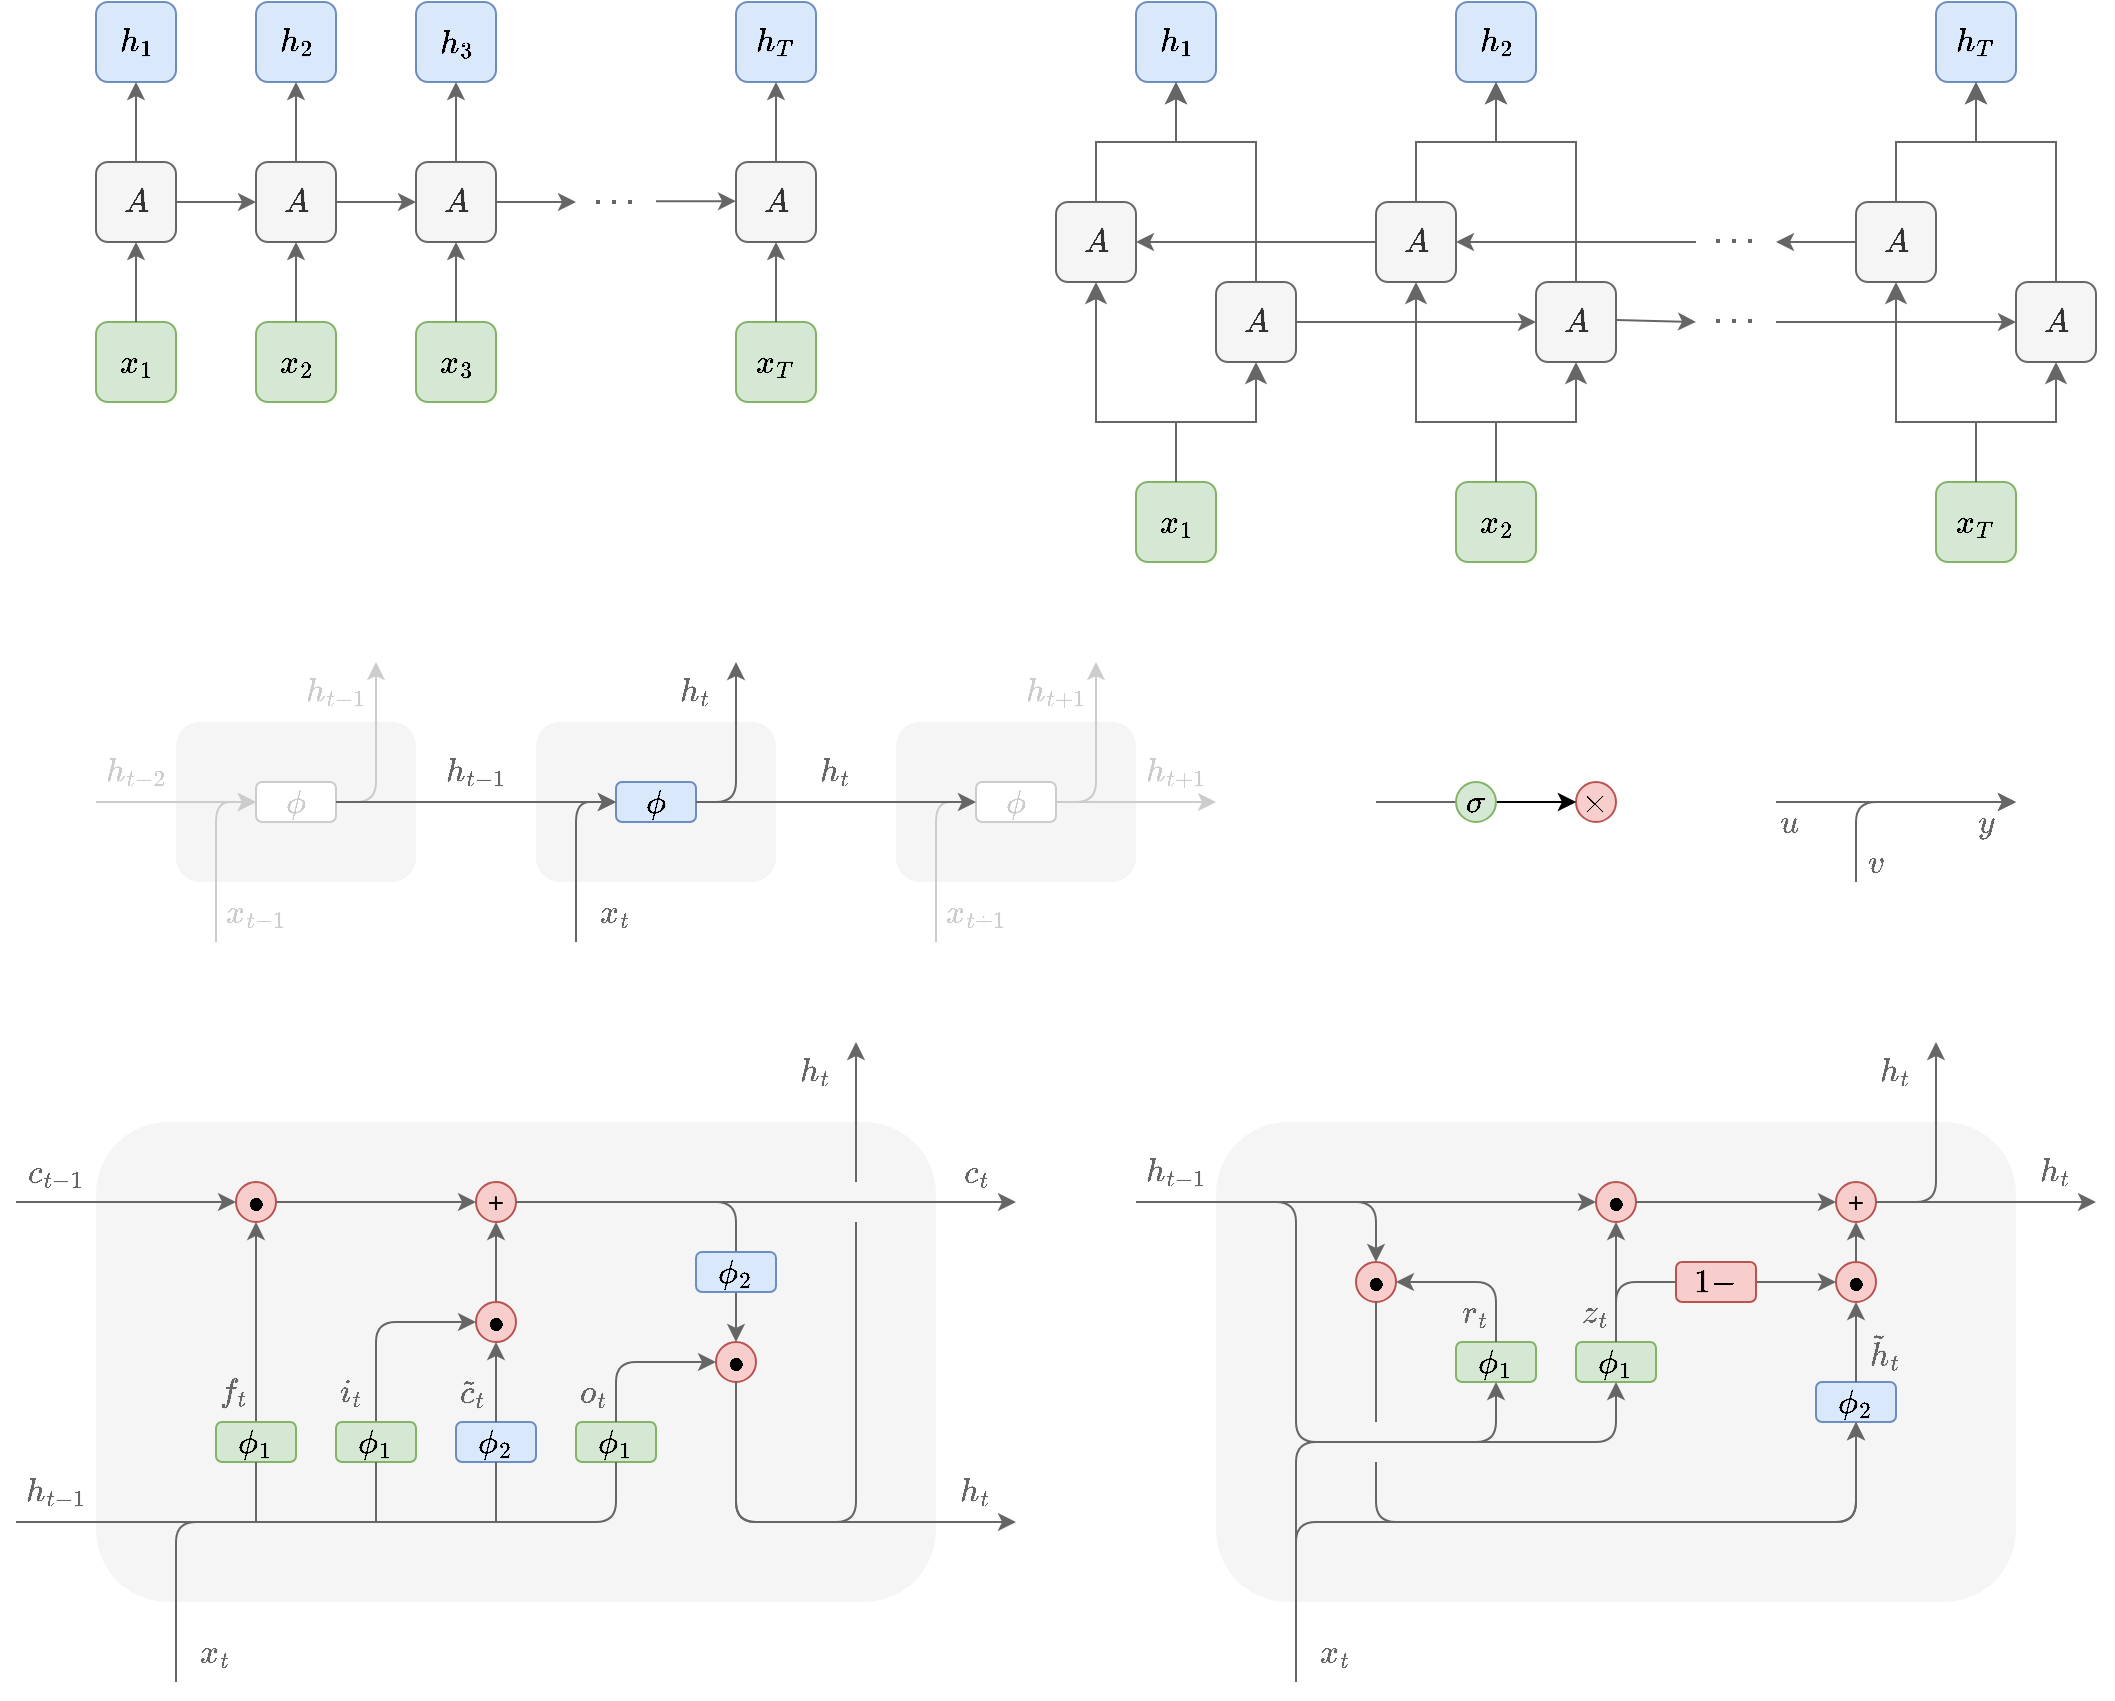 <mxfile version="20.7.4" type="google" pages="3"><diagram id="qdKrtMugywn1bwRnibsH" name="RNNs"><mxGraphModel grid="1" page="1" gridSize="10" guides="1" tooltips="1" connect="1" arrows="1" fold="1" pageScale="1" pageWidth="1169" pageHeight="1654" math="1" shadow="0"><root><mxCell id="0"/><mxCell id="1" parent="0"/><mxCell id="yU9ylfaHXFXipI9WyCtQ-2" value="" style="group" connectable="0" vertex="1" parent="1"><mxGeometry x="80" y="80" width="360" height="200" as="geometry"/></mxCell><mxCell id="beD7z_-hK7MgLtBILaYX-12" value="$$h_1$$" style="rounded=1;whiteSpace=wrap;html=1;aspect=fixed;fontSize=14;strokeColor=#6c8ebf;fillColor=#dae8fc;" vertex="1" parent="yU9ylfaHXFXipI9WyCtQ-2"><mxGeometry width="40" height="40" as="geometry"/></mxCell><mxCell id="beD7z_-hK7MgLtBILaYX-13" value="$$A$$" style="rounded=1;whiteSpace=wrap;html=1;fontSize=14;strokeColor=#666666;fontColor=#333333;fillColor=#f5f5f5;" vertex="1" parent="yU9ylfaHXFXipI9WyCtQ-2"><mxGeometry y="80" width="40" height="40" as="geometry"/></mxCell><mxCell id="beD7z_-hK7MgLtBILaYX-14" value="$$x_1$$" style="rounded=1;whiteSpace=wrap;html=1;aspect=fixed;fontSize=14;strokeColor=#82b366;fillColor=#d5e8d4;" vertex="1" parent="yU9ylfaHXFXipI9WyCtQ-2"><mxGeometry y="160" width="40" height="40" as="geometry"/></mxCell><mxCell id="beD7z_-hK7MgLtBILaYX-16" value="" style="endArrow=classic;html=1;rounded=0;fontSize=14;entryX=0.5;entryY=1;entryDx=0;entryDy=0;exitX=0.5;exitY=0;exitDx=0;exitDy=0;strokeColor=#666666;fontColor=#666666;" edge="1" parent="yU9ylfaHXFXipI9WyCtQ-2" source="beD7z_-hK7MgLtBILaYX-13" target="beD7z_-hK7MgLtBILaYX-12"><mxGeometry width="50" height="50" relative="1" as="geometry"><mxPoint x="80" y="100" as="sourcePoint"/><mxPoint x="130" y="50" as="targetPoint"/></mxGeometry></mxCell><mxCell id="beD7z_-hK7MgLtBILaYX-17" value="" style="endArrow=classic;html=1;rounded=0;fontSize=14;entryX=0.5;entryY=1;entryDx=0;entryDy=0;exitX=0.5;exitY=0;exitDx=0;exitDy=0;strokeColor=#666666;fontColor=#666666;" edge="1" parent="yU9ylfaHXFXipI9WyCtQ-2" source="beD7z_-hK7MgLtBILaYX-14" target="beD7z_-hK7MgLtBILaYX-13"><mxGeometry width="50" height="50" relative="1" as="geometry"><mxPoint x="30" y="90" as="sourcePoint"/><mxPoint x="30" y="50" as="targetPoint"/></mxGeometry></mxCell><mxCell id="beD7z_-hK7MgLtBILaYX-18" value="$$h_2$$" style="rounded=1;whiteSpace=wrap;html=1;aspect=fixed;fontSize=14;strokeColor=#6c8ebf;fillColor=#dae8fc;" vertex="1" parent="yU9ylfaHXFXipI9WyCtQ-2"><mxGeometry x="80" width="40" height="40" as="geometry"/></mxCell><mxCell id="beD7z_-hK7MgLtBILaYX-19" value="$$A$$" style="rounded=1;whiteSpace=wrap;html=1;fontSize=14;strokeColor=#666666;fontColor=#333333;fillColor=#f5f5f5;" vertex="1" parent="yU9ylfaHXFXipI9WyCtQ-2"><mxGeometry x="80" y="80" width="40" height="40" as="geometry"/></mxCell><mxCell id="beD7z_-hK7MgLtBILaYX-20" value="$$x_2$$" style="rounded=1;whiteSpace=wrap;html=1;aspect=fixed;fontSize=14;strokeColor=#82b366;fillColor=#d5e8d4;" vertex="1" parent="yU9ylfaHXFXipI9WyCtQ-2"><mxGeometry x="80" y="160" width="40" height="40" as="geometry"/></mxCell><mxCell id="beD7z_-hK7MgLtBILaYX-21" value="" style="endArrow=classic;html=1;rounded=0;fontSize=14;entryX=0.5;entryY=1;entryDx=0;entryDy=0;exitX=0.5;exitY=0;exitDx=0;exitDy=0;strokeColor=#666666;fontColor=#666666;" edge="1" parent="yU9ylfaHXFXipI9WyCtQ-2" source="beD7z_-hK7MgLtBILaYX-19" target="beD7z_-hK7MgLtBILaYX-18"><mxGeometry width="50" height="50" relative="1" as="geometry"><mxPoint x="160" y="100" as="sourcePoint"/><mxPoint x="210" y="50" as="targetPoint"/></mxGeometry></mxCell><mxCell id="beD7z_-hK7MgLtBILaYX-22" value="" style="endArrow=classic;html=1;rounded=0;fontSize=14;entryX=0.5;entryY=1;entryDx=0;entryDy=0;exitX=0.5;exitY=0;exitDx=0;exitDy=0;strokeColor=#666666;fontColor=#666666;" edge="1" parent="yU9ylfaHXFXipI9WyCtQ-2" source="beD7z_-hK7MgLtBILaYX-20" target="beD7z_-hK7MgLtBILaYX-19"><mxGeometry width="50" height="50" relative="1" as="geometry"><mxPoint x="110" y="90" as="sourcePoint"/><mxPoint x="110" y="50" as="targetPoint"/></mxGeometry></mxCell><mxCell id="beD7z_-hK7MgLtBILaYX-23" value="$$h_3$$" style="rounded=1;whiteSpace=wrap;html=1;aspect=fixed;fontSize=14;strokeColor=#6c8ebf;fillColor=#dae8fc;" vertex="1" parent="yU9ylfaHXFXipI9WyCtQ-2"><mxGeometry x="160" width="40" height="40" as="geometry"/></mxCell><mxCell id="beD7z_-hK7MgLtBILaYX-24" value="$$A$$" style="rounded=1;whiteSpace=wrap;html=1;fontSize=14;strokeColor=#666666;fontColor=#333333;fillColor=#f5f5f5;" vertex="1" parent="yU9ylfaHXFXipI9WyCtQ-2"><mxGeometry x="160" y="80" width="40" height="40" as="geometry"/></mxCell><mxCell id="beD7z_-hK7MgLtBILaYX-25" value="$$x_3$$" style="rounded=1;whiteSpace=wrap;html=1;aspect=fixed;fontSize=14;strokeColor=#82b366;fillColor=#d5e8d4;" vertex="1" parent="yU9ylfaHXFXipI9WyCtQ-2"><mxGeometry x="160" y="160" width="40" height="40" as="geometry"/></mxCell><mxCell id="beD7z_-hK7MgLtBILaYX-26" value="" style="endArrow=classic;html=1;rounded=0;fontSize=14;entryX=0.5;entryY=1;entryDx=0;entryDy=0;exitX=0.5;exitY=0;exitDx=0;exitDy=0;strokeColor=#666666;fontColor=#666666;" edge="1" parent="yU9ylfaHXFXipI9WyCtQ-2" source="beD7z_-hK7MgLtBILaYX-24" target="beD7z_-hK7MgLtBILaYX-23"><mxGeometry width="50" height="50" relative="1" as="geometry"><mxPoint x="240" y="100" as="sourcePoint"/><mxPoint x="290" y="50" as="targetPoint"/></mxGeometry></mxCell><mxCell id="beD7z_-hK7MgLtBILaYX-27" value="" style="endArrow=classic;html=1;rounded=0;fontSize=14;entryX=0.5;entryY=1;entryDx=0;entryDy=0;exitX=0.5;exitY=0;exitDx=0;exitDy=0;strokeColor=#666666;fontColor=#666666;" edge="1" parent="yU9ylfaHXFXipI9WyCtQ-2" source="beD7z_-hK7MgLtBILaYX-25" target="beD7z_-hK7MgLtBILaYX-24"><mxGeometry width="50" height="50" relative="1" as="geometry"><mxPoint x="190" y="90" as="sourcePoint"/><mxPoint x="190" y="50" as="targetPoint"/></mxGeometry></mxCell><mxCell id="beD7z_-hK7MgLtBILaYX-28" value="$$h_T$$" style="rounded=1;whiteSpace=wrap;html=1;aspect=fixed;fontSize=14;strokeColor=#6c8ebf;fillColor=#dae8fc;" vertex="1" parent="yU9ylfaHXFXipI9WyCtQ-2"><mxGeometry x="320" width="40" height="40" as="geometry"/></mxCell><mxCell id="beD7z_-hK7MgLtBILaYX-29" value="$$A$$" style="rounded=1;whiteSpace=wrap;html=1;fontSize=14;strokeColor=#666666;fontColor=#333333;fillColor=#f5f5f5;" vertex="1" parent="yU9ylfaHXFXipI9WyCtQ-2"><mxGeometry x="320" y="80" width="40" height="40" as="geometry"/></mxCell><mxCell id="beD7z_-hK7MgLtBILaYX-30" value="$$x_T$$" style="rounded=1;whiteSpace=wrap;html=1;aspect=fixed;fontSize=14;strokeColor=#82b366;fillColor=#d5e8d4;" vertex="1" parent="yU9ylfaHXFXipI9WyCtQ-2"><mxGeometry x="320" y="160" width="40" height="40" as="geometry"/></mxCell><mxCell id="beD7z_-hK7MgLtBILaYX-31" value="" style="endArrow=classic;html=1;rounded=0;fontSize=14;entryX=0.5;entryY=1;entryDx=0;entryDy=0;exitX=0.5;exitY=0;exitDx=0;exitDy=0;strokeColor=#666666;fontColor=#666666;" edge="1" parent="yU9ylfaHXFXipI9WyCtQ-2" source="beD7z_-hK7MgLtBILaYX-29" target="beD7z_-hK7MgLtBILaYX-28"><mxGeometry width="50" height="50" relative="1" as="geometry"><mxPoint x="400" y="100" as="sourcePoint"/><mxPoint x="450" y="50" as="targetPoint"/></mxGeometry></mxCell><mxCell id="beD7z_-hK7MgLtBILaYX-32" value="" style="endArrow=classic;html=1;rounded=0;fontSize=14;entryX=0.5;entryY=1;entryDx=0;entryDy=0;exitX=0.5;exitY=0;exitDx=0;exitDy=0;strokeColor=#666666;fontColor=#666666;" edge="1" parent="yU9ylfaHXFXipI9WyCtQ-2" source="beD7z_-hK7MgLtBILaYX-30" target="beD7z_-hK7MgLtBILaYX-29"><mxGeometry width="50" height="50" relative="1" as="geometry"><mxPoint x="350" y="90" as="sourcePoint"/><mxPoint x="350" y="50" as="targetPoint"/></mxGeometry></mxCell><mxCell id="beD7z_-hK7MgLtBILaYX-38" value="" style="endArrow=classic;html=1;rounded=0;strokeColor=#666666;fontSize=14;fontColor=#666666;exitX=1;exitY=0.5;exitDx=0;exitDy=0;entryX=0;entryY=0.5;entryDx=0;entryDy=0;fontStyle=1" edge="1" parent="yU9ylfaHXFXipI9WyCtQ-2" source="beD7z_-hK7MgLtBILaYX-13" target="beD7z_-hK7MgLtBILaYX-19"><mxGeometry width="50" height="50" relative="1" as="geometry"><mxPoint x="320" y="210" as="sourcePoint"/><mxPoint x="370" y="160" as="targetPoint"/></mxGeometry></mxCell><mxCell id="beD7z_-hK7MgLtBILaYX-39" value="" style="endArrow=classic;html=1;rounded=0;strokeColor=#666666;fontSize=14;fontColor=#666666;exitX=1;exitY=0.5;exitDx=0;exitDy=0;entryX=0;entryY=0.5;entryDx=0;entryDy=0;fontStyle=1;" edge="1" parent="yU9ylfaHXFXipI9WyCtQ-2" source="beD7z_-hK7MgLtBILaYX-19" target="beD7z_-hK7MgLtBILaYX-24"><mxGeometry width="50" height="50" relative="1" as="geometry"><mxPoint x="50" y="110.0" as="sourcePoint"/><mxPoint x="90" y="110.0" as="targetPoint"/></mxGeometry></mxCell><mxCell id="beD7z_-hK7MgLtBILaYX-40" value="" style="endArrow=classic;html=1;rounded=0;strokeColor=#666666;fontSize=14;fontColor=#666666;exitX=1;exitY=0.5;exitDx=0;exitDy=0;fontStyle=1" edge="1" parent="yU9ylfaHXFXipI9WyCtQ-2" source="beD7z_-hK7MgLtBILaYX-24"><mxGeometry width="50" height="50" relative="1" as="geometry"><mxPoint x="60" y="120.0" as="sourcePoint"/><mxPoint x="240" y="100" as="targetPoint"/></mxGeometry></mxCell><mxCell id="beD7z_-hK7MgLtBILaYX-41" value="" style="endArrow=none;dashed=1;html=1;dashPattern=1 3;strokeWidth=2;rounded=0;strokeColor=#666666;fontSize=14;fontColor=#666666;" edge="1" parent="yU9ylfaHXFXipI9WyCtQ-2"><mxGeometry width="50" height="50" relative="1" as="geometry"><mxPoint x="250" y="100" as="sourcePoint"/><mxPoint x="270" y="100" as="targetPoint"/></mxGeometry></mxCell><mxCell id="beD7z_-hK7MgLtBILaYX-42" value="" style="endArrow=classic;html=1;rounded=0;strokeColor=#666666;fontSize=14;fontColor=#666666;exitX=1;exitY=0.5;exitDx=0;exitDy=0;fontStyle=1" edge="1" parent="yU9ylfaHXFXipI9WyCtQ-2"><mxGeometry width="50" height="50" relative="1" as="geometry"><mxPoint x="280" y="99.58" as="sourcePoint"/><mxPoint x="320" y="99.58" as="targetPoint"/></mxGeometry></mxCell><mxCell id="47NO-s6spWCvFuDkKVfd-55" value="" style="group" connectable="0" vertex="1" parent="1"><mxGeometry x="560" y="80" width="520" height="280" as="geometry"/></mxCell><mxCell id="beD7z_-hK7MgLtBILaYX-48" value="$$h_1$$" style="rounded=1;whiteSpace=wrap;html=1;aspect=fixed;fontSize=14;strokeColor=#6c8ebf;fillColor=#dae8fc;" vertex="1" parent="47NO-s6spWCvFuDkKVfd-55"><mxGeometry x="40" width="40" height="40" as="geometry"/></mxCell><mxCell id="beD7z_-hK7MgLtBILaYX-49" value="$$A$$" style="rounded=1;whiteSpace=wrap;html=1;fontSize=14;strokeColor=#666666;fontColor=#333333;fillColor=#f5f5f5;" vertex="1" parent="47NO-s6spWCvFuDkKVfd-55"><mxGeometry y="100" width="40" height="40" as="geometry"/></mxCell><mxCell id="beD7z_-hK7MgLtBILaYX-50" value="$$x_1$$" style="rounded=1;whiteSpace=wrap;html=1;aspect=fixed;fontSize=14;strokeColor=#82b366;fillColor=#d5e8d4;" vertex="1" parent="47NO-s6spWCvFuDkKVfd-55"><mxGeometry x="40" y="240" width="40" height="40" as="geometry"/></mxCell><mxCell id="beD7z_-hK7MgLtBILaYX-53" value="$$A$$" style="rounded=1;whiteSpace=wrap;html=1;fontSize=14;strokeColor=#666666;fontColor=#333333;fillColor=#f5f5f5;" vertex="1" parent="47NO-s6spWCvFuDkKVfd-55"><mxGeometry x="80" y="140" width="40" height="40" as="geometry"/></mxCell><mxCell id="beD7z_-hK7MgLtBILaYX-54" value="" style="edgeStyle=elbowEdgeStyle;elbow=vertical;endArrow=classic;html=1;rounded=0;endSize=8;startSize=8;strokeColor=#666666;fontSize=14;fontColor=#666666;entryX=0.5;entryY=1;entryDx=0;entryDy=0;exitX=0.5;exitY=0;exitDx=0;exitDy=0;" edge="1" parent="47NO-s6spWCvFuDkKVfd-55" source="beD7z_-hK7MgLtBILaYX-50" target="beD7z_-hK7MgLtBILaYX-49"><mxGeometry width="50" height="50" relative="1" as="geometry"><mxPoint x="30" y="330" as="sourcePoint"/><mxPoint x="80" y="280" as="targetPoint"/><Array as="points"><mxPoint x="40" y="210"/></Array></mxGeometry></mxCell><mxCell id="beD7z_-hK7MgLtBILaYX-55" value="" style="edgeStyle=elbowEdgeStyle;elbow=vertical;endArrow=classic;html=1;rounded=0;endSize=8;startSize=8;strokeColor=#666666;fontSize=14;fontColor=#666666;entryX=0.5;entryY=1;entryDx=0;entryDy=0;" edge="1" parent="47NO-s6spWCvFuDkKVfd-55" target="beD7z_-hK7MgLtBILaYX-53"><mxGeometry width="50" height="50" relative="1" as="geometry"><mxPoint x="60" y="240" as="sourcePoint"/><mxPoint x="30" y="190" as="targetPoint"/><Array as="points"><mxPoint x="80" y="210"/></Array></mxGeometry></mxCell><mxCell id="beD7z_-hK7MgLtBILaYX-56" value="" style="edgeStyle=elbowEdgeStyle;elbow=vertical;endArrow=classic;html=1;rounded=0;endSize=8;startSize=8;strokeColor=#666666;fontSize=14;fontColor=#666666;entryX=0.5;entryY=1;entryDx=0;entryDy=0;exitX=0.5;exitY=0;exitDx=0;exitDy=0;" edge="1" parent="47NO-s6spWCvFuDkKVfd-55" source="beD7z_-hK7MgLtBILaYX-53" target="beD7z_-hK7MgLtBILaYX-48"><mxGeometry width="50" height="50" relative="1" as="geometry"><mxPoint x="70" y="250" as="sourcePoint"/><mxPoint x="110" y="170" as="targetPoint"/><Array as="points"><mxPoint x="80" y="70"/></Array></mxGeometry></mxCell><mxCell id="beD7z_-hK7MgLtBILaYX-57" value="" style="edgeStyle=elbowEdgeStyle;elbow=vertical;endArrow=classic;html=1;rounded=0;endSize=8;startSize=8;strokeColor=#666666;fontSize=14;fontColor=#666666;exitX=0.5;exitY=0;exitDx=0;exitDy=0;" edge="1" parent="47NO-s6spWCvFuDkKVfd-55" source="beD7z_-hK7MgLtBILaYX-49"><mxGeometry width="50" height="50" relative="1" as="geometry"><mxPoint x="110" y="110" as="sourcePoint"/><mxPoint x="60" y="40" as="targetPoint"/><Array as="points"><mxPoint x="40" y="70"/></Array></mxGeometry></mxCell><mxCell id="beD7z_-hK7MgLtBILaYX-58" value="$$h_2$$" style="rounded=1;whiteSpace=wrap;html=1;aspect=fixed;fontSize=14;strokeColor=#6c8ebf;fillColor=#dae8fc;" vertex="1" parent="47NO-s6spWCvFuDkKVfd-55"><mxGeometry x="200" width="40" height="40" as="geometry"/></mxCell><mxCell id="beD7z_-hK7MgLtBILaYX-59" value="$$A$$" style="rounded=1;whiteSpace=wrap;html=1;fontSize=14;strokeColor=#666666;fontColor=#333333;fillColor=#f5f5f5;" vertex="1" parent="47NO-s6spWCvFuDkKVfd-55"><mxGeometry x="160" y="100" width="40" height="40" as="geometry"/></mxCell><mxCell id="beD7z_-hK7MgLtBILaYX-60" value="$$x_2$$" style="rounded=1;whiteSpace=wrap;html=1;aspect=fixed;fontSize=14;strokeColor=#82b366;fillColor=#d5e8d4;" vertex="1" parent="47NO-s6spWCvFuDkKVfd-55"><mxGeometry x="200" y="240" width="40" height="40" as="geometry"/></mxCell><mxCell id="beD7z_-hK7MgLtBILaYX-61" value="$$A$$" style="rounded=1;whiteSpace=wrap;html=1;fontSize=14;strokeColor=#666666;fontColor=#333333;fillColor=#f5f5f5;" vertex="1" parent="47NO-s6spWCvFuDkKVfd-55"><mxGeometry x="240" y="140" width="40" height="40" as="geometry"/></mxCell><mxCell id="beD7z_-hK7MgLtBILaYX-62" value="" style="edgeStyle=elbowEdgeStyle;elbow=vertical;endArrow=classic;html=1;rounded=0;endSize=8;startSize=8;strokeColor=#666666;fontSize=14;fontColor=#666666;entryX=0.5;entryY=1;entryDx=0;entryDy=0;exitX=0.5;exitY=0;exitDx=0;exitDy=0;" edge="1" parent="47NO-s6spWCvFuDkKVfd-55" source="beD7z_-hK7MgLtBILaYX-60" target="beD7z_-hK7MgLtBILaYX-59"><mxGeometry width="50" height="50" relative="1" as="geometry"><mxPoint x="190" y="330" as="sourcePoint"/><mxPoint x="240" y="280" as="targetPoint"/><Array as="points"><mxPoint x="200" y="210"/></Array></mxGeometry></mxCell><mxCell id="beD7z_-hK7MgLtBILaYX-63" value="" style="edgeStyle=elbowEdgeStyle;elbow=vertical;endArrow=classic;html=1;rounded=0;endSize=8;startSize=8;strokeColor=#666666;fontSize=14;fontColor=#666666;entryX=0.5;entryY=1;entryDx=0;entryDy=0;" edge="1" parent="47NO-s6spWCvFuDkKVfd-55" target="beD7z_-hK7MgLtBILaYX-61"><mxGeometry width="50" height="50" relative="1" as="geometry"><mxPoint x="220" y="240" as="sourcePoint"/><mxPoint x="190" y="190" as="targetPoint"/><Array as="points"><mxPoint x="240" y="210"/></Array></mxGeometry></mxCell><mxCell id="beD7z_-hK7MgLtBILaYX-64" value="" style="edgeStyle=elbowEdgeStyle;elbow=vertical;endArrow=classic;html=1;rounded=0;endSize=8;startSize=8;strokeColor=#666666;fontSize=14;fontColor=#666666;entryX=0.5;entryY=1;entryDx=0;entryDy=0;exitX=0.5;exitY=0;exitDx=0;exitDy=0;" edge="1" parent="47NO-s6spWCvFuDkKVfd-55" source="beD7z_-hK7MgLtBILaYX-61" target="beD7z_-hK7MgLtBILaYX-58"><mxGeometry width="50" height="50" relative="1" as="geometry"><mxPoint x="230" y="250" as="sourcePoint"/><mxPoint x="270" y="170" as="targetPoint"/><Array as="points"><mxPoint x="240" y="70"/></Array></mxGeometry></mxCell><mxCell id="beD7z_-hK7MgLtBILaYX-65" value="" style="edgeStyle=elbowEdgeStyle;elbow=vertical;endArrow=classic;html=1;rounded=0;endSize=8;startSize=8;strokeColor=#666666;fontSize=14;fontColor=#666666;exitX=0.5;exitY=0;exitDx=0;exitDy=0;" edge="1" parent="47NO-s6spWCvFuDkKVfd-55" source="beD7z_-hK7MgLtBILaYX-59"><mxGeometry width="50" height="50" relative="1" as="geometry"><mxPoint x="270" y="110" as="sourcePoint"/><mxPoint x="220" y="40" as="targetPoint"/><Array as="points"><mxPoint x="200" y="70"/></Array></mxGeometry></mxCell><mxCell id="beD7z_-hK7MgLtBILaYX-67" value="" style="endArrow=classic;html=1;rounded=0;strokeColor=#666666;fontSize=14;fontColor=#666666;entryX=0;entryY=0.5;entryDx=0;entryDy=0;exitX=1;exitY=0.5;exitDx=0;exitDy=0;" edge="1" parent="47NO-s6spWCvFuDkKVfd-55" source="beD7z_-hK7MgLtBILaYX-53" target="beD7z_-hK7MgLtBILaYX-61"><mxGeometry width="50" height="50" relative="1" as="geometry"><mxPoint x="320" y="230" as="sourcePoint"/><mxPoint x="370" y="180" as="targetPoint"/></mxGeometry></mxCell><mxCell id="beD7z_-hK7MgLtBILaYX-68" value="$$h_T$$" style="rounded=1;whiteSpace=wrap;html=1;aspect=fixed;fontSize=14;strokeColor=#6c8ebf;fillColor=#dae8fc;" vertex="1" parent="47NO-s6spWCvFuDkKVfd-55"><mxGeometry x="440" width="40" height="40" as="geometry"/></mxCell><mxCell id="beD7z_-hK7MgLtBILaYX-69" value="$$A$$" style="rounded=1;whiteSpace=wrap;html=1;fontSize=14;strokeColor=#666666;fontColor=#333333;fillColor=#f5f5f5;" vertex="1" parent="47NO-s6spWCvFuDkKVfd-55"><mxGeometry x="400" y="100" width="40" height="40" as="geometry"/></mxCell><mxCell id="beD7z_-hK7MgLtBILaYX-70" value="$$x_T$$" style="rounded=1;whiteSpace=wrap;html=1;aspect=fixed;fontSize=14;strokeColor=#82b366;fillColor=#d5e8d4;" vertex="1" parent="47NO-s6spWCvFuDkKVfd-55"><mxGeometry x="440" y="240" width="40" height="40" as="geometry"/></mxCell><mxCell id="beD7z_-hK7MgLtBILaYX-71" value="$$A$$" style="rounded=1;whiteSpace=wrap;html=1;fontSize=14;strokeColor=#666666;fontColor=#333333;fillColor=#f5f5f5;" vertex="1" parent="47NO-s6spWCvFuDkKVfd-55"><mxGeometry x="480" y="140" width="40" height="40" as="geometry"/></mxCell><mxCell id="beD7z_-hK7MgLtBILaYX-72" value="" style="edgeStyle=elbowEdgeStyle;elbow=vertical;endArrow=classic;html=1;rounded=0;endSize=8;startSize=8;strokeColor=#666666;fontSize=14;fontColor=#666666;entryX=0.5;entryY=1;entryDx=0;entryDy=0;exitX=0.5;exitY=0;exitDx=0;exitDy=0;" edge="1" parent="47NO-s6spWCvFuDkKVfd-55" source="beD7z_-hK7MgLtBILaYX-70" target="beD7z_-hK7MgLtBILaYX-69"><mxGeometry width="50" height="50" relative="1" as="geometry"><mxPoint x="430" y="330" as="sourcePoint"/><mxPoint x="480" y="280" as="targetPoint"/><Array as="points"><mxPoint x="440" y="210"/></Array></mxGeometry></mxCell><mxCell id="beD7z_-hK7MgLtBILaYX-73" value="" style="edgeStyle=elbowEdgeStyle;elbow=vertical;endArrow=classic;html=1;rounded=0;endSize=8;startSize=8;strokeColor=#666666;fontSize=14;fontColor=#666666;entryX=0.5;entryY=1;entryDx=0;entryDy=0;" edge="1" parent="47NO-s6spWCvFuDkKVfd-55" target="beD7z_-hK7MgLtBILaYX-71"><mxGeometry width="50" height="50" relative="1" as="geometry"><mxPoint x="460" y="240" as="sourcePoint"/><mxPoint x="430" y="190" as="targetPoint"/><Array as="points"><mxPoint x="480" y="210"/></Array></mxGeometry></mxCell><mxCell id="beD7z_-hK7MgLtBILaYX-74" value="" style="edgeStyle=elbowEdgeStyle;elbow=vertical;endArrow=classic;html=1;rounded=0;endSize=8;startSize=8;strokeColor=#666666;fontSize=14;fontColor=#666666;entryX=0.5;entryY=1;entryDx=0;entryDy=0;exitX=0.5;exitY=0;exitDx=0;exitDy=0;" edge="1" parent="47NO-s6spWCvFuDkKVfd-55" source="beD7z_-hK7MgLtBILaYX-71" target="beD7z_-hK7MgLtBILaYX-68"><mxGeometry width="50" height="50" relative="1" as="geometry"><mxPoint x="470" y="250" as="sourcePoint"/><mxPoint x="510" y="170" as="targetPoint"/><Array as="points"><mxPoint x="480" y="70"/></Array></mxGeometry></mxCell><mxCell id="beD7z_-hK7MgLtBILaYX-75" value="" style="edgeStyle=elbowEdgeStyle;elbow=vertical;endArrow=classic;html=1;rounded=0;endSize=8;startSize=8;strokeColor=#666666;fontSize=14;fontColor=#666666;exitX=0.5;exitY=0;exitDx=0;exitDy=0;" edge="1" parent="47NO-s6spWCvFuDkKVfd-55" source="beD7z_-hK7MgLtBILaYX-69"><mxGeometry width="50" height="50" relative="1" as="geometry"><mxPoint x="510" y="110" as="sourcePoint"/><mxPoint x="460" y="40" as="targetPoint"/><Array as="points"><mxPoint x="440" y="70"/></Array></mxGeometry></mxCell><mxCell id="beD7z_-hK7MgLtBILaYX-76" value="" style="endArrow=classic;html=1;rounded=0;strokeColor=#666666;fontSize=14;fontColor=#666666;exitX=1;exitY=0.5;exitDx=0;exitDy=0;" edge="1" parent="47NO-s6spWCvFuDkKVfd-55"><mxGeometry width="50" height="50" relative="1" as="geometry"><mxPoint x="280" y="158.95" as="sourcePoint"/><mxPoint x="320" y="160" as="targetPoint"/></mxGeometry></mxCell><mxCell id="beD7z_-hK7MgLtBILaYX-77" value="" style="endArrow=classic;html=1;rounded=0;strokeColor=#666666;fontSize=14;fontColor=#666666;" edge="1" parent="47NO-s6spWCvFuDkKVfd-55"><mxGeometry width="50" height="50" relative="1" as="geometry"><mxPoint x="360" y="160" as="sourcePoint"/><mxPoint x="480" y="160" as="targetPoint"/></mxGeometry></mxCell><mxCell id="beD7z_-hK7MgLtBILaYX-78" value="" style="endArrow=classic;html=1;rounded=0;strokeColor=#666666;fontSize=14;fontColor=#666666;exitX=0;exitY=0.5;exitDx=0;exitDy=0;" edge="1" parent="47NO-s6spWCvFuDkKVfd-55" source="beD7z_-hK7MgLtBILaYX-69"><mxGeometry width="50" height="50" relative="1" as="geometry"><mxPoint x="290" y="168.95" as="sourcePoint"/><mxPoint x="360" y="120" as="targetPoint"/></mxGeometry></mxCell><mxCell id="beD7z_-hK7MgLtBILaYX-80" value="" style="endArrow=classic;html=1;rounded=0;strokeColor=#666666;fontSize=14;fontColor=#666666;entryX=1;entryY=0.5;entryDx=0;entryDy=0;" edge="1" parent="47NO-s6spWCvFuDkKVfd-55" target="beD7z_-hK7MgLtBILaYX-59"><mxGeometry width="50" height="50" relative="1" as="geometry"><mxPoint x="320" y="120" as="sourcePoint"/><mxPoint x="370" y="130" as="targetPoint"/></mxGeometry></mxCell><mxCell id="beD7z_-hK7MgLtBILaYX-81" value="" style="endArrow=classic;html=1;rounded=0;strokeColor=#666666;fontSize=14;fontColor=#666666;entryX=1;entryY=0.5;entryDx=0;entryDy=0;exitX=0;exitY=0.5;exitDx=0;exitDy=0;" edge="1" parent="47NO-s6spWCvFuDkKVfd-55" source="beD7z_-hK7MgLtBILaYX-59" target="beD7z_-hK7MgLtBILaYX-49"><mxGeometry width="50" height="50" relative="1" as="geometry"><mxPoint x="130" y="140" as="sourcePoint"/><mxPoint x="210" y="130" as="targetPoint"/></mxGeometry></mxCell><mxCell id="beD7z_-hK7MgLtBILaYX-82" value="" style="endArrow=none;dashed=1;html=1;dashPattern=1 3;strokeWidth=2;rounded=0;strokeColor=#666666;fontSize=14;fontColor=#666666;" edge="1" parent="47NO-s6spWCvFuDkKVfd-55"><mxGeometry width="50" height="50" relative="1" as="geometry"><mxPoint x="330" y="119.56" as="sourcePoint"/><mxPoint x="350" y="119.56" as="targetPoint"/></mxGeometry></mxCell><mxCell id="beD7z_-hK7MgLtBILaYX-83" value="" style="endArrow=none;dashed=1;html=1;dashPattern=1 3;strokeWidth=2;rounded=0;strokeColor=#666666;fontSize=14;fontColor=#666666;" edge="1" parent="47NO-s6spWCvFuDkKVfd-55"><mxGeometry width="50" height="50" relative="1" as="geometry"><mxPoint x="330" y="159.56" as="sourcePoint"/><mxPoint x="350" y="159.56" as="targetPoint"/></mxGeometry></mxCell><mxCell id="Xh-MJaRykyZFl7r6M9Wy-9" value="" style="group" connectable="0" vertex="1" parent="1"><mxGeometry x="40" y="600" width="500" height="320" as="geometry"/></mxCell><mxCell id="PezAscPW0OFRd6UO4Eu8-3" value="" style="rounded=1;whiteSpace=wrap;html=1;fontSize=14;fillColor=#f5f5f5;strokeColor=none;fontColor=#333333;" vertex="1" parent="Xh-MJaRykyZFl7r6M9Wy-9"><mxGeometry x="40" y="40" width="420" height="240" as="geometry"/></mxCell><mxCell id="PJMcgnJSrxm-EHcndvDL-4" value="$$c_t$$" style="text;html=1;strokeColor=none;fillColor=none;align=center;verticalAlign=middle;whiteSpace=wrap;rounded=0;fontSize=14;fontColor=#666666;" vertex="1" parent="Xh-MJaRykyZFl7r6M9Wy-9"><mxGeometry x="460" y="50" width="40" height="30" as="geometry"/></mxCell><mxCell id="PJMcgnJSrxm-EHcndvDL-5" value="$$c_{t-1}$$" style="text;html=1;strokeColor=none;fillColor=none;align=center;verticalAlign=middle;whiteSpace=wrap;rounded=0;fontSize=14;fontColor=#666666;" vertex="1" parent="Xh-MJaRykyZFl7r6M9Wy-9"><mxGeometry y="50" width="40" height="30" as="geometry"/></mxCell><mxCell id="PJMcgnJSrxm-EHcndvDL-6" value="" style="endArrow=classic;html=1;rounded=0;fontSize=14;entryX=0.5;entryY=1;entryDx=0;entryDy=0;startArrow=none;strokeColor=#666666;fontColor=#666666;" edge="1" parent="Xh-MJaRykyZFl7r6M9Wy-9" target="PJMcgnJSrxm-EHcndvDL-9"><mxGeometry width="50" height="50" relative="1" as="geometry"><mxPoint x="120" y="190" as="sourcePoint"/><mxPoint x="120" y="110" as="targetPoint"/></mxGeometry></mxCell><mxCell id="PJMcgnJSrxm-EHcndvDL-7" value="+" style="ellipse;whiteSpace=wrap;html=1;aspect=fixed;fontSize=14;strokeColor=#b85450;fillColor=#f8cecc;" vertex="1" parent="Xh-MJaRykyZFl7r6M9Wy-9"><mxGeometry x="230" y="70" width="20" height="20" as="geometry"/></mxCell><mxCell id="PJMcgnJSrxm-EHcndvDL-3" value="" style="endArrow=classic;html=1;rounded=0;startArrow=none;strokeColor=#666666;fontColor=#666666;entryX=1;entryY=1;entryDx=0;entryDy=0;" edge="1" parent="Xh-MJaRykyZFl7r6M9Wy-9" source="PJMcgnJSrxm-EHcndvDL-7" target="PJMcgnJSrxm-EHcndvDL-4"><mxGeometry width="50" height="50" relative="1" as="geometry"><mxPoint x="40" y="80" as="sourcePoint"/><mxPoint x="560" y="80" as="targetPoint"/></mxGeometry></mxCell><mxCell id="PJMcgnJSrxm-EHcndvDL-8" value="" style="endArrow=classic;html=1;rounded=0;startArrow=none;strokeColor=#666666;fontColor=#666666;endFill=1;" edge="1" parent="Xh-MJaRykyZFl7r6M9Wy-9" source="PJMcgnJSrxm-EHcndvDL-9" target="PJMcgnJSrxm-EHcndvDL-7"><mxGeometry width="50" height="50" relative="1" as="geometry"><mxPoint x="40" y="80" as="sourcePoint"/><mxPoint x="400" y="80" as="targetPoint"/></mxGeometry></mxCell><mxCell id="PJMcgnJSrxm-EHcndvDL-9" value="$$\bullet$$" style="ellipse;whiteSpace=wrap;html=1;aspect=fixed;fontSize=14;strokeColor=#b85450;fillColor=#f8cecc;" vertex="1" parent="Xh-MJaRykyZFl7r6M9Wy-9"><mxGeometry x="110" y="70" width="20" height="20" as="geometry"/></mxCell><mxCell id="PJMcgnJSrxm-EHcndvDL-10" value="" style="endArrow=classic;html=1;rounded=0;strokeColor=#666666;fontColor=#666666;endFill=1;" edge="1" parent="Xh-MJaRykyZFl7r6M9Wy-9" target="PJMcgnJSrxm-EHcndvDL-9"><mxGeometry width="50" height="50" relative="1" as="geometry"><mxPoint y="80" as="sourcePoint"/><mxPoint x="210" y="80" as="targetPoint"/></mxGeometry></mxCell><mxCell id="PJMcgnJSrxm-EHcndvDL-13" value="" style="endArrow=classic;html=1;rounded=0;fontSize=14;startArrow=none;strokeColor=#666666;fontColor=#666666;entryX=0.5;entryY=1;entryDx=0;entryDy=0;" edge="1" parent="Xh-MJaRykyZFl7r6M9Wy-9" source="PJMcgnJSrxm-EHcndvDL-16" target="PJMcgnJSrxm-EHcndvDL-7"><mxGeometry width="50" height="50" relative="1" as="geometry"><mxPoint x="220" y="160" as="sourcePoint"/><mxPoint x="220" y="90" as="targetPoint"/></mxGeometry></mxCell><mxCell id="PJMcgnJSrxm-EHcndvDL-15" value="" style="endArrow=none;html=1;rounded=0;fontSize=14;entryX=0.5;entryY=1;entryDx=0;entryDy=0;strokeColor=#666666;fontColor=#666666;" edge="1" parent="Xh-MJaRykyZFl7r6M9Wy-9"><mxGeometry width="50" height="50" relative="1" as="geometry"><mxPoint x="120" y="160" as="sourcePoint"/><mxPoint x="120.0" y="160" as="targetPoint"/></mxGeometry></mxCell><mxCell id="PJMcgnJSrxm-EHcndvDL-16" value="$$\bullet$$" style="ellipse;whiteSpace=wrap;html=1;aspect=fixed;fontSize=14;strokeColor=#b85450;fillColor=#f8cecc;" vertex="1" parent="Xh-MJaRykyZFl7r6M9Wy-9"><mxGeometry x="230" y="130" width="20" height="20" as="geometry"/></mxCell><mxCell id="PJMcgnJSrxm-EHcndvDL-26" value="$$\phi_1$$" style="rounded=1;whiteSpace=wrap;html=1;strokeColor=#82b366;fontSize=14;fillColor=#d5e8d4;" vertex="1" parent="Xh-MJaRykyZFl7r6M9Wy-9"><mxGeometry x="100" y="190" width="40" height="20" as="geometry"/></mxCell><mxCell id="PJMcgnJSrxm-EHcndvDL-30" style="edgeStyle=none;rounded=1;orthogonalLoop=1;jettySize=auto;html=1;exitX=0.5;exitY=0;exitDx=0;exitDy=0;entryX=0;entryY=0.5;entryDx=0;entryDy=0;strokeColor=#666666;fontSize=13;fontColor=#666666;" edge="1" parent="Xh-MJaRykyZFl7r6M9Wy-9" source="PJMcgnJSrxm-EHcndvDL-37" target="PJMcgnJSrxm-EHcndvDL-16"><mxGeometry relative="1" as="geometry"><mxPoint x="200" y="190" as="sourcePoint"/><Array as="points"><mxPoint x="180" y="140"/></Array></mxGeometry></mxCell><mxCell id="PezAscPW0OFRd6UO4Eu8-2" style="edgeStyle=orthogonalEdgeStyle;rounded=1;orthogonalLoop=1;jettySize=auto;html=1;exitX=0.5;exitY=1;exitDx=0;exitDy=0;strokeColor=#666666;fontColor=#666666;endArrow=none;endFill=0;" edge="1" parent="Xh-MJaRykyZFl7r6M9Wy-9" source="PJMcgnJSrxm-EHcndvDL-33"><mxGeometry relative="1" as="geometry"><mxPoint x="420" y="90.0" as="targetPoint"/><Array as="points"><mxPoint x="360" y="240"/><mxPoint x="420" y="240"/></Array></mxGeometry></mxCell><mxCell id="PJMcgnJSrxm-EHcndvDL-33" value="$$\bullet$$" style="ellipse;whiteSpace=wrap;html=1;aspect=fixed;fontSize=14;strokeColor=#b85450;fillColor=#f8cecc;" vertex="1" parent="Xh-MJaRykyZFl7r6M9Wy-9"><mxGeometry x="350" y="150" width="20" height="20" as="geometry"/></mxCell><mxCell id="PezAscPW0OFRd6UO4Eu8-1" style="edgeStyle=orthogonalEdgeStyle;rounded=1;orthogonalLoop=1;jettySize=auto;html=1;exitX=1;exitY=0.5;exitDx=0;exitDy=0;entryX=0.5;entryY=0;entryDx=0;entryDy=0;strokeColor=#666666;fontColor=#666666;endArrow=classic;endFill=1;" edge="1" parent="Xh-MJaRykyZFl7r6M9Wy-9" source="PJMcgnJSrxm-EHcndvDL-7" target="PJMcgnJSrxm-EHcndvDL-33"><mxGeometry relative="1" as="geometry"/></mxCell><mxCell id="PJMcgnJSrxm-EHcndvDL-37" value="$$\phi_1$$" style="rounded=1;whiteSpace=wrap;html=1;strokeColor=#82b366;fontSize=14;fillColor=#d5e8d4;" vertex="1" parent="Xh-MJaRykyZFl7r6M9Wy-9"><mxGeometry x="160" y="190" width="40" height="20" as="geometry"/></mxCell><mxCell id="PJMcgnJSrxm-EHcndvDL-38" value="$$\phi_2$$" style="rounded=1;whiteSpace=wrap;html=1;strokeColor=#6c8ebf;fontSize=14;fillColor=#dae8fc;" vertex="1" parent="Xh-MJaRykyZFl7r6M9Wy-9"><mxGeometry x="220" y="190" width="40" height="20" as="geometry"/></mxCell><mxCell id="PJMcgnJSrxm-EHcndvDL-39" value="$$\phi_1$$" style="rounded=1;whiteSpace=wrap;html=1;strokeColor=#82b366;fontSize=14;fillColor=#d5e8d4;" vertex="1" parent="Xh-MJaRykyZFl7r6M9Wy-9"><mxGeometry x="280" y="190" width="40" height="20" as="geometry"/></mxCell><mxCell id="PJMcgnJSrxm-EHcndvDL-34" style="edgeStyle=orthogonalEdgeStyle;rounded=1;orthogonalLoop=1;jettySize=auto;html=1;exitX=0.5;exitY=0;exitDx=0;exitDy=0;entryX=0;entryY=0.5;entryDx=0;entryDy=0;strokeColor=#666666;fontSize=12;fontColor=#666666;" edge="1" parent="Xh-MJaRykyZFl7r6M9Wy-9" source="PJMcgnJSrxm-EHcndvDL-39" target="PJMcgnJSrxm-EHcndvDL-33"><mxGeometry relative="1" as="geometry"><mxPoint x="360" y="190" as="sourcePoint"/></mxGeometry></mxCell><mxCell id="PJMcgnJSrxm-EHcndvDL-40" value="$$\phi_2$$" style="rounded=1;whiteSpace=wrap;html=1;strokeColor=#6c8ebf;fontSize=14;fillColor=#dae8fc;" vertex="1" parent="Xh-MJaRykyZFl7r6M9Wy-9"><mxGeometry x="340" y="105" width="40" height="20" as="geometry"/></mxCell><mxCell id="Xh-MJaRykyZFl7r6M9Wy-10" style="edgeStyle=orthogonalEdgeStyle;rounded=0;orthogonalLoop=1;jettySize=auto;html=1;exitX=0;exitY=1;exitDx=0;exitDy=0;entryX=0.5;entryY=1;entryDx=0;entryDy=0;strokeColor=#666666;fontColor=#666666;endArrow=none;endFill=0;" edge="1" parent="Xh-MJaRykyZFl7r6M9Wy-9" source="PJMcgnJSrxm-EHcndvDL-45" target="PJMcgnJSrxm-EHcndvDL-37"><mxGeometry relative="1" as="geometry"><Array as="points"><mxPoint x="180" y="240"/></Array></mxGeometry></mxCell><mxCell id="Xh-MJaRykyZFl7r6M9Wy-11" style="edgeStyle=orthogonalEdgeStyle;rounded=0;orthogonalLoop=1;jettySize=auto;html=1;exitX=0;exitY=1;exitDx=0;exitDy=0;entryX=0.5;entryY=1;entryDx=0;entryDy=0;strokeColor=#666666;fontColor=#666666;endArrow=none;endFill=0;" edge="1" parent="Xh-MJaRykyZFl7r6M9Wy-9" source="PJMcgnJSrxm-EHcndvDL-45" target="PJMcgnJSrxm-EHcndvDL-26"><mxGeometry relative="1" as="geometry"><Array as="points"><mxPoint x="120" y="240"/></Array></mxGeometry></mxCell><mxCell id="Xh-MJaRykyZFl7r6M9Wy-12" style="edgeStyle=orthogonalEdgeStyle;rounded=0;orthogonalLoop=1;jettySize=auto;html=1;exitX=0;exitY=1;exitDx=0;exitDy=0;entryX=0.5;entryY=1;entryDx=0;entryDy=0;strokeColor=#666666;fontColor=#666666;endArrow=none;endFill=0;" edge="1" parent="Xh-MJaRykyZFl7r6M9Wy-9" source="PJMcgnJSrxm-EHcndvDL-45" target="PJMcgnJSrxm-EHcndvDL-38"><mxGeometry relative="1" as="geometry"><Array as="points"><mxPoint x="240" y="240"/></Array></mxGeometry></mxCell><mxCell id="PJMcgnJSrxm-EHcndvDL-45" value="$$h_{t-1}$$" style="text;html=1;strokeColor=none;fillColor=none;align=center;verticalAlign=middle;whiteSpace=wrap;rounded=0;fontSize=14;fontColor=#666666;" vertex="1" parent="Xh-MJaRykyZFl7r6M9Wy-9"><mxGeometry y="210" width="40" height="30" as="geometry"/></mxCell><mxCell id="Xh-MJaRykyZFl7r6M9Wy-7" style="edgeStyle=orthogonalEdgeStyle;rounded=1;orthogonalLoop=1;jettySize=auto;html=1;exitX=0;exitY=1;exitDx=0;exitDy=0;entryX=0.5;entryY=1;entryDx=0;entryDy=0;strokeColor=#666666;fontColor=#666666;endArrow=none;endFill=0;" edge="1" parent="Xh-MJaRykyZFl7r6M9Wy-9" source="PJMcgnJSrxm-EHcndvDL-48" target="PJMcgnJSrxm-EHcndvDL-39"><mxGeometry relative="1" as="geometry"><Array as="points"><mxPoint x="80" y="240"/><mxPoint x="300" y="240"/></Array></mxGeometry></mxCell><mxCell id="PJMcgnJSrxm-EHcndvDL-48" value="$$x_t$$" style="text;html=1;strokeColor=none;fillColor=none;align=center;verticalAlign=middle;whiteSpace=wrap;rounded=0;fontSize=14;fontColor=#666666;" vertex="1" parent="Xh-MJaRykyZFl7r6M9Wy-9"><mxGeometry x="80" y="290" width="40" height="30" as="geometry"/></mxCell><mxCell id="PJMcgnJSrxm-EHcndvDL-49" value="$$f_t$$" style="text;html=1;strokeColor=none;fillColor=none;align=left;verticalAlign=middle;whiteSpace=wrap;rounded=0;fontSize=14;fontColor=#666666;" vertex="1" parent="Xh-MJaRykyZFl7r6M9Wy-9"><mxGeometry x="100" y="160" width="20" height="30" as="geometry"/></mxCell><mxCell id="PJMcgnJSrxm-EHcndvDL-53" value="$$i_t$$" style="text;html=1;strokeColor=none;fillColor=none;align=left;verticalAlign=middle;whiteSpace=wrap;rounded=0;fontSize=14;fontColor=#666666;" vertex="1" parent="Xh-MJaRykyZFl7r6M9Wy-9"><mxGeometry x="160" y="160" width="20" height="30" as="geometry"/></mxCell><mxCell id="PJMcgnJSrxm-EHcndvDL-54" value="$$o_t$$" style="text;html=1;strokeColor=none;fillColor=none;align=left;verticalAlign=middle;whiteSpace=wrap;rounded=0;fontSize=14;fontColor=#666666;" vertex="1" parent="Xh-MJaRykyZFl7r6M9Wy-9"><mxGeometry x="280" y="160" width="20" height="30" as="geometry"/></mxCell><mxCell id="PJMcgnJSrxm-EHcndvDL-58" value="" style="endArrow=classic;html=1;rounded=0;strokeColor=#666666;fontSize=14;fontColor=#666666;" edge="1" parent="Xh-MJaRykyZFl7r6M9Wy-9"><mxGeometry width="50" height="50" relative="1" as="geometry"><mxPoint x="420" y="70" as="sourcePoint"/><mxPoint x="420" as="targetPoint"/></mxGeometry></mxCell><mxCell id="PJMcgnJSrxm-EHcndvDL-60" value="$$h_t$$" style="text;html=1;strokeColor=none;fillColor=none;align=center;verticalAlign=middle;whiteSpace=wrap;rounded=0;fontSize=14;fontColor=#666666;" vertex="1" parent="Xh-MJaRykyZFl7r6M9Wy-9"><mxGeometry x="460" y="210" width="40" height="30" as="geometry"/></mxCell><mxCell id="Xh-MJaRykyZFl7r6M9Wy-1" style="edgeStyle=orthogonalEdgeStyle;rounded=1;orthogonalLoop=1;jettySize=auto;html=1;exitX=0.5;exitY=1;exitDx=0;exitDy=0;entryX=1;entryY=1;entryDx=0;entryDy=0;strokeColor=#666666;fontColor=#666666;endArrow=classic;endFill=1;" edge="1" parent="Xh-MJaRykyZFl7r6M9Wy-9" source="PJMcgnJSrxm-EHcndvDL-33" target="PJMcgnJSrxm-EHcndvDL-60"><mxGeometry relative="1" as="geometry"><Array as="points"><mxPoint x="360" y="240"/></Array></mxGeometry></mxCell><mxCell id="PJMcgnJSrxm-EHcndvDL-63" value="$$h_t$$" style="text;html=1;strokeColor=none;fillColor=none;align=center;verticalAlign=middle;whiteSpace=wrap;rounded=0;fontSize=14;fontColor=#666666;" vertex="1" parent="Xh-MJaRykyZFl7r6M9Wy-9"><mxGeometry x="380" width="40" height="30" as="geometry"/></mxCell><mxCell id="Xh-MJaRykyZFl7r6M9Wy-18" style="edgeStyle=orthogonalEdgeStyle;rounded=0;orthogonalLoop=1;jettySize=auto;html=1;exitX=1;exitY=1;exitDx=0;exitDy=0;entryX=0.5;entryY=1;entryDx=0;entryDy=0;strokeColor=#666666;fontColor=#666666;endArrow=classic;endFill=1;" edge="1" parent="Xh-MJaRykyZFl7r6M9Wy-9" source="PJMcgnJSrxm-EHcndvDL-64" target="PJMcgnJSrxm-EHcndvDL-16"><mxGeometry relative="1" as="geometry"><Array as="points"><mxPoint x="240" y="175"/><mxPoint x="240" y="175"/></Array></mxGeometry></mxCell><mxCell id="PJMcgnJSrxm-EHcndvDL-64" value="$$\tilde{c}_t$$" style="text;html=1;strokeColor=none;fillColor=none;align=left;verticalAlign=middle;whiteSpace=wrap;rounded=0;fontSize=14;fontColor=#666666;" vertex="1" parent="Xh-MJaRykyZFl7r6M9Wy-9"><mxGeometry x="220" y="160" width="20" height="30" as="geometry"/></mxCell><mxCell id="Xh-MJaRykyZFl7r6M9Wy-17" value="" style="group" connectable="0" vertex="1" parent="1"><mxGeometry x="600" y="600" width="480" height="320" as="geometry"/></mxCell><mxCell id="47NO-s6spWCvFuDkKVfd-56" value="" style="rounded=1;whiteSpace=wrap;html=1;fontSize=14;fillColor=#f5f5f5;strokeColor=none;fontColor=#333333;" vertex="1" parent="Xh-MJaRykyZFl7r6M9Wy-17"><mxGeometry x="40" y="40" width="400" height="240" as="geometry"/></mxCell><mxCell id="47NO-s6spWCvFuDkKVfd-1" value="$$\bullet$$" style="ellipse;whiteSpace=wrap;html=1;aspect=fixed;fontSize=14;strokeColor=#b85450;fillColor=#f8cecc;" vertex="1" parent="Xh-MJaRykyZFl7r6M9Wy-17"><mxGeometry x="230" y="70" width="20" height="20" as="geometry"/></mxCell><mxCell id="47NO-s6spWCvFuDkKVfd-2" value="+" style="ellipse;whiteSpace=wrap;html=1;aspect=fixed;fontSize=14;strokeColor=#b85450;fillColor=#f8cecc;" vertex="1" parent="Xh-MJaRykyZFl7r6M9Wy-17"><mxGeometry x="350" y="70" width="20" height="20" as="geometry"/></mxCell><mxCell id="47NO-s6spWCvFuDkKVfd-37" style="edgeStyle=orthogonalEdgeStyle;rounded=0;orthogonalLoop=1;jettySize=auto;html=1;exitX=1;exitY=0.5;exitDx=0;exitDy=0;entryX=0;entryY=0.5;entryDx=0;entryDy=0;strokeColor=#666666;fontColor=#666666;" edge="1" parent="Xh-MJaRykyZFl7r6M9Wy-17" source="47NO-s6spWCvFuDkKVfd-1" target="47NO-s6spWCvFuDkKVfd-2"><mxGeometry relative="1" as="geometry"/></mxCell><mxCell id="47NO-s6spWCvFuDkKVfd-3" value="$$\phi_2$$" style="rounded=1;whiteSpace=wrap;html=1;strokeColor=#6c8ebf;fontSize=14;fillColor=#dae8fc;" vertex="1" parent="Xh-MJaRykyZFl7r6M9Wy-17"><mxGeometry x="340" y="170" width="40" height="20" as="geometry"/></mxCell><mxCell id="47NO-s6spWCvFuDkKVfd-6" value="$$\phi_1$$" style="rounded=1;whiteSpace=wrap;html=1;strokeColor=#82b366;fontSize=14;fillColor=#d5e8d4;" vertex="1" parent="Xh-MJaRykyZFl7r6M9Wy-17"><mxGeometry x="160" y="150" width="40" height="20" as="geometry"/></mxCell><mxCell id="47NO-s6spWCvFuDkKVfd-33" style="edgeStyle=orthogonalEdgeStyle;rounded=0;orthogonalLoop=1;jettySize=auto;html=1;exitX=0.5;exitY=0;exitDx=0;exitDy=0;strokeColor=#666666;fontColor=#666666;" edge="1" parent="Xh-MJaRykyZFl7r6M9Wy-17" source="47NO-s6spWCvFuDkKVfd-7" target="47NO-s6spWCvFuDkKVfd-1"><mxGeometry relative="1" as="geometry"/></mxCell><mxCell id="47NO-s6spWCvFuDkKVfd-7" value="$$\phi_1$$" style="rounded=1;whiteSpace=wrap;html=1;strokeColor=#82b366;fontSize=14;fillColor=#d5e8d4;" vertex="1" parent="Xh-MJaRykyZFl7r6M9Wy-17"><mxGeometry x="220" y="150" width="40" height="20" as="geometry"/></mxCell><mxCell id="47NO-s6spWCvFuDkKVfd-44" style="edgeStyle=orthogonalEdgeStyle;rounded=1;orthogonalLoop=1;jettySize=auto;html=1;exitX=0;exitY=1;exitDx=0;exitDy=0;entryX=0.5;entryY=1;entryDx=0;entryDy=0;strokeColor=#666666;fontColor=#666666;" edge="1" parent="Xh-MJaRykyZFl7r6M9Wy-17" source="47NO-s6spWCvFuDkKVfd-16" target="47NO-s6spWCvFuDkKVfd-7"><mxGeometry relative="1" as="geometry"><Array as="points"><mxPoint x="80" y="200"/><mxPoint x="240" y="200"/></Array></mxGeometry></mxCell><mxCell id="47NO-s6spWCvFuDkKVfd-45" style="edgeStyle=orthogonalEdgeStyle;rounded=1;orthogonalLoop=1;jettySize=auto;html=1;exitX=0;exitY=1;exitDx=0;exitDy=0;entryX=0.5;entryY=1;entryDx=0;entryDy=0;strokeColor=#666666;fontColor=#666666;" edge="1" parent="Xh-MJaRykyZFl7r6M9Wy-17" source="47NO-s6spWCvFuDkKVfd-16" target="47NO-s6spWCvFuDkKVfd-3"><mxGeometry relative="1" as="geometry"><Array as="points"><mxPoint x="80" y="240"/><mxPoint x="360" y="240"/></Array></mxGeometry></mxCell><mxCell id="47NO-s6spWCvFuDkKVfd-16" value="$$x_t$$" style="text;html=1;strokeColor=none;fillColor=none;align=center;verticalAlign=middle;whiteSpace=wrap;rounded=0;fontSize=14;fontColor=#666666;" vertex="1" parent="Xh-MJaRykyZFl7r6M9Wy-17"><mxGeometry x="80" y="290" width="40" height="30" as="geometry"/></mxCell><mxCell id="47NO-s6spWCvFuDkKVfd-20" value="" style="endArrow=none;html=1;rounded=0;strokeColor=#666666;fontColor=#666666;" edge="1" parent="Xh-MJaRykyZFl7r6M9Wy-17"><mxGeometry width="50" height="50" relative="1" as="geometry"><mxPoint x="80" y="80" as="sourcePoint"/><mxPoint y="80" as="targetPoint"/></mxGeometry></mxCell><mxCell id="47NO-s6spWCvFuDkKVfd-36" style="edgeStyle=orthogonalEdgeStyle;rounded=0;orthogonalLoop=1;jettySize=auto;html=1;exitX=0;exitY=1;exitDx=0;exitDy=0;entryX=0;entryY=0.5;entryDx=0;entryDy=0;strokeColor=#666666;fontColor=#666666;" edge="1" parent="Xh-MJaRykyZFl7r6M9Wy-17" source="47NO-s6spWCvFuDkKVfd-21" target="47NO-s6spWCvFuDkKVfd-1"><mxGeometry relative="1" as="geometry"><Array as="points"><mxPoint x="70" y="80"/><mxPoint x="70" y="80"/></Array></mxGeometry></mxCell><mxCell id="47NO-s6spWCvFuDkKVfd-46" style="edgeStyle=orthogonalEdgeStyle;rounded=1;orthogonalLoop=1;jettySize=auto;html=1;exitX=0;exitY=1;exitDx=0;exitDy=0;entryX=0.5;entryY=1;entryDx=0;entryDy=0;strokeColor=#666666;fontColor=#666666;" edge="1" parent="Xh-MJaRykyZFl7r6M9Wy-17" source="47NO-s6spWCvFuDkKVfd-21" target="47NO-s6spWCvFuDkKVfd-6"><mxGeometry relative="1" as="geometry"><Array as="points"><mxPoint x="80" y="80"/><mxPoint x="80" y="200"/><mxPoint x="180" y="200"/></Array></mxGeometry></mxCell><mxCell id="47NO-s6spWCvFuDkKVfd-21" value="$$h_{t-1}$$" style="text;html=1;strokeColor=none;fillColor=none;align=center;verticalAlign=middle;whiteSpace=wrap;rounded=0;fontSize=14;fontColor=#666666;" vertex="1" parent="Xh-MJaRykyZFl7r6M9Wy-17"><mxGeometry y="50" width="40" height="30" as="geometry"/></mxCell><mxCell id="47NO-s6spWCvFuDkKVfd-23" value="$$\bullet$$" style="ellipse;whiteSpace=wrap;html=1;aspect=fixed;fontSize=14;strokeColor=#b85450;fillColor=#f8cecc;" vertex="1" parent="Xh-MJaRykyZFl7r6M9Wy-17"><mxGeometry x="110" y="110" width="20" height="20" as="geometry"/></mxCell><mxCell id="47NO-s6spWCvFuDkKVfd-48" style="edgeStyle=orthogonalEdgeStyle;rounded=1;orthogonalLoop=1;jettySize=auto;html=1;exitX=0;exitY=1;exitDx=0;exitDy=0;entryX=0.5;entryY=0;entryDx=0;entryDy=0;strokeColor=#666666;fontColor=#666666;" edge="1" parent="Xh-MJaRykyZFl7r6M9Wy-17" source="47NO-s6spWCvFuDkKVfd-21" target="47NO-s6spWCvFuDkKVfd-23"><mxGeometry relative="1" as="geometry"><Array as="points"><mxPoint x="120" y="80"/></Array></mxGeometry></mxCell><mxCell id="47NO-s6spWCvFuDkKVfd-24" style="edgeStyle=orthogonalEdgeStyle;orthogonalLoop=1;jettySize=auto;html=1;exitX=0.5;exitY=0;exitDx=0;exitDy=0;entryX=1;entryY=0.5;entryDx=0;entryDy=0;strokeColor=#666666;fontColor=#666666;rounded=1;" edge="1" parent="Xh-MJaRykyZFl7r6M9Wy-17" source="47NO-s6spWCvFuDkKVfd-6" target="47NO-s6spWCvFuDkKVfd-23"><mxGeometry relative="1" as="geometry"/></mxCell><mxCell id="47NO-s6spWCvFuDkKVfd-26" value="" style="endArrow=none;html=1;rounded=0;strokeColor=#666666;fontColor=#666666;entryX=0.5;entryY=1;entryDx=0;entryDy=0;" edge="1" parent="Xh-MJaRykyZFl7r6M9Wy-17" target="47NO-s6spWCvFuDkKVfd-23"><mxGeometry width="50" height="50" relative="1" as="geometry"><mxPoint x="120" y="190" as="sourcePoint"/><mxPoint x="240" y="180" as="targetPoint"/></mxGeometry></mxCell><mxCell id="47NO-s6spWCvFuDkKVfd-38" style="edgeStyle=orthogonalEdgeStyle;rounded=0;orthogonalLoop=1;jettySize=auto;html=1;exitX=0.5;exitY=0;exitDx=0;exitDy=0;entryX=0.5;entryY=1;entryDx=0;entryDy=0;strokeColor=#666666;fontColor=#666666;" edge="1" parent="Xh-MJaRykyZFl7r6M9Wy-17" source="47NO-s6spWCvFuDkKVfd-28" target="47NO-s6spWCvFuDkKVfd-2"><mxGeometry relative="1" as="geometry"/></mxCell><mxCell id="47NO-s6spWCvFuDkKVfd-28" value="$$\bullet$$" style="ellipse;whiteSpace=wrap;html=1;aspect=fixed;fontSize=14;strokeColor=#b85450;fillColor=#f8cecc;" vertex="1" parent="Xh-MJaRykyZFl7r6M9Wy-17"><mxGeometry x="350" y="110" width="20" height="20" as="geometry"/></mxCell><mxCell id="47NO-s6spWCvFuDkKVfd-29" style="edgeStyle=orthogonalEdgeStyle;rounded=0;orthogonalLoop=1;jettySize=auto;html=1;exitX=0.5;exitY=0;exitDx=0;exitDy=0;entryX=0.5;entryY=1;entryDx=0;entryDy=0;strokeColor=#666666;fontColor=#666666;" edge="1" parent="Xh-MJaRykyZFl7r6M9Wy-17" source="47NO-s6spWCvFuDkKVfd-3" target="47NO-s6spWCvFuDkKVfd-28"><mxGeometry relative="1" as="geometry"/></mxCell><mxCell id="47NO-s6spWCvFuDkKVfd-30" style="edgeStyle=orthogonalEdgeStyle;rounded=0;orthogonalLoop=1;jettySize=auto;html=1;exitX=1;exitY=0.5;exitDx=0;exitDy=0;entryX=0;entryY=0.5;entryDx=0;entryDy=0;strokeColor=#666666;fontColor=#666666;startArrow=none;" edge="1" parent="Xh-MJaRykyZFl7r6M9Wy-17" source="47NO-s6spWCvFuDkKVfd-5" target="47NO-s6spWCvFuDkKVfd-28"><mxGeometry relative="1" as="geometry"/></mxCell><mxCell id="47NO-s6spWCvFuDkKVfd-5" value="$$1-$$" style="rounded=1;whiteSpace=wrap;html=1;strokeColor=#b85450;fontSize=14;fillColor=#f8cecc;" vertex="1" parent="Xh-MJaRykyZFl7r6M9Wy-17"><mxGeometry x="270" y="110" width="40" height="20" as="geometry"/></mxCell><mxCell id="47NO-s6spWCvFuDkKVfd-49" style="edgeStyle=orthogonalEdgeStyle;rounded=1;orthogonalLoop=1;jettySize=auto;html=1;exitX=0.5;exitY=0;exitDx=0;exitDy=0;entryX=0;entryY=0.5;entryDx=0;entryDy=0;strokeColor=#666666;fontColor=#666666;endArrow=none;endFill=0;" edge="1" parent="Xh-MJaRykyZFl7r6M9Wy-17" source="47NO-s6spWCvFuDkKVfd-7" target="47NO-s6spWCvFuDkKVfd-5"><mxGeometry relative="1" as="geometry"/></mxCell><mxCell id="47NO-s6spWCvFuDkKVfd-41" value="$$h_t$$" style="text;html=1;strokeColor=none;fillColor=none;align=center;verticalAlign=middle;whiteSpace=wrap;rounded=0;fontSize=14;fontColor=#666666;" vertex="1" parent="Xh-MJaRykyZFl7r6M9Wy-17"><mxGeometry x="440" y="50" width="40" height="30" as="geometry"/></mxCell><mxCell id="47NO-s6spWCvFuDkKVfd-40" style="edgeStyle=orthogonalEdgeStyle;rounded=0;orthogonalLoop=1;jettySize=auto;html=1;exitX=1;exitY=0.5;exitDx=0;exitDy=0;strokeColor=#666666;fontColor=#666666;entryX=1;entryY=1;entryDx=0;entryDy=0;" edge="1" parent="Xh-MJaRykyZFl7r6M9Wy-17" source="47NO-s6spWCvFuDkKVfd-2" target="47NO-s6spWCvFuDkKVfd-41"><mxGeometry relative="1" as="geometry"><mxPoint x="440" y="80" as="targetPoint"/><Array as="points"><mxPoint x="440" y="80"/><mxPoint x="440" y="80"/></Array></mxGeometry></mxCell><mxCell id="47NO-s6spWCvFuDkKVfd-47" style="edgeStyle=orthogonalEdgeStyle;rounded=1;orthogonalLoop=1;jettySize=auto;html=1;strokeColor=#666666;fontColor=#666666;entryX=0.5;entryY=1;entryDx=0;entryDy=0;" edge="1" parent="Xh-MJaRykyZFl7r6M9Wy-17" target="47NO-s6spWCvFuDkKVfd-3"><mxGeometry relative="1" as="geometry"><mxPoint x="120" y="210" as="sourcePoint"/><mxPoint x="360" y="210" as="targetPoint"/><Array as="points"><mxPoint x="120" y="240"/><mxPoint x="360" y="240"/></Array></mxGeometry></mxCell><mxCell id="47NO-s6spWCvFuDkKVfd-58" value="$$h_t$$" style="text;html=1;strokeColor=none;fillColor=none;align=center;verticalAlign=middle;whiteSpace=wrap;rounded=0;fontSize=14;fontColor=#666666;" vertex="1" parent="Xh-MJaRykyZFl7r6M9Wy-17"><mxGeometry x="360" width="40" height="30" as="geometry"/></mxCell><mxCell id="47NO-s6spWCvFuDkKVfd-59" style="edgeStyle=orthogonalEdgeStyle;rounded=1;orthogonalLoop=1;jettySize=auto;html=1;exitX=1;exitY=0.5;exitDx=0;exitDy=0;entryX=1;entryY=0;entryDx=0;entryDy=0;strokeColor=#666666;fontColor=#666666;endArrow=classic;endFill=1;" edge="1" parent="Xh-MJaRykyZFl7r6M9Wy-17" source="47NO-s6spWCvFuDkKVfd-2" target="47NO-s6spWCvFuDkKVfd-58"><mxGeometry relative="1" as="geometry"><Array as="points"><mxPoint x="400" y="80"/></Array></mxGeometry></mxCell><mxCell id="Xh-MJaRykyZFl7r6M9Wy-13" value="$$r_t$$" style="text;html=1;strokeColor=none;fillColor=none;align=center;verticalAlign=middle;whiteSpace=wrap;rounded=0;fontSize=14;fontColor=#666666;" vertex="1" parent="Xh-MJaRykyZFl7r6M9Wy-17"><mxGeometry x="160" y="120" width="20" height="30" as="geometry"/></mxCell><mxCell id="Xh-MJaRykyZFl7r6M9Wy-14" value="$$z_t$$" style="text;html=1;strokeColor=none;fillColor=none;align=center;verticalAlign=middle;whiteSpace=wrap;rounded=0;fontSize=14;fontColor=#666666;" vertex="1" parent="Xh-MJaRykyZFl7r6M9Wy-17"><mxGeometry x="220" y="120" width="20" height="30" as="geometry"/></mxCell><mxCell id="Xh-MJaRykyZFl7r6M9Wy-15" value="$$\tilde{h}_t$$" style="text;html=1;strokeColor=none;fillColor=none;align=center;verticalAlign=middle;whiteSpace=wrap;rounded=0;fontSize=14;fontColor=#666666;" vertex="1" parent="Xh-MJaRykyZFl7r6M9Wy-17"><mxGeometry x="360" y="140" width="30" height="30" as="geometry"/></mxCell><mxCell id="NISDP6zoTl0ED1DKPXpQ-12" value="" style="group" connectable="0" vertex="1" parent="1"><mxGeometry x="920" y="480" width="120" height="40" as="geometry"/></mxCell><mxCell id="NISDP6zoTl0ED1DKPXpQ-7" value="" style="endArrow=classic;html=1;rounded=0;strokeColor=#666666;fontSize=10;" edge="1" parent="NISDP6zoTl0ED1DKPXpQ-12"><mxGeometry width="50" height="50" relative="1" as="geometry"><mxPoint as="sourcePoint"/><mxPoint x="120" as="targetPoint"/></mxGeometry></mxCell><mxCell id="NISDP6zoTl0ED1DKPXpQ-8" value="$$u$$" style="text;html=1;strokeColor=none;fillColor=none;align=left;verticalAlign=middle;whiteSpace=wrap;rounded=0;fontSize=14;fontColor=#666666;" vertex="1" parent="NISDP6zoTl0ED1DKPXpQ-12"><mxGeometry width="20" height="20" as="geometry"/></mxCell><mxCell id="NISDP6zoTl0ED1DKPXpQ-10" style="edgeStyle=orthogonalEdgeStyle;rounded=1;orthogonalLoop=1;jettySize=auto;html=1;strokeColor=#666666;fontSize=10;endArrow=classic;endFill=1;" edge="1" parent="NISDP6zoTl0ED1DKPXpQ-12"><mxGeometry x="-0.501" y="110" relative="1" as="geometry"><mxPoint x="120" as="targetPoint"/><mxPoint x="40" y="40" as="sourcePoint"/><Array as="points"><mxPoint x="40"/></Array><mxPoint as="offset"/></mxGeometry></mxCell><mxCell id="NISDP6zoTl0ED1DKPXpQ-9" value="$$v$$" style="text;html=1;strokeColor=none;fillColor=none;align=center;verticalAlign=middle;whiteSpace=wrap;rounded=0;fontSize=14;fontColor=#666666;" vertex="1" parent="NISDP6zoTl0ED1DKPXpQ-12"><mxGeometry x="40" y="20" width="20" height="20" as="geometry"/></mxCell><mxCell id="NISDP6zoTl0ED1DKPXpQ-11" value="$$y$$" style="text;html=1;strokeColor=none;fillColor=none;align=center;verticalAlign=middle;whiteSpace=wrap;rounded=0;fontSize=14;fontColor=#666666;" vertex="1" parent="NISDP6zoTl0ED1DKPXpQ-12"><mxGeometry x="90" width="30" height="20" as="geometry"/></mxCell><mxCell id="NISDP6zoTl0ED1DKPXpQ-18" value="" style="group" connectable="0" vertex="1" parent="1"><mxGeometry x="720" y="470" width="120" height="20" as="geometry"/></mxCell><mxCell id="NISDP6zoTl0ED1DKPXpQ-2" value="" style="endArrow=none;html=1;rounded=0;strokeColor=#666666;fontSize=14;fontColor=#666666;entryX=0;entryY=0.5;entryDx=0;entryDy=0;endFill=0;" edge="1" parent="NISDP6zoTl0ED1DKPXpQ-18" target="NISDP6zoTl0ED1DKPXpQ-17"><mxGeometry width="50" height="50" relative="1" as="geometry"><mxPoint y="10" as="sourcePoint"/><mxPoint x="30" y="10" as="targetPoint"/></mxGeometry></mxCell><mxCell id="NISDP6zoTl0ED1DKPXpQ-3" value="$$\times$$" style="ellipse;whiteSpace=wrap;html=1;aspect=fixed;fontSize=14;strokeColor=#b85450;fillColor=#f8cecc;" vertex="1" parent="NISDP6zoTl0ED1DKPXpQ-18"><mxGeometry x="100" width="20" height="20" as="geometry"/></mxCell><mxCell id="NISDP6zoTl0ED1DKPXpQ-4" style="edgeStyle=orthogonalEdgeStyle;rounded=0;orthogonalLoop=1;jettySize=auto;html=1;exitX=1;exitY=0.5;exitDx=0;exitDy=0;entryX=0;entryY=0.5;entryDx=0;entryDy=0;fontSize=11;strokeColor=#666666;" edge="1" parent="NISDP6zoTl0ED1DKPXpQ-18" source="NISDP6zoTl0ED1DKPXpQ-17" target="NISDP6zoTl0ED1DKPXpQ-3"><mxGeometry relative="1" as="geometry"><mxPoint x="70" y="10" as="sourcePoint"/></mxGeometry></mxCell><mxCell id="MVKe8VA7R_EgFBYTRlPY-2" value="" style="edgeStyle=orthogonalEdgeStyle;rounded=0;orthogonalLoop=1;jettySize=auto;html=1;" edge="1" parent="NISDP6zoTl0ED1DKPXpQ-18" source="NISDP6zoTl0ED1DKPXpQ-17" target="NISDP6zoTl0ED1DKPXpQ-3"><mxGeometry relative="1" as="geometry"/></mxCell><mxCell id="NISDP6zoTl0ED1DKPXpQ-17" value="$$\sigma$$" style="ellipse;whiteSpace=wrap;html=1;aspect=fixed;fontSize=14;strokeColor=#82b366;fillColor=#d5e8d4;fontStyle=0" vertex="1" parent="NISDP6zoTl0ED1DKPXpQ-18"><mxGeometry x="40" width="20" height="20" as="geometry"/></mxCell><mxCell id="lWdztbLBLb4u9XIduASm-24" value="" style="group" connectable="0" vertex="1" parent="1"><mxGeometry x="80" y="410" width="560" height="140" as="geometry"/></mxCell><mxCell id="beD7z_-hK7MgLtBILaYX-89" value="" style="rounded=1;whiteSpace=wrap;html=1;fontSize=14;fillColor=#f5f5f5;strokeColor=none;fontColor=#333333;container=0;" vertex="1" parent="lWdztbLBLb4u9XIduASm-24"><mxGeometry x="40" y="30" width="120" height="80" as="geometry"/></mxCell><mxCell id="beD7z_-hK7MgLtBILaYX-84" value="$$\phi$$" style="rounded=1;whiteSpace=wrap;html=1;fontSize=14;container=0;fontColor=#CCCCCC;strokeColor=#CCCCCC;" vertex="1" parent="lWdztbLBLb4u9XIduASm-24"><mxGeometry x="80" y="60" width="40" height="20" as="geometry"/></mxCell><mxCell id="47NO-s6spWCvFuDkKVfd-53" style="edgeStyle=orthogonalEdgeStyle;rounded=1;orthogonalLoop=1;jettySize=auto;html=1;exitX=0;exitY=1;exitDx=0;exitDy=0;entryX=0;entryY=0.5;entryDx=0;entryDy=0;strokeColor=#CCCCCC;fontColor=#666666;endArrow=classic;endFill=1;" edge="1" parent="lWdztbLBLb4u9XIduASm-24" source="beD7z_-hK7MgLtBILaYX-85" target="beD7z_-hK7MgLtBILaYX-84"><mxGeometry relative="1" as="geometry"><Array as="points"><mxPoint x="60" y="70"/></Array></mxGeometry></mxCell><mxCell id="beD7z_-hK7MgLtBILaYX-85" value="$$x_{t-1}$$" style="text;html=1;strokeColor=none;fillColor=none;align=center;verticalAlign=middle;whiteSpace=wrap;rounded=0;fontSize=14;fontColor=#CCCCCC;container=0;" vertex="1" parent="lWdztbLBLb4u9XIduASm-24"><mxGeometry x="60" y="110" width="40" height="30" as="geometry"/></mxCell><mxCell id="beD7z_-hK7MgLtBILaYX-87" value="$$h_{t-2}$$" style="text;html=1;strokeColor=none;fillColor=none;align=center;verticalAlign=middle;whiteSpace=wrap;rounded=0;fontSize=14;fontColor=#CCCCCC;container=0;" vertex="1" parent="lWdztbLBLb4u9XIduASm-24"><mxGeometry y="40" width="40" height="30" as="geometry"/></mxCell><mxCell id="beD7z_-hK7MgLtBILaYX-88" value="" style="endArrow=classic;html=1;rounded=0;strokeColor=#CCCCCC;fontSize=14;fontColor=#666666;entryX=0;entryY=0.5;entryDx=0;entryDy=0;exitX=0;exitY=1;exitDx=0;exitDy=0;" edge="1" parent="lWdztbLBLb4u9XIduASm-24" source="beD7z_-hK7MgLtBILaYX-87" target="beD7z_-hK7MgLtBILaYX-84"><mxGeometry width="50" height="50" relative="1" as="geometry"><mxPoint x="-450" y="200" as="sourcePoint"/><mxPoint x="-290" y="200" as="targetPoint"/></mxGeometry></mxCell><mxCell id="beD7z_-hK7MgLtBILaYX-94" value="$$h_{t-1}$$" style="text;html=1;strokeColor=none;fillColor=none;align=center;verticalAlign=middle;whiteSpace=wrap;rounded=0;fontSize=14;fontColor=#CCCCCC;container=0;" vertex="1" parent="lWdztbLBLb4u9XIduASm-24"><mxGeometry x="100" width="40" height="30" as="geometry"/></mxCell><mxCell id="47NO-s6spWCvFuDkKVfd-52" style="edgeStyle=orthogonalEdgeStyle;rounded=1;orthogonalLoop=1;jettySize=auto;html=1;exitX=1;exitY=0.5;exitDx=0;exitDy=0;entryX=1;entryY=0;entryDx=0;entryDy=0;strokeColor=#CCCCCC;fontColor=#666666;endArrow=classic;endFill=1;" edge="1" parent="lWdztbLBLb4u9XIduASm-24" source="beD7z_-hK7MgLtBILaYX-84" target="beD7z_-hK7MgLtBILaYX-94"><mxGeometry relative="1" as="geometry"><Array as="points"><mxPoint x="140" y="70"/></Array></mxGeometry></mxCell><mxCell id="lWdztbLBLb4u9XIduASm-2" value="" style="rounded=1;whiteSpace=wrap;html=1;fontSize=14;fillColor=#f5f5f5;strokeColor=none;fontColor=#333333;container=0;" vertex="1" parent="lWdztbLBLb4u9XIduASm-24"><mxGeometry x="220" y="30" width="120" height="80" as="geometry"/></mxCell><mxCell id="lWdztbLBLb4u9XIduASm-3" value="$$\phi$$" style="rounded=1;whiteSpace=wrap;html=1;strokeColor=#6c8ebf;fontSize=14;fillColor=#dae8fc;container=0;" vertex="1" parent="lWdztbLBLb4u9XIduASm-24"><mxGeometry x="260" y="60" width="40" height="20" as="geometry"/></mxCell><mxCell id="lWdztbLBLb4u9XIduASm-4" style="edgeStyle=orthogonalEdgeStyle;rounded=1;orthogonalLoop=1;jettySize=auto;html=1;exitX=0;exitY=1;exitDx=0;exitDy=0;entryX=0;entryY=0.5;entryDx=0;entryDy=0;strokeColor=#666666;fontColor=#666666;endArrow=classic;endFill=1;" edge="1" parent="lWdztbLBLb4u9XIduASm-24" source="lWdztbLBLb4u9XIduASm-5" target="lWdztbLBLb4u9XIduASm-3"><mxGeometry relative="1" as="geometry"><Array as="points"><mxPoint x="240" y="70"/></Array></mxGeometry></mxCell><mxCell id="lWdztbLBLb4u9XIduASm-5" value="$$x_t$$" style="text;html=1;strokeColor=none;fillColor=none;align=center;verticalAlign=middle;whiteSpace=wrap;rounded=0;fontSize=14;fontColor=#666666;container=0;" vertex="1" parent="lWdztbLBLb4u9XIduASm-24"><mxGeometry x="240" y="110" width="40" height="30" as="geometry"/></mxCell><mxCell id="lWdztbLBLb4u9XIduASm-6" value="$$h_{t-1}$$" style="text;html=1;strokeColor=none;fillColor=none;align=center;verticalAlign=middle;whiteSpace=wrap;rounded=0;fontSize=14;fontColor=#666666;container=0;" vertex="1" parent="lWdztbLBLb4u9XIduASm-24"><mxGeometry x="170" y="40" width="40" height="30" as="geometry"/></mxCell><mxCell id="lWdztbLBLb4u9XIduASm-7" value="" style="endArrow=classic;html=1;rounded=0;strokeColor=#666666;fontSize=14;fontColor=#666666;entryX=0;entryY=0.5;entryDx=0;entryDy=0;exitX=1;exitY=0.5;exitDx=0;exitDy=0;" edge="1" parent="lWdztbLBLb4u9XIduASm-24" source="beD7z_-hK7MgLtBILaYX-84" target="lWdztbLBLb4u9XIduASm-3"><mxGeometry width="50" height="50" relative="1" as="geometry"><mxPoint x="-270" y="200" as="sourcePoint"/><mxPoint x="-110" y="200" as="targetPoint"/></mxGeometry></mxCell><mxCell id="lWdztbLBLb4u9XIduASm-9" value="$$h_t$$" style="text;html=1;strokeColor=none;fillColor=none;align=center;verticalAlign=middle;whiteSpace=wrap;rounded=0;fontSize=14;fontColor=#666666;container=0;" vertex="1" parent="lWdztbLBLb4u9XIduASm-24"><mxGeometry x="350" y="40" width="40" height="30" as="geometry"/></mxCell><mxCell id="lWdztbLBLb4u9XIduASm-10" value="$$h_t$$" style="text;html=1;strokeColor=none;fillColor=none;align=center;verticalAlign=middle;whiteSpace=wrap;rounded=0;fontSize=14;fontColor=#666666;container=0;" vertex="1" parent="lWdztbLBLb4u9XIduASm-24"><mxGeometry x="280" width="40" height="30" as="geometry"/></mxCell><mxCell id="lWdztbLBLb4u9XIduASm-11" style="edgeStyle=orthogonalEdgeStyle;rounded=1;orthogonalLoop=1;jettySize=auto;html=1;exitX=1;exitY=0.5;exitDx=0;exitDy=0;entryX=1;entryY=0;entryDx=0;entryDy=0;strokeColor=#666666;fontColor=#666666;endArrow=classic;endFill=1;" edge="1" parent="lWdztbLBLb4u9XIduASm-24" source="lWdztbLBLb4u9XIduASm-3" target="lWdztbLBLb4u9XIduASm-10"><mxGeometry relative="1" as="geometry"><Array as="points"><mxPoint x="320" y="70"/></Array></mxGeometry></mxCell><mxCell id="lWdztbLBLb4u9XIduASm-13" value="" style="rounded=1;whiteSpace=wrap;html=1;fontSize=14;fillColor=#f5f5f5;strokeColor=none;fontColor=#333333;container=0;" vertex="1" parent="lWdztbLBLb4u9XIduASm-24"><mxGeometry x="400" y="30" width="120" height="80" as="geometry"/></mxCell><mxCell id="lWdztbLBLb4u9XIduASm-14" value="$$\phi$$" style="rounded=1;whiteSpace=wrap;html=1;fontSize=14;container=0;fontColor=#CCCCCC;strokeColor=#CCCCCC;" vertex="1" parent="lWdztbLBLb4u9XIduASm-24"><mxGeometry x="440" y="60" width="40" height="20" as="geometry"/></mxCell><mxCell id="lWdztbLBLb4u9XIduASm-15" style="edgeStyle=orthogonalEdgeStyle;rounded=1;orthogonalLoop=1;jettySize=auto;html=1;exitX=0;exitY=1;exitDx=0;exitDy=0;entryX=0;entryY=0.5;entryDx=0;entryDy=0;strokeColor=#CCCCCC;fontColor=#666666;endArrow=classic;endFill=1;" edge="1" parent="lWdztbLBLb4u9XIduASm-24" source="lWdztbLBLb4u9XIduASm-16" target="lWdztbLBLb4u9XIduASm-14"><mxGeometry relative="1" as="geometry"><Array as="points"><mxPoint x="420" y="70"/></Array></mxGeometry></mxCell><mxCell id="lWdztbLBLb4u9XIduASm-16" value="$$x_{t+1}$$" style="text;html=1;strokeColor=none;fillColor=none;align=center;verticalAlign=middle;whiteSpace=wrap;rounded=0;fontSize=14;fontColor=#CCCCCC;container=0;" vertex="1" parent="lWdztbLBLb4u9XIduASm-24"><mxGeometry x="420" y="110" width="40" height="30" as="geometry"/></mxCell><mxCell id="lWdztbLBLb4u9XIduASm-18" value="" style="endArrow=classic;html=1;rounded=0;strokeColor=#666666;fontSize=14;fontColor=#666666;entryX=0;entryY=0.5;entryDx=0;entryDy=0;exitX=1;exitY=0.5;exitDx=0;exitDy=0;" edge="1" parent="lWdztbLBLb4u9XIduASm-24" source="lWdztbLBLb4u9XIduASm-3" target="lWdztbLBLb4u9XIduASm-14"><mxGeometry width="50" height="50" relative="1" as="geometry"><mxPoint x="400" y="70" as="sourcePoint"/><mxPoint x="110" y="200" as="targetPoint"/></mxGeometry></mxCell><mxCell id="lWdztbLBLb4u9XIduASm-19" value="" style="endArrow=classic;html=1;rounded=0;strokeColor=#CCCCCC;fontSize=14;fontColor=#666666;entryX=1;entryY=1;entryDx=0;entryDy=0;exitX=1;exitY=0.5;exitDx=0;exitDy=0;" edge="1" parent="lWdztbLBLb4u9XIduASm-24" source="lWdztbLBLb4u9XIduASm-14" target="lWdztbLBLb4u9XIduASm-20"><mxGeometry width="50" height="50" relative="1" as="geometry"><mxPoint x="480" y="69" as="sourcePoint"/><mxPoint x="600" y="69" as="targetPoint"/><Array as="points"/></mxGeometry></mxCell><mxCell id="lWdztbLBLb4u9XIduASm-20" value="$$h_{t+1}$$" style="text;html=1;strokeColor=none;fillColor=none;align=center;verticalAlign=middle;whiteSpace=wrap;rounded=0;fontSize=14;fontColor=#CCCCCC;container=0;" vertex="1" parent="lWdztbLBLb4u9XIduASm-24"><mxGeometry x="520" y="40" width="40" height="30" as="geometry"/></mxCell><mxCell id="lWdztbLBLb4u9XIduASm-21" value="$$h_{t+1}$$" style="text;html=1;strokeColor=none;fillColor=none;align=center;verticalAlign=middle;whiteSpace=wrap;rounded=0;fontSize=14;fontColor=#CCCCCC;container=0;" vertex="1" parent="lWdztbLBLb4u9XIduASm-24"><mxGeometry x="460" width="40" height="30" as="geometry"/></mxCell><mxCell id="lWdztbLBLb4u9XIduASm-22" style="edgeStyle=orthogonalEdgeStyle;rounded=1;orthogonalLoop=1;jettySize=auto;html=1;exitX=1;exitY=0.5;exitDx=0;exitDy=0;entryX=1;entryY=0;entryDx=0;entryDy=0;strokeColor=#CCCCCC;fontColor=#666666;endArrow=classic;endFill=1;" edge="1" parent="lWdztbLBLb4u9XIduASm-24" source="lWdztbLBLb4u9XIduASm-14" target="lWdztbLBLb4u9XIduASm-21"><mxGeometry relative="1" as="geometry"><Array as="points"><mxPoint x="500" y="70"/></Array></mxGeometry></mxCell></root></mxGraphModel></diagram><diagram id="conCiKl1dv10ho1iZwbl" name="LSTM-steps"><mxGraphModel grid="1" page="1" gridSize="10" guides="1" tooltips="1" connect="1" arrows="1" fold="1" pageScale="1" pageWidth="1169" pageHeight="1654" math="1" shadow="0"><root><mxCell id="0"/><mxCell id="1" parent="0"/><mxCell id="sUPZ-hN0fIIHBbgN45jt-1" value="" style="group" connectable="0" vertex="1" parent="1"><mxGeometry x="40" y="40" width="1060" height="660" as="geometry"/></mxCell><mxCell id="VxDrJdBV5msY7vFSGxXo-129" value="" style="rounded=1;whiteSpace=wrap;html=1;fontSize=14;fillColor=#f5f5f5;strokeColor=none;fontColor=#333333;" vertex="1" parent="sUPZ-hN0fIIHBbgN45jt-1"><mxGeometry x="600" y="380" width="420" height="240" as="geometry"/></mxCell><mxCell id="VxDrJdBV5msY7vFSGxXo-130" value="$$c_t$$" style="text;html=1;strokeColor=none;fillColor=none;align=center;verticalAlign=middle;whiteSpace=wrap;rounded=0;fontSize=14;fontColor=#CCCCCC;" vertex="1" parent="sUPZ-hN0fIIHBbgN45jt-1"><mxGeometry x="1020" y="390" width="40" height="30" as="geometry"/></mxCell><mxCell id="VxDrJdBV5msY7vFSGxXo-131" value="$$c_{t-1}$$" style="text;html=1;strokeColor=none;fillColor=none;align=center;verticalAlign=middle;whiteSpace=wrap;rounded=0;fontSize=14;fontColor=#CCCCCC;" vertex="1" parent="sUPZ-hN0fIIHBbgN45jt-1"><mxGeometry x="560" y="390" width="40" height="30" as="geometry"/></mxCell><mxCell id="VxDrJdBV5msY7vFSGxXo-132" value="" style="endArrow=classic;html=1;rounded=0;fontSize=14;entryX=0.5;entryY=1;entryDx=0;entryDy=0;startArrow=none;strokeColor=#CCCCCC;fontColor=#666666;" edge="1" parent="sUPZ-hN0fIIHBbgN45jt-1" target="VxDrJdBV5msY7vFSGxXo-136"><mxGeometry width="50" height="50" relative="1" as="geometry"><mxPoint x="680" y="530" as="sourcePoint"/><mxPoint x="680" y="450" as="targetPoint"/></mxGeometry></mxCell><mxCell id="VxDrJdBV5msY7vFSGxXo-133" value="+" style="ellipse;whiteSpace=wrap;html=1;aspect=fixed;fontSize=14;strokeColor=#CCCCCC;fontColor=#CCCCCC;" vertex="1" parent="sUPZ-hN0fIIHBbgN45jt-1"><mxGeometry x="790" y="410" width="20" height="20" as="geometry"/></mxCell><mxCell id="VxDrJdBV5msY7vFSGxXo-134" value="" style="endArrow=classic;html=1;rounded=0;startArrow=none;strokeColor=#CCCCCC;fontColor=#666666;entryX=1;entryY=1;entryDx=0;entryDy=0;exitX=1;exitY=0.5;exitDx=0;exitDy=0;" edge="1" parent="sUPZ-hN0fIIHBbgN45jt-1" source="VxDrJdBV5msY7vFSGxXo-133" target="VxDrJdBV5msY7vFSGxXo-130"><mxGeometry width="50" height="50" relative="1" as="geometry"><mxPoint x="920" y="420" as="sourcePoint"/><mxPoint x="1120" y="420" as="targetPoint"/></mxGeometry></mxCell><mxCell id="VxDrJdBV5msY7vFSGxXo-135" value="" style="endArrow=classic;html=1;rounded=0;startArrow=none;strokeColor=#CCCCCC;fontColor=#666666;endFill=1;" edge="1" parent="sUPZ-hN0fIIHBbgN45jt-1" source="VxDrJdBV5msY7vFSGxXo-136" target="VxDrJdBV5msY7vFSGxXo-133"><mxGeometry width="50" height="50" relative="1" as="geometry"><mxPoint x="600" y="420" as="sourcePoint"/><mxPoint x="960" y="420" as="targetPoint"/></mxGeometry></mxCell><mxCell id="VxDrJdBV5msY7vFSGxXo-136" value="$$\bullet$$" style="ellipse;whiteSpace=wrap;html=1;aspect=fixed;fontSize=14;strokeColor=#CCCCCC;fontColor=#CCCCCC;" vertex="1" parent="sUPZ-hN0fIIHBbgN45jt-1"><mxGeometry x="670" y="410" width="20" height="20" as="geometry"/></mxCell><mxCell id="VxDrJdBV5msY7vFSGxXo-137" value="" style="endArrow=classic;html=1;rounded=0;strokeColor=#CCCCCC;fontColor=#666666;endFill=1;" edge="1" parent="sUPZ-hN0fIIHBbgN45jt-1" target="VxDrJdBV5msY7vFSGxXo-136"><mxGeometry width="50" height="50" relative="1" as="geometry"><mxPoint x="560" y="420" as="sourcePoint"/><mxPoint x="770" y="420" as="targetPoint"/></mxGeometry></mxCell><mxCell id="VxDrJdBV5msY7vFSGxXo-138" value="" style="endArrow=classic;html=1;rounded=0;fontSize=14;startArrow=none;strokeColor=#CCCCCC;fontColor=#666666;entryX=0.5;entryY=1;entryDx=0;entryDy=0;" edge="1" parent="sUPZ-hN0fIIHBbgN45jt-1" source="VxDrJdBV5msY7vFSGxXo-140" target="VxDrJdBV5msY7vFSGxXo-133"><mxGeometry width="50" height="50" relative="1" as="geometry"><mxPoint x="780" y="500" as="sourcePoint"/><mxPoint x="780" y="430" as="targetPoint"/></mxGeometry></mxCell><mxCell id="VxDrJdBV5msY7vFSGxXo-139" value="" style="endArrow=none;html=1;rounded=0;fontSize=14;entryX=0.5;entryY=1;entryDx=0;entryDy=0;strokeColor=#666666;fontColor=#666666;" edge="1" parent="sUPZ-hN0fIIHBbgN45jt-1"><mxGeometry width="50" height="50" relative="1" as="geometry"><mxPoint x="680" y="500" as="sourcePoint"/><mxPoint x="680.0" y="500" as="targetPoint"/></mxGeometry></mxCell><mxCell id="VxDrJdBV5msY7vFSGxXo-140" value="$$\bullet$$" style="ellipse;whiteSpace=wrap;html=1;aspect=fixed;fontSize=14;strokeColor=#CCCCCC;fontColor=#CCCCCC;" vertex="1" parent="sUPZ-hN0fIIHBbgN45jt-1"><mxGeometry x="790" y="470" width="20" height="20" as="geometry"/></mxCell><mxCell id="VxDrJdBV5msY7vFSGxXo-141" value="" style="endArrow=classic;html=1;rounded=0;fontSize=14;strokeColor=#CCCCCC;fontColor=#666666;endFill=1;exitX=1;exitY=1;exitDx=0;exitDy=0;" edge="1" parent="sUPZ-hN0fIIHBbgN45jt-1" source="VxDrJdBV5msY7vFSGxXo-168" target="VxDrJdBV5msY7vFSGxXo-140"><mxGeometry width="50" height="50" relative="1" as="geometry"><mxPoint x="800" y="580" as="sourcePoint"/><mxPoint x="780" y="430" as="targetPoint"/></mxGeometry></mxCell><mxCell id="VxDrJdBV5msY7vFSGxXo-142" value="" style="endArrow=none;html=1;rounded=0;fontSize=14;entryX=0.5;entryY=1;entryDx=0;entryDy=0;startArrow=none;strokeColor=#CCCCCC;fontColor=#666666;" edge="1" parent="sUPZ-hN0fIIHBbgN45jt-1" target="VxDrJdBV5msY7vFSGxXo-143"><mxGeometry width="50" height="50" relative="1" as="geometry"><mxPoint x="680" y="580" as="sourcePoint"/><mxPoint x="680" y="560" as="targetPoint"/></mxGeometry></mxCell><mxCell id="VxDrJdBV5msY7vFSGxXo-143" value="$$\phi_1$$" style="rounded=1;whiteSpace=wrap;html=1;strokeColor=#CCCCCC;fontSize=14;fillColor=#FFFFFF;fontColor=#CCCCCC;" vertex="1" parent="sUPZ-hN0fIIHBbgN45jt-1"><mxGeometry x="660" y="530" width="40" height="20" as="geometry"/></mxCell><mxCell id="VxDrJdBV5msY7vFSGxXo-144" style="edgeStyle=none;rounded=1;orthogonalLoop=1;jettySize=auto;html=1;exitX=0.5;exitY=0;exitDx=0;exitDy=0;entryX=0;entryY=0.5;entryDx=0;entryDy=0;strokeColor=#CCCCCC;fontSize=13;fontColor=#666666;" edge="1" parent="sUPZ-hN0fIIHBbgN45jt-1" source="VxDrJdBV5msY7vFSGxXo-149" target="VxDrJdBV5msY7vFSGxXo-140"><mxGeometry relative="1" as="geometry"><mxPoint x="760" y="530" as="sourcePoint"/><Array as="points"><mxPoint x="740" y="480"/></Array></mxGeometry></mxCell><mxCell id="VxDrJdBV5msY7vFSGxXo-147" value="$$\bullet$$" style="ellipse;whiteSpace=wrap;html=1;aspect=fixed;fontSize=14;strokeColor=#b85450;fillColor=#f8cecc;" vertex="1" parent="sUPZ-hN0fIIHBbgN45jt-1"><mxGeometry x="910" y="490" width="20" height="20" as="geometry"/></mxCell><mxCell id="VxDrJdBV5msY7vFSGxXo-148" style="edgeStyle=orthogonalEdgeStyle;rounded=0;orthogonalLoop=1;jettySize=auto;html=1;exitX=0.5;exitY=1;exitDx=0;exitDy=0;strokeColor=#CCCCCC;fontSize=12;fontColor=#666666;endArrow=none;endFill=0;" edge="1" parent="sUPZ-hN0fIIHBbgN45jt-1" source="VxDrJdBV5msY7vFSGxXo-149"><mxGeometry relative="1" as="geometry"><mxPoint x="740.333" y="580" as="targetPoint"/></mxGeometry></mxCell><mxCell id="VxDrJdBV5msY7vFSGxXo-149" value="$$\phi_1$$" style="rounded=1;whiteSpace=wrap;html=1;strokeColor=#CCCCCC;fontSize=14;fillColor=#FFFFFF;fontColor=#CCCCCC;" vertex="1" parent="sUPZ-hN0fIIHBbgN45jt-1"><mxGeometry x="720" y="530" width="40" height="20" as="geometry"/></mxCell><mxCell id="VxDrJdBV5msY7vFSGxXo-150" value="$$\phi_2$$" style="rounded=1;whiteSpace=wrap;html=1;strokeColor=#CCCCCC;fontSize=14;fillColor=#FFFFFF;fontColor=#CCCCCC;" vertex="1" parent="sUPZ-hN0fIIHBbgN45jt-1"><mxGeometry x="780" y="530" width="40" height="20" as="geometry"/></mxCell><mxCell id="VxDrJdBV5msY7vFSGxXo-152" value="$$\phi_1$$" style="rounded=1;whiteSpace=wrap;html=1;strokeColor=#82b366;fontSize=14;fillColor=#d5e8d4;" vertex="1" parent="sUPZ-hN0fIIHBbgN45jt-1"><mxGeometry x="840" y="530" width="40" height="20" as="geometry"/></mxCell><mxCell id="VxDrJdBV5msY7vFSGxXo-153" style="edgeStyle=orthogonalEdgeStyle;rounded=1;orthogonalLoop=1;jettySize=auto;html=1;exitX=0.5;exitY=0;exitDx=0;exitDy=0;entryX=0;entryY=0.5;entryDx=0;entryDy=0;strokeColor=#666666;fontSize=12;fontColor=#666666;" edge="1" parent="sUPZ-hN0fIIHBbgN45jt-1" source="VxDrJdBV5msY7vFSGxXo-152" target="VxDrJdBV5msY7vFSGxXo-147"><mxGeometry relative="1" as="geometry"><mxPoint x="920" y="530" as="sourcePoint"/></mxGeometry></mxCell><mxCell id="VxDrJdBV5msY7vFSGxXo-154" value="$$\phi_2$$" style="rounded=1;whiteSpace=wrap;html=1;strokeColor=#6c8ebf;fontSize=14;fillColor=#dae8fc;" vertex="1" parent="sUPZ-hN0fIIHBbgN45jt-1"><mxGeometry x="900" y="445" width="40" height="20" as="geometry"/></mxCell><mxCell id="VxDrJdBV5msY7vFSGxXo-155" value="" style="edgeStyle=orthogonalEdgeStyle;rounded=0;orthogonalLoop=1;jettySize=auto;html=1;exitX=0.5;exitY=0;exitDx=0;exitDy=0;strokeColor=#666666;fontSize=12;fontColor=#666666;endArrow=none;endFill=0;startArrow=classic;startFill=1;" edge="1" parent="sUPZ-hN0fIIHBbgN45jt-1" source="VxDrJdBV5msY7vFSGxXo-147" target="VxDrJdBV5msY7vFSGxXo-154"><mxGeometry relative="1" as="geometry"><mxPoint x="900" y="420" as="targetPoint"/><mxPoint x="900" y="490" as="sourcePoint"/></mxGeometry></mxCell><mxCell id="VxDrJdBV5msY7vFSGxXo-156" style="edgeStyle=orthogonalEdgeStyle;rounded=0;orthogonalLoop=1;jettySize=auto;html=1;strokeColor=#666666;fontSize=12;fontColor=#666666;endArrow=none;endFill=0;entryX=0;entryY=1;entryDx=0;entryDy=0;" edge="1" parent="sUPZ-hN0fIIHBbgN45jt-1" target="VxDrJdBV5msY7vFSGxXo-157"><mxGeometry relative="1" as="geometry"><mxPoint x="540" y="580" as="targetPoint"/><mxPoint x="800" y="580" as="sourcePoint"/><Array as="points"><mxPoint x="630" y="580"/><mxPoint x="630" y="580"/></Array></mxGeometry></mxCell><mxCell id="VxDrJdBV5msY7vFSGxXo-157" value="$$h_{t-1}$$" style="text;html=1;strokeColor=none;fillColor=none;align=center;verticalAlign=middle;whiteSpace=wrap;rounded=0;fontSize=14;fontColor=#666666;" vertex="1" parent="sUPZ-hN0fIIHBbgN45jt-1"><mxGeometry x="560" y="550" width="40" height="30" as="geometry"/></mxCell><mxCell id="VxDrJdBV5msY7vFSGxXo-158" value="" style="endArrow=none;html=1;rounded=1;strokeColor=#666666;fontSize=14;fontColor=#666666;endFill=0;entryX=0.5;entryY=1;entryDx=0;entryDy=0;" edge="1" parent="sUPZ-hN0fIIHBbgN45jt-1" target="VxDrJdBV5msY7vFSGxXo-152"><mxGeometry width="50" height="50" relative="1" as="geometry"><mxPoint x="640" y="660" as="sourcePoint"/><mxPoint x="640" y="580" as="targetPoint"/><Array as="points"><mxPoint x="640" y="580"/><mxPoint x="860" y="580"/></Array></mxGeometry></mxCell><mxCell id="VxDrJdBV5msY7vFSGxXo-159" value="$$x_t$$" style="text;html=1;strokeColor=none;fillColor=none;align=left;verticalAlign=middle;whiteSpace=wrap;rounded=0;fontSize=14;fontColor=#666666;" vertex="1" parent="sUPZ-hN0fIIHBbgN45jt-1"><mxGeometry x="650" y="620" width="40" height="40" as="geometry"/></mxCell><mxCell id="VxDrJdBV5msY7vFSGxXo-160" value="$$f_t$$" style="text;html=1;strokeColor=none;fillColor=none;align=left;verticalAlign=middle;whiteSpace=wrap;rounded=0;fontSize=14;fontColor=#CCCCCC;" vertex="1" parent="sUPZ-hN0fIIHBbgN45jt-1"><mxGeometry x="660" y="500" width="20" height="30" as="geometry"/></mxCell><mxCell id="VxDrJdBV5msY7vFSGxXo-161" value="$$i_t$$" style="text;html=1;strokeColor=none;fillColor=none;align=left;verticalAlign=middle;whiteSpace=wrap;rounded=0;fontSize=14;fontColor=#CCCCCC;" vertex="1" parent="sUPZ-hN0fIIHBbgN45jt-1"><mxGeometry x="720" y="500" width="20" height="30" as="geometry"/></mxCell><mxCell id="VxDrJdBV5msY7vFSGxXo-162" value="$$o_t$$" style="text;html=1;strokeColor=none;fillColor=none;align=left;verticalAlign=middle;whiteSpace=wrap;rounded=0;fontSize=14;fontColor=#666666;" vertex="1" parent="sUPZ-hN0fIIHBbgN45jt-1"><mxGeometry x="840" y="500" width="20" height="30" as="geometry"/></mxCell><mxCell id="VxDrJdBV5msY7vFSGxXo-164" value="" style="endArrow=classic;html=1;rounded=0;strokeColor=#CCCCCC;fontSize=14;fontColor=#666666;" edge="1" parent="sUPZ-hN0fIIHBbgN45jt-1"><mxGeometry width="50" height="50" relative="1" as="geometry"><mxPoint x="980" y="410" as="sourcePoint"/><mxPoint x="980" y="340" as="targetPoint"/></mxGeometry></mxCell><mxCell id="VxDrJdBV5msY7vFSGxXo-165" value="$$h_t$$" style="text;html=1;strokeColor=none;fillColor=none;align=center;verticalAlign=middle;whiteSpace=wrap;rounded=0;fontSize=14;fontColor=#666666;" vertex="1" parent="sUPZ-hN0fIIHBbgN45jt-1"><mxGeometry x="1020" y="550" width="40" height="30" as="geometry"/></mxCell><mxCell id="VxDrJdBV5msY7vFSGxXo-166" value="" style="endArrow=none;html=1;rounded=1;strokeColor=#CCCCCC;fontSize=14;fontColor=#666666;entryX=0.5;entryY=1;entryDx=0;entryDy=0;" edge="1" parent="sUPZ-hN0fIIHBbgN45jt-1" target="VxDrJdBV5msY7vFSGxXo-147"><mxGeometry width="50" height="50" relative="1" as="geometry"><mxPoint x="980" y="430" as="sourcePoint"/><mxPoint x="980" y="580" as="targetPoint"/><Array as="points"><mxPoint x="980" y="580"/><mxPoint x="920" y="580"/></Array></mxGeometry></mxCell><mxCell id="VxDrJdBV5msY7vFSGxXo-167" value="$$h_t$$" style="text;html=1;strokeColor=none;fillColor=none;align=right;verticalAlign=middle;whiteSpace=wrap;rounded=0;fontSize=14;fontColor=#CCCCCC;" vertex="1" parent="sUPZ-hN0fIIHBbgN45jt-1"><mxGeometry x="930" y="340" width="40" height="40" as="geometry"/></mxCell><mxCell id="VxDrJdBV5msY7vFSGxXo-168" value="$$\tilde{c}_t$$" style="text;html=1;strokeColor=none;fillColor=none;align=left;verticalAlign=middle;whiteSpace=wrap;rounded=0;fontSize=14;fontColor=#CCCCCC;" vertex="1" parent="sUPZ-hN0fIIHBbgN45jt-1"><mxGeometry x="780" y="500" width="20" height="30" as="geometry"/></mxCell><mxCell id="VxDrJdBV5msY7vFSGxXo-170" style="edgeStyle=orthogonalEdgeStyle;rounded=0;orthogonalLoop=1;jettySize=auto;html=1;exitX=0.5;exitY=1;exitDx=0;exitDy=0;strokeColor=#CCCCCC;fontSize=12;fontColor=#666666;endArrow=none;endFill=0;" edge="1" parent="sUPZ-hN0fIIHBbgN45jt-1" source="VxDrJdBV5msY7vFSGxXo-150"><mxGeometry relative="1" as="geometry"><mxPoint x="800" y="580" as="targetPoint"/><mxPoint x="870" y="560" as="sourcePoint"/></mxGeometry></mxCell><mxCell id="VxDrJdBV5msY7vFSGxXo-172" value="$$c_t$$" style="text;html=1;strokeColor=none;fillColor=none;align=right;verticalAlign=middle;whiteSpace=wrap;rounded=0;fontSize=14;fontColor=#666666;" vertex="1" parent="sUPZ-hN0fIIHBbgN45jt-1"><mxGeometry x="810" y="390" width="20" height="30" as="geometry"/></mxCell><mxCell id="VxDrJdBV5msY7vFSGxXo-145" style="edgeStyle=orthogonalEdgeStyle;rounded=1;orthogonalLoop=1;jettySize=auto;html=1;exitX=0.5;exitY=0;exitDx=0;exitDy=0;strokeColor=#666666;fontSize=12;fontColor=#666666;endArrow=none;endFill=0;startArrow=none;entryX=0;entryY=1;entryDx=0;entryDy=0;" edge="1" parent="sUPZ-hN0fIIHBbgN45jt-1" source="VxDrJdBV5msY7vFSGxXo-154" target="VxDrJdBV5msY7vFSGxXo-172"><mxGeometry relative="1" as="geometry"><mxPoint x="920" y="420" as="targetPoint"/><Array as="points"><mxPoint x="920" y="420"/></Array></mxGeometry></mxCell><mxCell id="VxDrJdBV5msY7vFSGxXo-163" value="" style="endArrow=classic;html=1;rounded=1;strokeColor=#666666;fontSize=14;fontColor=#666666;entryX=1;entryY=1;entryDx=0;entryDy=0;exitX=0.5;exitY=1;exitDx=0;exitDy=0;" edge="1" parent="sUPZ-hN0fIIHBbgN45jt-1" source="VxDrJdBV5msY7vFSGxXo-147" target="VxDrJdBV5msY7vFSGxXo-165"><mxGeometry width="50" height="50" relative="1" as="geometry"><mxPoint x="920" y="580" as="sourcePoint"/><mxPoint x="1100" y="580" as="targetPoint"/><Array as="points"><mxPoint x="920" y="580"/></Array></mxGeometry></mxCell><mxCell id="7fzGHzoyYNPGKRlFm06g-16" value="Step 4: Output gate" style="text;html=1;strokeColor=none;fillColor=none;align=center;verticalAlign=middle;whiteSpace=wrap;rounded=0;fontColor=#666666;fontStyle=2;fontSize=15;" vertex="1" parent="sUPZ-hN0fIIHBbgN45jt-1"><mxGeometry x="560" y="630" width="500" height="30" as="geometry"/></mxCell><mxCell id="VxDrJdBV5msY7vFSGxXo-2" value="" style="rounded=1;whiteSpace=wrap;html=1;fontSize=14;fillColor=#f5f5f5;strokeColor=none;fontColor=#333333;" vertex="1" parent="sUPZ-hN0fIIHBbgN45jt-1"><mxGeometry x="40" y="40" width="420" height="240" as="geometry"/></mxCell><mxCell id="VxDrJdBV5msY7vFSGxXo-3" value="$$c_t$$" style="text;html=1;strokeColor=none;fillColor=none;align=center;verticalAlign=middle;whiteSpace=wrap;rounded=0;fontSize=14;fontColor=#CCCCCC;" vertex="1" parent="sUPZ-hN0fIIHBbgN45jt-1"><mxGeometry x="460" y="50" width="40" height="30" as="geometry"/></mxCell><mxCell id="VxDrJdBV5msY7vFSGxXo-4" value="$$c_{t-1}$$" style="text;html=1;strokeColor=none;fillColor=none;align=center;verticalAlign=middle;whiteSpace=wrap;rounded=0;fontSize=14;fontColor=#666666;" vertex="1" parent="sUPZ-hN0fIIHBbgN45jt-1"><mxGeometry y="50" width="40" height="30" as="geometry"/></mxCell><mxCell id="VxDrJdBV5msY7vFSGxXo-5" value="" style="endArrow=classic;html=1;rounded=0;fontSize=14;entryX=0.5;entryY=1;entryDx=0;entryDy=0;startArrow=none;strokeColor=#666666;fontColor=#666666;" edge="1" parent="sUPZ-hN0fIIHBbgN45jt-1" target="VxDrJdBV5msY7vFSGxXo-9"><mxGeometry width="50" height="50" relative="1" as="geometry"><mxPoint x="120" y="190" as="sourcePoint"/><mxPoint x="120" y="110" as="targetPoint"/></mxGeometry></mxCell><mxCell id="VxDrJdBV5msY7vFSGxXo-6" value="+" style="ellipse;whiteSpace=wrap;html=1;aspect=fixed;fontSize=14;strokeColor=#CCCCCC;fontColor=#CCCCCC;" vertex="1" parent="sUPZ-hN0fIIHBbgN45jt-1"><mxGeometry x="230" y="70" width="20" height="20" as="geometry"/></mxCell><mxCell id="VxDrJdBV5msY7vFSGxXo-7" value="" style="endArrow=classic;html=1;rounded=0;startArrow=none;strokeColor=#CCCCCC;fontColor=#666666;entryX=1;entryY=1;entryDx=0;entryDy=0;" edge="1" parent="sUPZ-hN0fIIHBbgN45jt-1" source="VxDrJdBV5msY7vFSGxXo-6" target="VxDrJdBV5msY7vFSGxXo-3"><mxGeometry width="50" height="50" relative="1" as="geometry"><mxPoint x="40" y="80" as="sourcePoint"/><mxPoint x="560" y="80" as="targetPoint"/></mxGeometry></mxCell><mxCell id="VxDrJdBV5msY7vFSGxXo-8" value="" style="endArrow=classic;html=1;rounded=0;startArrow=none;strokeColor=#CCCCCC;fontColor=#666666;endFill=1;" edge="1" parent="sUPZ-hN0fIIHBbgN45jt-1" source="VxDrJdBV5msY7vFSGxXo-9" target="VxDrJdBV5msY7vFSGxXo-6"><mxGeometry width="50" height="50" relative="1" as="geometry"><mxPoint x="40" y="80" as="sourcePoint"/><mxPoint x="400" y="80" as="targetPoint"/></mxGeometry></mxCell><mxCell id="VxDrJdBV5msY7vFSGxXo-9" value="$$\bullet$$" style="ellipse;whiteSpace=wrap;html=1;aspect=fixed;fontSize=14;strokeColor=#b85450;fillColor=#f8cecc;" vertex="1" parent="sUPZ-hN0fIIHBbgN45jt-1"><mxGeometry x="110" y="70" width="20" height="20" as="geometry"/></mxCell><mxCell id="VxDrJdBV5msY7vFSGxXo-10" value="" style="endArrow=classic;html=1;rounded=0;strokeColor=#666666;fontColor=#666666;endFill=1;exitX=0;exitY=1;exitDx=0;exitDy=0;" edge="1" parent="sUPZ-hN0fIIHBbgN45jt-1" source="VxDrJdBV5msY7vFSGxXo-4" target="VxDrJdBV5msY7vFSGxXo-9"><mxGeometry width="50" height="50" relative="1" as="geometry"><mxPoint x="-20" y="80" as="sourcePoint"/><mxPoint x="210" y="80" as="targetPoint"/></mxGeometry></mxCell><mxCell id="VxDrJdBV5msY7vFSGxXo-11" value="" style="endArrow=classic;html=1;rounded=0;fontSize=14;startArrow=none;strokeColor=#CCCCCC;fontColor=#666666;entryX=0.5;entryY=1;entryDx=0;entryDy=0;" edge="1" parent="sUPZ-hN0fIIHBbgN45jt-1" source="VxDrJdBV5msY7vFSGxXo-13" target="VxDrJdBV5msY7vFSGxXo-6"><mxGeometry width="50" height="50" relative="1" as="geometry"><mxPoint x="220" y="160" as="sourcePoint"/><mxPoint x="220" y="90" as="targetPoint"/></mxGeometry></mxCell><mxCell id="VxDrJdBV5msY7vFSGxXo-12" value="" style="endArrow=none;html=1;rounded=0;fontSize=14;entryX=0.5;entryY=1;entryDx=0;entryDy=0;strokeColor=#666666;fontColor=#666666;" edge="1" parent="sUPZ-hN0fIIHBbgN45jt-1"><mxGeometry width="50" height="50" relative="1" as="geometry"><mxPoint x="120" y="160" as="sourcePoint"/><mxPoint x="120.0" y="160" as="targetPoint"/></mxGeometry></mxCell><mxCell id="VxDrJdBV5msY7vFSGxXo-13" value="$$\bullet$$" style="ellipse;whiteSpace=wrap;html=1;aspect=fixed;fontSize=14;strokeColor=#CCCCCC;fontColor=#CCCCCC;" vertex="1" parent="sUPZ-hN0fIIHBbgN45jt-1"><mxGeometry x="230" y="130" width="20" height="20" as="geometry"/></mxCell><mxCell id="VxDrJdBV5msY7vFSGxXo-14" value="" style="endArrow=classic;html=1;rounded=0;fontSize=14;strokeColor=#CCCCCC;fontColor=#666666;endFill=1;" edge="1" parent="sUPZ-hN0fIIHBbgN45jt-1" target="VxDrJdBV5msY7vFSGxXo-13"><mxGeometry width="50" height="50" relative="1" as="geometry"><mxPoint x="240" y="240" as="sourcePoint"/><mxPoint x="220" y="90" as="targetPoint"/></mxGeometry></mxCell><mxCell id="VxDrJdBV5msY7vFSGxXo-16" value="$$\phi_1$$" style="rounded=1;whiteSpace=wrap;html=1;strokeColor=#82b366;fontSize=14;fillColor=#d5e8d4;" vertex="1" parent="sUPZ-hN0fIIHBbgN45jt-1"><mxGeometry x="100" y="190" width="40" height="20" as="geometry"/></mxCell><mxCell id="VxDrJdBV5msY7vFSGxXo-17" style="edgeStyle=none;rounded=1;orthogonalLoop=1;jettySize=auto;html=1;exitX=0.5;exitY=0;exitDx=0;exitDy=0;entryX=0;entryY=0.5;entryDx=0;entryDy=0;strokeColor=#CCCCCC;fontSize=13;fontColor=#666666;" edge="1" parent="sUPZ-hN0fIIHBbgN45jt-1" source="VxDrJdBV5msY7vFSGxXo-22" target="VxDrJdBV5msY7vFSGxXo-13"><mxGeometry relative="1" as="geometry"><mxPoint x="200" y="190" as="sourcePoint"/><Array as="points"><mxPoint x="180" y="140"/></Array></mxGeometry></mxCell><mxCell id="VxDrJdBV5msY7vFSGxXo-20" value="$$\bullet$$" style="ellipse;whiteSpace=wrap;html=1;aspect=fixed;fontSize=14;strokeColor=#CCCCCC;fontColor=#CCCCCC;" vertex="1" parent="sUPZ-hN0fIIHBbgN45jt-1"><mxGeometry x="350" y="150" width="20" height="20" as="geometry"/></mxCell><mxCell id="VxDrJdBV5msY7vFSGxXo-21" style="edgeStyle=orthogonalEdgeStyle;rounded=0;orthogonalLoop=1;jettySize=auto;html=1;exitX=0.5;exitY=1;exitDx=0;exitDy=0;strokeColor=#CCCCCC;fontSize=12;fontColor=#666666;endArrow=none;endFill=0;" edge="1" parent="sUPZ-hN0fIIHBbgN45jt-1" source="VxDrJdBV5msY7vFSGxXo-22"><mxGeometry relative="1" as="geometry"><mxPoint x="180.333" y="240" as="targetPoint"/></mxGeometry></mxCell><mxCell id="VxDrJdBV5msY7vFSGxXo-22" value="$$\phi_1$$" style="rounded=1;whiteSpace=wrap;html=1;strokeColor=#CCCCCC;fontSize=14;fillColor=#FFFFFF;fontColor=#CCCCCC;" vertex="1" parent="sUPZ-hN0fIIHBbgN45jt-1"><mxGeometry x="160" y="190" width="40" height="20" as="geometry"/></mxCell><mxCell id="VxDrJdBV5msY7vFSGxXo-23" value="$$\phi_2$$" style="rounded=1;whiteSpace=wrap;html=1;strokeColor=#CCCCCC;fontSize=14;fillColor=#FFFFFF;fontColor=#CCCCCC;" vertex="1" parent="sUPZ-hN0fIIHBbgN45jt-1"><mxGeometry x="220" y="190" width="40" height="20" as="geometry"/></mxCell><mxCell id="VxDrJdBV5msY7vFSGxXo-25" value="$$\phi_1$$" style="rounded=1;whiteSpace=wrap;html=1;strokeColor=#CCCCCC;fontSize=14;fillColor=#FFFFFF;fontColor=#CCCCCC;" vertex="1" parent="sUPZ-hN0fIIHBbgN45jt-1"><mxGeometry x="280" y="190" width="40" height="20" as="geometry"/></mxCell><mxCell id="VxDrJdBV5msY7vFSGxXo-26" style="edgeStyle=orthogonalEdgeStyle;rounded=1;orthogonalLoop=1;jettySize=auto;html=1;exitX=0.5;exitY=0;exitDx=0;exitDy=0;entryX=0;entryY=0.5;entryDx=0;entryDy=0;strokeColor=#CCCCCC;fontSize=12;fontColor=#666666;" edge="1" parent="sUPZ-hN0fIIHBbgN45jt-1" source="VxDrJdBV5msY7vFSGxXo-25" target="VxDrJdBV5msY7vFSGxXo-20"><mxGeometry relative="1" as="geometry"><mxPoint x="360" y="190" as="sourcePoint"/></mxGeometry></mxCell><mxCell id="VxDrJdBV5msY7vFSGxXo-27" value="$$\phi_2$$" style="rounded=1;whiteSpace=wrap;html=1;strokeColor=#CCCCCC;fontSize=14;fillColor=#FFFFFF;fontColor=#CCCCCC;" vertex="1" parent="sUPZ-hN0fIIHBbgN45jt-1"><mxGeometry x="340" y="105" width="40" height="20" as="geometry"/></mxCell><mxCell id="7fzGHzoyYNPGKRlFm06g-4" style="edgeStyle=orthogonalEdgeStyle;rounded=1;orthogonalLoop=1;jettySize=auto;html=1;exitX=1;exitY=0.5;exitDx=0;exitDy=0;entryX=0.5;entryY=0;entryDx=0;entryDy=0;strokeColor=#CCCCCC;fontColor=#666666;endArrow=none;endFill=0;" edge="1" parent="sUPZ-hN0fIIHBbgN45jt-1" source="VxDrJdBV5msY7vFSGxXo-6" target="VxDrJdBV5msY7vFSGxXo-27"><mxGeometry relative="1" as="geometry"/></mxCell><mxCell id="VxDrJdBV5msY7vFSGxXo-28" value="" style="edgeStyle=orthogonalEdgeStyle;rounded=0;orthogonalLoop=1;jettySize=auto;html=1;exitX=0.5;exitY=0;exitDx=0;exitDy=0;strokeColor=#CCCCCC;fontSize=12;fontColor=#666666;endArrow=none;endFill=0;startArrow=classic;startFill=1;" edge="1" parent="sUPZ-hN0fIIHBbgN45jt-1" source="VxDrJdBV5msY7vFSGxXo-20" target="VxDrJdBV5msY7vFSGxXo-27"><mxGeometry relative="1" as="geometry"><mxPoint x="340" y="80" as="targetPoint"/><mxPoint x="340" y="150" as="sourcePoint"/></mxGeometry></mxCell><mxCell id="7fzGHzoyYNPGKRlFm06g-2" style="edgeStyle=orthogonalEdgeStyle;rounded=1;orthogonalLoop=1;jettySize=auto;html=1;exitX=0;exitY=1;exitDx=0;exitDy=0;entryX=0.5;entryY=1;entryDx=0;entryDy=0;strokeColor=#CCCCCC;fontColor=#666666;endArrow=none;endFill=0;" edge="1" parent="sUPZ-hN0fIIHBbgN45jt-1" source="VxDrJdBV5msY7vFSGxXo-30" target="VxDrJdBV5msY7vFSGxXo-25"><mxGeometry relative="1" as="geometry"><Array as="points"><mxPoint x="300" y="240"/></Array></mxGeometry></mxCell><mxCell id="7fzGHzoyYNPGKRlFm06g-3" style="edgeStyle=orthogonalEdgeStyle;rounded=1;orthogonalLoop=1;jettySize=auto;html=1;exitX=0;exitY=1;exitDx=0;exitDy=0;entryX=0.5;entryY=1;entryDx=0;entryDy=0;strokeColor=#666666;fontColor=#666666;endArrow=none;endFill=0;" edge="1" parent="sUPZ-hN0fIIHBbgN45jt-1" source="VxDrJdBV5msY7vFSGxXo-30" target="VxDrJdBV5msY7vFSGxXo-16"><mxGeometry relative="1" as="geometry"><Array as="points"><mxPoint x="120" y="240"/></Array></mxGeometry></mxCell><mxCell id="VxDrJdBV5msY7vFSGxXo-30" value="$$h_{t-1}$$" style="text;html=1;strokeColor=none;fillColor=none;align=center;verticalAlign=middle;whiteSpace=wrap;rounded=0;fontSize=14;fontColor=#666666;" vertex="1" parent="sUPZ-hN0fIIHBbgN45jt-1"><mxGeometry y="210" width="40" height="30" as="geometry"/></mxCell><mxCell id="7fzGHzoyYNPGKRlFm06g-1" style="edgeStyle=orthogonalEdgeStyle;rounded=1;orthogonalLoop=1;jettySize=auto;html=1;exitX=0;exitY=1;exitDx=0;exitDy=0;entryX=0.5;entryY=1;entryDx=0;entryDy=0;strokeColor=#666666;fontColor=#666666;endArrow=none;endFill=0;" edge="1" parent="sUPZ-hN0fIIHBbgN45jt-1" source="VxDrJdBV5msY7vFSGxXo-32" target="VxDrJdBV5msY7vFSGxXo-16"><mxGeometry relative="1" as="geometry"><Array as="points"><mxPoint x="80" y="240"/><mxPoint x="120" y="240"/></Array></mxGeometry></mxCell><mxCell id="VxDrJdBV5msY7vFSGxXo-32" value="$$x_t$$" style="text;html=1;strokeColor=none;fillColor=none;align=center;verticalAlign=middle;whiteSpace=wrap;rounded=0;fontSize=14;fontColor=#666666;" vertex="1" parent="sUPZ-hN0fIIHBbgN45jt-1"><mxGeometry x="80" y="290" width="40" height="30" as="geometry"/></mxCell><mxCell id="VxDrJdBV5msY7vFSGxXo-33" value="$$f_t$$" style="text;html=1;strokeColor=none;fillColor=none;align=left;verticalAlign=middle;whiteSpace=wrap;rounded=0;fontSize=14;fontColor=#666666;" vertex="1" parent="sUPZ-hN0fIIHBbgN45jt-1"><mxGeometry x="100" y="160" width="20" height="30" as="geometry"/></mxCell><mxCell id="VxDrJdBV5msY7vFSGxXo-34" value="$$i_t$$" style="text;html=1;strokeColor=none;fillColor=none;align=left;verticalAlign=middle;whiteSpace=wrap;rounded=0;fontSize=14;fontColor=#CCCCCC;" vertex="1" parent="sUPZ-hN0fIIHBbgN45jt-1"><mxGeometry x="160" y="160" width="20" height="30" as="geometry"/></mxCell><mxCell id="VxDrJdBV5msY7vFSGxXo-35" value="$$o_t$$" style="text;html=1;strokeColor=none;fillColor=none;align=left;verticalAlign=middle;whiteSpace=wrap;rounded=0;fontSize=14;fontColor=#CCCCCC;" vertex="1" parent="sUPZ-hN0fIIHBbgN45jt-1"><mxGeometry x="280" y="160" width="20" height="30" as="geometry"/></mxCell><mxCell id="VxDrJdBV5msY7vFSGxXo-37" value="" style="endArrow=classic;html=1;rounded=0;strokeColor=#CCCCCC;fontSize=14;fontColor=#666666;" edge="1" parent="sUPZ-hN0fIIHBbgN45jt-1"><mxGeometry width="50" height="50" relative="1" as="geometry"><mxPoint x="420" y="70" as="sourcePoint"/><mxPoint x="420" as="targetPoint"/></mxGeometry></mxCell><mxCell id="VxDrJdBV5msY7vFSGxXo-38" value="$$h_t$$" style="text;html=1;strokeColor=none;fillColor=none;align=center;verticalAlign=middle;whiteSpace=wrap;rounded=0;fontSize=14;fontColor=#CCCCCC;" vertex="1" parent="sUPZ-hN0fIIHBbgN45jt-1"><mxGeometry x="460" y="210" width="40" height="30" as="geometry"/></mxCell><mxCell id="VxDrJdBV5msY7vFSGxXo-39" value="" style="endArrow=none;html=1;rounded=1;strokeColor=#CCCCCC;fontSize=14;fontColor=#666666;entryX=0.5;entryY=1;entryDx=0;entryDy=0;" edge="1" parent="sUPZ-hN0fIIHBbgN45jt-1" target="VxDrJdBV5msY7vFSGxXo-20"><mxGeometry width="50" height="50" relative="1" as="geometry"><mxPoint x="420" y="90" as="sourcePoint"/><mxPoint x="420" y="240" as="targetPoint"/><Array as="points"><mxPoint x="420" y="240"/><mxPoint x="360" y="240"/></Array></mxGeometry></mxCell><mxCell id="VxDrJdBV5msY7vFSGxXo-40" value="$$h_t$$" style="text;html=1;strokeColor=none;fillColor=none;align=right;verticalAlign=middle;whiteSpace=wrap;rounded=0;fontSize=14;fontColor=#CCCCCC;" vertex="1" parent="sUPZ-hN0fIIHBbgN45jt-1"><mxGeometry x="370" width="40" height="40" as="geometry"/></mxCell><mxCell id="VxDrJdBV5msY7vFSGxXo-41" value="$$\tilde{c}_t$$" style="text;html=1;strokeColor=none;fillColor=none;align=left;verticalAlign=middle;whiteSpace=wrap;rounded=0;fontSize=14;fontColor=#CCCCCC;" vertex="1" parent="sUPZ-hN0fIIHBbgN45jt-1"><mxGeometry x="220" y="160" width="20" height="30" as="geometry"/></mxCell><mxCell id="7fzGHzoyYNPGKRlFm06g-5" style="edgeStyle=orthogonalEdgeStyle;rounded=1;orthogonalLoop=1;jettySize=auto;html=1;exitX=0.5;exitY=1;exitDx=0;exitDy=0;entryX=1;entryY=1;entryDx=0;entryDy=0;strokeColor=#CCCCCC;fontColor=#666666;endArrow=classic;endFill=1;" edge="1" parent="sUPZ-hN0fIIHBbgN45jt-1" source="VxDrJdBV5msY7vFSGxXo-20" target="VxDrJdBV5msY7vFSGxXo-38"><mxGeometry relative="1" as="geometry"><Array as="points"><mxPoint x="360" y="240"/></Array></mxGeometry></mxCell><mxCell id="_cL_0Vfovxpt3NqosZ5B-1" value="Step 1: Forget gate" style="text;html=1;strokeColor=none;fillColor=none;align=center;verticalAlign=middle;whiteSpace=wrap;rounded=0;fontColor=#666666;fontStyle=2;fontSize=15;" vertex="1" parent="sUPZ-hN0fIIHBbgN45jt-1"><mxGeometry y="290" width="500" height="30" as="geometry"/></mxCell><mxCell id="VxDrJdBV5msY7vFSGxXo-44" value="" style="rounded=1;whiteSpace=wrap;html=1;fontSize=14;fillColor=#f5f5f5;strokeColor=none;fontColor=#333333;" vertex="1" parent="sUPZ-hN0fIIHBbgN45jt-1"><mxGeometry x="600" y="40" width="420" height="240" as="geometry"/></mxCell><mxCell id="VxDrJdBV5msY7vFSGxXo-45" value="$$c_t$$" style="text;html=1;strokeColor=none;fillColor=none;align=center;verticalAlign=middle;whiteSpace=wrap;rounded=0;fontSize=14;fontColor=#CCCCCC;" vertex="1" parent="sUPZ-hN0fIIHBbgN45jt-1"><mxGeometry x="1020" y="50" width="40" height="30" as="geometry"/></mxCell><mxCell id="VxDrJdBV5msY7vFSGxXo-46" value="$$c_{t-1}$$" style="text;html=1;strokeColor=none;fillColor=none;align=center;verticalAlign=middle;whiteSpace=wrap;rounded=0;fontSize=14;fontColor=#CCCCCC;" vertex="1" parent="sUPZ-hN0fIIHBbgN45jt-1"><mxGeometry x="560" y="50" width="40" height="30" as="geometry"/></mxCell><mxCell id="VxDrJdBV5msY7vFSGxXo-47" value="" style="endArrow=classic;html=1;rounded=0;fontSize=14;entryX=0.5;entryY=1;entryDx=0;entryDy=0;startArrow=none;strokeColor=#CCCCCC;fontColor=#666666;" edge="1" parent="sUPZ-hN0fIIHBbgN45jt-1" target="VxDrJdBV5msY7vFSGxXo-51"><mxGeometry width="50" height="50" relative="1" as="geometry"><mxPoint x="680" y="190" as="sourcePoint"/><mxPoint x="680" y="110" as="targetPoint"/></mxGeometry></mxCell><mxCell id="VxDrJdBV5msY7vFSGxXo-48" value="+" style="ellipse;whiteSpace=wrap;html=1;aspect=fixed;fontSize=14;strokeColor=#CCCCCC;fontColor=#CCCCCC;" vertex="1" parent="sUPZ-hN0fIIHBbgN45jt-1"><mxGeometry x="790" y="70" width="20" height="20" as="geometry"/></mxCell><mxCell id="VxDrJdBV5msY7vFSGxXo-49" value="" style="endArrow=classic;html=1;rounded=0;startArrow=none;strokeColor=#CCCCCC;fontColor=#666666;entryX=1;entryY=1;entryDx=0;entryDy=0;" edge="1" parent="sUPZ-hN0fIIHBbgN45jt-1" source="VxDrJdBV5msY7vFSGxXo-48" target="VxDrJdBV5msY7vFSGxXo-45"><mxGeometry width="50" height="50" relative="1" as="geometry"><mxPoint x="600" y="80" as="sourcePoint"/><mxPoint x="1120" y="80" as="targetPoint"/></mxGeometry></mxCell><mxCell id="VxDrJdBV5msY7vFSGxXo-50" value="" style="endArrow=classic;html=1;rounded=0;startArrow=none;strokeColor=#CCCCCC;fontColor=#666666;endFill=1;" edge="1" parent="sUPZ-hN0fIIHBbgN45jt-1" source="VxDrJdBV5msY7vFSGxXo-51" target="VxDrJdBV5msY7vFSGxXo-48"><mxGeometry width="50" height="50" relative="1" as="geometry"><mxPoint x="600" y="80" as="sourcePoint"/><mxPoint x="960" y="80" as="targetPoint"/></mxGeometry></mxCell><mxCell id="VxDrJdBV5msY7vFSGxXo-51" value="$$\bullet$$" style="ellipse;whiteSpace=wrap;html=1;aspect=fixed;fontSize=14;strokeColor=#CCCCCC;fontColor=#CCCCCC;" vertex="1" parent="sUPZ-hN0fIIHBbgN45jt-1"><mxGeometry x="670" y="70" width="20" height="20" as="geometry"/></mxCell><mxCell id="VxDrJdBV5msY7vFSGxXo-52" value="" style="endArrow=classic;html=1;rounded=0;strokeColor=#CCCCCC;fontColor=#666666;endFill=1;" edge="1" parent="sUPZ-hN0fIIHBbgN45jt-1" target="VxDrJdBV5msY7vFSGxXo-51"><mxGeometry width="50" height="50" relative="1" as="geometry"><mxPoint x="560" y="80" as="sourcePoint"/><mxPoint x="770" y="80" as="targetPoint"/></mxGeometry></mxCell><mxCell id="VxDrJdBV5msY7vFSGxXo-53" value="" style="endArrow=classic;html=1;rounded=0;fontSize=14;startArrow=none;strokeColor=#CCCCCC;fontColor=#666666;entryX=0.5;entryY=1;entryDx=0;entryDy=0;" edge="1" parent="sUPZ-hN0fIIHBbgN45jt-1" source="VxDrJdBV5msY7vFSGxXo-55" target="VxDrJdBV5msY7vFSGxXo-48"><mxGeometry width="50" height="50" relative="1" as="geometry"><mxPoint x="780" y="160" as="sourcePoint"/><mxPoint x="780" y="90" as="targetPoint"/></mxGeometry></mxCell><mxCell id="VxDrJdBV5msY7vFSGxXo-54" value="" style="endArrow=none;html=1;rounded=0;fontSize=14;entryX=0.5;entryY=1;entryDx=0;entryDy=0;strokeColor=#666666;fontColor=#666666;" edge="1" parent="sUPZ-hN0fIIHBbgN45jt-1"><mxGeometry width="50" height="50" relative="1" as="geometry"><mxPoint x="680" y="160" as="sourcePoint"/><mxPoint x="680.0" y="160" as="targetPoint"/></mxGeometry></mxCell><mxCell id="VxDrJdBV5msY7vFSGxXo-55" value="$$\bullet$$" style="ellipse;whiteSpace=wrap;html=1;aspect=fixed;fontSize=14;strokeColor=#b85450;fillColor=#f8cecc;" vertex="1" parent="sUPZ-hN0fIIHBbgN45jt-1"><mxGeometry x="790" y="130" width="20" height="20" as="geometry"/></mxCell><mxCell id="VxDrJdBV5msY7vFSGxXo-56" value="" style="endArrow=classic;html=1;rounded=0;fontSize=14;strokeColor=#666666;fontColor=#666666;endFill=1;" edge="1" parent="sUPZ-hN0fIIHBbgN45jt-1" target="VxDrJdBV5msY7vFSGxXo-55"><mxGeometry width="50" height="50" relative="1" as="geometry"><mxPoint x="800" y="240" as="sourcePoint"/><mxPoint x="780" y="90" as="targetPoint"/></mxGeometry></mxCell><mxCell id="VxDrJdBV5msY7vFSGxXo-57" value="" style="endArrow=none;html=1;rounded=0;fontSize=14;entryX=0.5;entryY=1;entryDx=0;entryDy=0;startArrow=none;strokeColor=#CCCCCC;fontColor=#666666;" edge="1" parent="sUPZ-hN0fIIHBbgN45jt-1" target="VxDrJdBV5msY7vFSGxXo-58"><mxGeometry width="50" height="50" relative="1" as="geometry"><mxPoint x="680" y="240" as="sourcePoint"/><mxPoint x="680" y="220" as="targetPoint"/></mxGeometry></mxCell><mxCell id="VxDrJdBV5msY7vFSGxXo-58" value="$$\phi_1$$" style="rounded=1;whiteSpace=wrap;html=1;strokeColor=#CCCCCC;fontSize=14;fillColor=#FFFFFF;fontColor=#CCCCCC;" vertex="1" parent="sUPZ-hN0fIIHBbgN45jt-1"><mxGeometry x="660" y="190" width="40" height="20" as="geometry"/></mxCell><mxCell id="VxDrJdBV5msY7vFSGxXo-60" style="edgeStyle=orthogonalEdgeStyle;rounded=1;orthogonalLoop=1;jettySize=auto;html=1;exitX=0.5;exitY=0;exitDx=0;exitDy=0;strokeColor=#CCCCCC;fontSize=12;fontColor=#666666;endArrow=none;endFill=0;startArrow=none;entryX=1;entryY=0.5;entryDx=0;entryDy=0;" edge="1" parent="sUPZ-hN0fIIHBbgN45jt-1" source="VxDrJdBV5msY7vFSGxXo-69" target="VxDrJdBV5msY7vFSGxXo-48"><mxGeometry relative="1" as="geometry"><mxPoint x="920" y="80" as="targetPoint"/><Array as="points"><mxPoint x="920" y="80"/></Array></mxGeometry></mxCell><mxCell id="VxDrJdBV5msY7vFSGxXo-62" value="$$\bullet$$" style="ellipse;whiteSpace=wrap;html=1;aspect=fixed;fontSize=14;strokeColor=#CCCCCC;fontColor=#CCCCCC;" vertex="1" parent="sUPZ-hN0fIIHBbgN45jt-1"><mxGeometry x="910" y="150" width="20" height="20" as="geometry"/></mxCell><mxCell id="VxDrJdBV5msY7vFSGxXo-65" value="$$\phi_2$$" style="rounded=1;whiteSpace=wrap;html=1;strokeColor=#6c8ebf;fontSize=14;fillColor=#dae8fc;" vertex="1" parent="sUPZ-hN0fIIHBbgN45jt-1"><mxGeometry x="780" y="190" width="40" height="20" as="geometry"/></mxCell><mxCell id="VxDrJdBV5msY7vFSGxXo-66" style="edgeStyle=orthogonalEdgeStyle;rounded=1;orthogonalLoop=1;jettySize=auto;html=1;exitX=0.5;exitY=1;exitDx=0;exitDy=0;strokeColor=#CCCCCC;fontSize=12;fontColor=#666666;endArrow=none;endFill=0;" edge="1" parent="sUPZ-hN0fIIHBbgN45jt-1" source="VxDrJdBV5msY7vFSGxXo-67"><mxGeometry relative="1" as="geometry"><mxPoint x="800" y="240" as="targetPoint"/><Array as="points"><mxPoint x="860" y="240"/></Array></mxGeometry></mxCell><mxCell id="VxDrJdBV5msY7vFSGxXo-67" value="$$\phi_1$$" style="rounded=1;whiteSpace=wrap;html=1;strokeColor=#CCCCCC;fontSize=14;fillColor=#FFFFFF;fontColor=#CCCCCC;" vertex="1" parent="sUPZ-hN0fIIHBbgN45jt-1"><mxGeometry x="840" y="190" width="40" height="20" as="geometry"/></mxCell><mxCell id="VxDrJdBV5msY7vFSGxXo-68" style="edgeStyle=orthogonalEdgeStyle;rounded=1;orthogonalLoop=1;jettySize=auto;html=1;exitX=0.5;exitY=0;exitDx=0;exitDy=0;entryX=0;entryY=0.5;entryDx=0;entryDy=0;strokeColor=#CCCCCC;fontSize=12;fontColor=#666666;" edge="1" parent="sUPZ-hN0fIIHBbgN45jt-1" source="VxDrJdBV5msY7vFSGxXo-67" target="VxDrJdBV5msY7vFSGxXo-62"><mxGeometry relative="1" as="geometry"><mxPoint x="920" y="190" as="sourcePoint"/></mxGeometry></mxCell><mxCell id="VxDrJdBV5msY7vFSGxXo-69" value="$$\phi_2$$" style="rounded=1;whiteSpace=wrap;html=1;strokeColor=#CCCCCC;fontSize=14;fillColor=#FFFFFF;fontColor=#CCCCCC;" vertex="1" parent="sUPZ-hN0fIIHBbgN45jt-1"><mxGeometry x="900" y="105" width="40" height="20" as="geometry"/></mxCell><mxCell id="VxDrJdBV5msY7vFSGxXo-70" value="" style="edgeStyle=orthogonalEdgeStyle;rounded=0;orthogonalLoop=1;jettySize=auto;html=1;exitX=0.5;exitY=0;exitDx=0;exitDy=0;strokeColor=#CCCCCC;fontSize=12;fontColor=#666666;endArrow=none;endFill=0;startArrow=classic;startFill=1;" edge="1" parent="sUPZ-hN0fIIHBbgN45jt-1" source="VxDrJdBV5msY7vFSGxXo-62" target="VxDrJdBV5msY7vFSGxXo-69"><mxGeometry relative="1" as="geometry"><mxPoint x="900" y="80" as="targetPoint"/><mxPoint x="900" y="150" as="sourcePoint"/></mxGeometry></mxCell><mxCell id="7fzGHzoyYNPGKRlFm06g-8" style="edgeStyle=orthogonalEdgeStyle;rounded=1;orthogonalLoop=1;jettySize=auto;html=1;exitX=0;exitY=1;exitDx=0;exitDy=0;strokeColor=#666666;fontColor=#666666;endArrow=none;endFill=0;" edge="1" parent="sUPZ-hN0fIIHBbgN45jt-1" source="VxDrJdBV5msY7vFSGxXo-74"><mxGeometry relative="1" as="geometry"><mxPoint x="800" y="240" as="targetPoint"/><Array as="points"><mxPoint x="640" y="240"/></Array></mxGeometry></mxCell><mxCell id="7fzGHzoyYNPGKRlFm06g-11" style="edgeStyle=orthogonalEdgeStyle;rounded=1;orthogonalLoop=1;jettySize=auto;html=1;exitX=0;exitY=1;exitDx=0;exitDy=0;strokeColor=#666666;fontColor=#666666;endArrow=none;endFill=0;" edge="1" parent="sUPZ-hN0fIIHBbgN45jt-1" source="VxDrJdBV5msY7vFSGxXo-72"><mxGeometry relative="1" as="geometry"><mxPoint x="800.0" y="240.308" as="targetPoint"/><Array as="points"><mxPoint x="630" y="240"/><mxPoint x="630" y="240"/></Array></mxGeometry></mxCell><mxCell id="VxDrJdBV5msY7vFSGxXo-72" value="$$h_{t-1}$$" style="text;html=1;strokeColor=none;fillColor=none;align=center;verticalAlign=middle;whiteSpace=wrap;rounded=0;fontSize=14;fontColor=#666666;" vertex="1" parent="sUPZ-hN0fIIHBbgN45jt-1"><mxGeometry x="560" y="210" width="40" height="30" as="geometry"/></mxCell><mxCell id="VxDrJdBV5msY7vFSGxXo-74" value="$$x_t$$" style="text;html=1;strokeColor=none;fillColor=none;align=center;verticalAlign=middle;whiteSpace=wrap;rounded=0;fontSize=14;fontColor=#666666;" vertex="1" parent="sUPZ-hN0fIIHBbgN45jt-1"><mxGeometry x="640" y="290" width="40" height="30" as="geometry"/></mxCell><mxCell id="VxDrJdBV5msY7vFSGxXo-75" value="$$f_t$$" style="text;html=1;strokeColor=none;fillColor=none;align=left;verticalAlign=middle;whiteSpace=wrap;rounded=0;fontSize=14;fontColor=#CCCCCC;" vertex="1" parent="sUPZ-hN0fIIHBbgN45jt-1"><mxGeometry x="660" y="160" width="20" height="30" as="geometry"/></mxCell><mxCell id="VxDrJdBV5msY7vFSGxXo-76" value="$$i_t$$" style="text;html=1;strokeColor=none;fillColor=none;align=left;verticalAlign=middle;whiteSpace=wrap;rounded=0;fontSize=14;fontColor=#666666;" vertex="1" parent="sUPZ-hN0fIIHBbgN45jt-1"><mxGeometry x="720" y="160" width="20" height="30" as="geometry"/></mxCell><mxCell id="VxDrJdBV5msY7vFSGxXo-77" value="$$o_t$$" style="text;html=1;strokeColor=none;fillColor=none;align=left;verticalAlign=middle;whiteSpace=wrap;rounded=0;fontSize=14;fontColor=#CCCCCC;" vertex="1" parent="sUPZ-hN0fIIHBbgN45jt-1"><mxGeometry x="840" y="160" width="20" height="30" as="geometry"/></mxCell><mxCell id="VxDrJdBV5msY7vFSGxXo-78" value="" style="endArrow=classic;html=1;strokeColor=#CCCCCC;fontSize=14;fontColor=#666666;entryX=1;entryY=1;entryDx=0;entryDy=0;exitX=0.5;exitY=1;exitDx=0;exitDy=0;rounded=1;" edge="1" parent="sUPZ-hN0fIIHBbgN45jt-1" source="VxDrJdBV5msY7vFSGxXo-62" target="VxDrJdBV5msY7vFSGxXo-80"><mxGeometry width="50" height="50" relative="1" as="geometry"><mxPoint x="920" y="240" as="sourcePoint"/><mxPoint x="1100" y="240" as="targetPoint"/><Array as="points"><mxPoint x="920" y="240"/></Array></mxGeometry></mxCell><mxCell id="VxDrJdBV5msY7vFSGxXo-79" value="" style="endArrow=classic;html=1;rounded=0;strokeColor=#CCCCCC;fontSize=14;fontColor=#666666;" edge="1" parent="sUPZ-hN0fIIHBbgN45jt-1"><mxGeometry width="50" height="50" relative="1" as="geometry"><mxPoint x="980" y="70" as="sourcePoint"/><mxPoint x="980" as="targetPoint"/></mxGeometry></mxCell><mxCell id="VxDrJdBV5msY7vFSGxXo-80" value="$$h_t$$" style="text;html=1;strokeColor=none;fillColor=none;align=center;verticalAlign=middle;whiteSpace=wrap;rounded=0;fontSize=14;fontColor=#CCCCCC;" vertex="1" parent="sUPZ-hN0fIIHBbgN45jt-1"><mxGeometry x="1020" y="210" width="40" height="30" as="geometry"/></mxCell><mxCell id="VxDrJdBV5msY7vFSGxXo-81" value="" style="endArrow=none;html=1;rounded=1;strokeColor=#CCCCCC;fontSize=14;fontColor=#666666;entryX=0.5;entryY=1;entryDx=0;entryDy=0;" edge="1" parent="sUPZ-hN0fIIHBbgN45jt-1" target="VxDrJdBV5msY7vFSGxXo-62"><mxGeometry width="50" height="50" relative="1" as="geometry"><mxPoint x="980" y="90" as="sourcePoint"/><mxPoint x="980" y="240" as="targetPoint"/><Array as="points"><mxPoint x="980" y="240"/><mxPoint x="920" y="240"/></Array></mxGeometry></mxCell><mxCell id="VxDrJdBV5msY7vFSGxXo-82" value="$$h_t$$" style="text;html=1;strokeColor=none;fillColor=none;align=right;verticalAlign=middle;whiteSpace=wrap;rounded=0;fontSize=14;fontColor=#CCCCCC;" vertex="1" parent="sUPZ-hN0fIIHBbgN45jt-1"><mxGeometry x="930" width="40" height="40" as="geometry"/></mxCell><mxCell id="VxDrJdBV5msY7vFSGxXo-83" value="$$\tilde{c}_t$$" style="text;html=1;strokeColor=none;fillColor=none;align=left;verticalAlign=middle;whiteSpace=wrap;rounded=0;fontSize=14;fontColor=#666666;" vertex="1" parent="sUPZ-hN0fIIHBbgN45jt-1"><mxGeometry x="780" y="160" width="20" height="30" as="geometry"/></mxCell><mxCell id="7fzGHzoyYNPGKRlFm06g-9" style="edgeStyle=orthogonalEdgeStyle;rounded=1;orthogonalLoop=1;jettySize=auto;html=1;exitX=0.5;exitY=0;exitDx=0;exitDy=0;entryX=0;entryY=0.5;entryDx=0;entryDy=0;strokeColor=#666666;fontColor=#666666;endArrow=classic;endFill=1;" edge="1" parent="sUPZ-hN0fIIHBbgN45jt-1" source="VxDrJdBV5msY7vFSGxXo-64" target="VxDrJdBV5msY7vFSGxXo-55"><mxGeometry relative="1" as="geometry"/></mxCell><mxCell id="7fzGHzoyYNPGKRlFm06g-10" style="edgeStyle=orthogonalEdgeStyle;rounded=1;orthogonalLoop=1;jettySize=auto;html=1;exitX=0.5;exitY=1;exitDx=0;exitDy=0;strokeColor=#666666;fontColor=#666666;endArrow=none;endFill=0;" edge="1" parent="sUPZ-hN0fIIHBbgN45jt-1" source="VxDrJdBV5msY7vFSGxXo-64"><mxGeometry relative="1" as="geometry"><mxPoint x="739.923" y="240" as="targetPoint"/></mxGeometry></mxCell><mxCell id="VxDrJdBV5msY7vFSGxXo-64" value="$$\phi_1$$" style="rounded=1;whiteSpace=wrap;html=1;strokeColor=#82b366;fontSize=14;fillColor=#d5e8d4;" vertex="1" parent="sUPZ-hN0fIIHBbgN45jt-1"><mxGeometry x="720" y="190" width="40" height="20" as="geometry"/></mxCell><mxCell id="7fzGHzoyYNPGKRlFm06g-14" value="Step 2: Input gate" style="text;html=1;strokeColor=none;fillColor=none;align=center;verticalAlign=middle;whiteSpace=wrap;rounded=0;fontColor=#666666;fontStyle=2;fontSize=15;" vertex="1" parent="sUPZ-hN0fIIHBbgN45jt-1"><mxGeometry x="560" y="290" width="500" height="30" as="geometry"/></mxCell><mxCell id="VxDrJdBV5msY7vFSGxXo-86" value="" style="rounded=1;whiteSpace=wrap;html=1;fontSize=14;fillColor=#f5f5f5;strokeColor=none;fontColor=#333333;" vertex="1" parent="sUPZ-hN0fIIHBbgN45jt-1"><mxGeometry x="40" y="380" width="420" height="240" as="geometry"/></mxCell><mxCell id="VxDrJdBV5msY7vFSGxXo-87" value="$$c_t$$" style="text;html=1;strokeColor=none;fillColor=none;align=center;verticalAlign=middle;whiteSpace=wrap;rounded=0;fontSize=14;fontColor=#666666;" vertex="1" parent="sUPZ-hN0fIIHBbgN45jt-1"><mxGeometry x="460" y="390" width="40" height="30" as="geometry"/></mxCell><mxCell id="VxDrJdBV5msY7vFSGxXo-88" value="$$c_{t-1}$$" style="text;html=1;strokeColor=none;fillColor=none;align=center;verticalAlign=middle;whiteSpace=wrap;rounded=0;fontSize=14;fontColor=#666666;" vertex="1" parent="sUPZ-hN0fIIHBbgN45jt-1"><mxGeometry y="390" width="40" height="30" as="geometry"/></mxCell><mxCell id="VxDrJdBV5msY7vFSGxXo-89" value="" style="endArrow=classic;html=1;rounded=0;fontSize=14;entryX=0.5;entryY=1;entryDx=0;entryDy=0;startArrow=none;strokeColor=#666666;fontColor=#666666;" edge="1" parent="sUPZ-hN0fIIHBbgN45jt-1" target="VxDrJdBV5msY7vFSGxXo-93"><mxGeometry width="50" height="50" relative="1" as="geometry"><mxPoint x="120" y="530" as="sourcePoint"/><mxPoint x="120" y="450" as="targetPoint"/></mxGeometry></mxCell><mxCell id="VxDrJdBV5msY7vFSGxXo-90" value="+" style="ellipse;whiteSpace=wrap;html=1;aspect=fixed;fontSize=14;strokeColor=#b85450;fillColor=#f8cecc;" vertex="1" parent="sUPZ-hN0fIIHBbgN45jt-1"><mxGeometry x="230" y="410" width="20" height="20" as="geometry"/></mxCell><mxCell id="VxDrJdBV5msY7vFSGxXo-92" value="" style="endArrow=classic;html=1;rounded=0;startArrow=none;strokeColor=#666666;fontColor=#666666;endFill=1;" edge="1" parent="sUPZ-hN0fIIHBbgN45jt-1" source="VxDrJdBV5msY7vFSGxXo-93" target="VxDrJdBV5msY7vFSGxXo-90"><mxGeometry width="50" height="50" relative="1" as="geometry"><mxPoint x="40" y="420" as="sourcePoint"/><mxPoint x="400" y="420" as="targetPoint"/></mxGeometry></mxCell><mxCell id="VxDrJdBV5msY7vFSGxXo-93" value="$$\bullet$$" style="ellipse;whiteSpace=wrap;html=1;aspect=fixed;fontSize=14;strokeColor=#b85450;fillColor=#f8cecc;" vertex="1" parent="sUPZ-hN0fIIHBbgN45jt-1"><mxGeometry x="110" y="410" width="20" height="20" as="geometry"/></mxCell><mxCell id="VxDrJdBV5msY7vFSGxXo-94" value="" style="endArrow=classic;html=1;rounded=0;strokeColor=#666666;fontColor=#666666;endFill=1;" edge="1" parent="sUPZ-hN0fIIHBbgN45jt-1" target="VxDrJdBV5msY7vFSGxXo-93"><mxGeometry width="50" height="50" relative="1" as="geometry"><mxPoint y="420" as="sourcePoint"/><mxPoint x="210" y="420" as="targetPoint"/></mxGeometry></mxCell><mxCell id="VxDrJdBV5msY7vFSGxXo-95" value="" style="endArrow=classic;html=1;rounded=0;fontSize=14;startArrow=none;strokeColor=#666666;fontColor=#666666;entryX=0.5;entryY=1;entryDx=0;entryDy=0;" edge="1" parent="sUPZ-hN0fIIHBbgN45jt-1" source="VxDrJdBV5msY7vFSGxXo-97" target="VxDrJdBV5msY7vFSGxXo-90"><mxGeometry width="50" height="50" relative="1" as="geometry"><mxPoint x="220" y="500" as="sourcePoint"/><mxPoint x="220" y="430" as="targetPoint"/></mxGeometry></mxCell><mxCell id="VxDrJdBV5msY7vFSGxXo-96" value="" style="endArrow=none;html=1;rounded=0;fontSize=14;entryX=0.5;entryY=1;entryDx=0;entryDy=0;strokeColor=#666666;fontColor=#666666;" edge="1" parent="sUPZ-hN0fIIHBbgN45jt-1"><mxGeometry width="50" height="50" relative="1" as="geometry"><mxPoint x="120" y="500" as="sourcePoint"/><mxPoint x="120.0" y="500" as="targetPoint"/></mxGeometry></mxCell><mxCell id="VxDrJdBV5msY7vFSGxXo-97" value="$$\bullet$$" style="ellipse;whiteSpace=wrap;html=1;aspect=fixed;fontSize=14;strokeColor=#b85450;fillColor=#f8cecc;" vertex="1" parent="sUPZ-hN0fIIHBbgN45jt-1"><mxGeometry x="230" y="470" width="20" height="20" as="geometry"/></mxCell><mxCell id="VxDrJdBV5msY7vFSGxXo-98" value="" style="endArrow=classic;html=1;rounded=0;fontSize=14;strokeColor=#666666;fontColor=#666666;endFill=1;exitX=1;exitY=1;exitDx=0;exitDy=0;" edge="1" parent="sUPZ-hN0fIIHBbgN45jt-1" source="VxDrJdBV5msY7vFSGxXo-125" target="VxDrJdBV5msY7vFSGxXo-97"><mxGeometry width="50" height="50" relative="1" as="geometry"><mxPoint x="240" y="580" as="sourcePoint"/><mxPoint x="220" y="430" as="targetPoint"/></mxGeometry></mxCell><mxCell id="VxDrJdBV5msY7vFSGxXo-99" value="" style="endArrow=none;html=1;rounded=0;fontSize=14;entryX=0.5;entryY=1;entryDx=0;entryDy=0;startArrow=none;strokeColor=#CCCCCC;fontColor=#666666;" edge="1" parent="sUPZ-hN0fIIHBbgN45jt-1" target="VxDrJdBV5msY7vFSGxXo-100"><mxGeometry width="50" height="50" relative="1" as="geometry"><mxPoint x="120" y="580" as="sourcePoint"/><mxPoint x="120" y="560" as="targetPoint"/></mxGeometry></mxCell><mxCell id="VxDrJdBV5msY7vFSGxXo-100" value="$$\phi_1$$" style="rounded=1;whiteSpace=wrap;html=1;strokeColor=#CCCCCC;fontSize=14;fillColor=#FFFFFF;fontColor=#CCCCCC;" vertex="1" parent="sUPZ-hN0fIIHBbgN45jt-1"><mxGeometry x="100" y="530" width="40" height="20" as="geometry"/></mxCell><mxCell id="VxDrJdBV5msY7vFSGxXo-101" style="edgeStyle=none;rounded=1;orthogonalLoop=1;jettySize=auto;html=1;exitX=0.5;exitY=0;exitDx=0;exitDy=0;entryX=0;entryY=0.5;entryDx=0;entryDy=0;strokeColor=#666666;fontSize=13;fontColor=#666666;" edge="1" parent="sUPZ-hN0fIIHBbgN45jt-1" source="VxDrJdBV5msY7vFSGxXo-106" target="VxDrJdBV5msY7vFSGxXo-97"><mxGeometry relative="1" as="geometry"><mxPoint x="200" y="530" as="sourcePoint"/><Array as="points"><mxPoint x="180" y="480"/></Array></mxGeometry></mxCell><mxCell id="VxDrJdBV5msY7vFSGxXo-102" style="edgeStyle=orthogonalEdgeStyle;rounded=1;orthogonalLoop=1;jettySize=auto;html=1;exitX=0.5;exitY=0;exitDx=0;exitDy=0;strokeColor=#CCCCCC;fontSize=12;fontColor=#666666;endArrow=none;endFill=0;startArrow=none;entryX=1;entryY=0.5;entryDx=0;entryDy=0;" edge="1" parent="sUPZ-hN0fIIHBbgN45jt-1" source="VxDrJdBV5msY7vFSGxXo-111" target="VxDrJdBV5msY7vFSGxXo-90"><mxGeometry relative="1" as="geometry"><mxPoint x="360" y="420" as="targetPoint"/><Array as="points"><mxPoint x="360" y="420"/></Array></mxGeometry></mxCell><mxCell id="VxDrJdBV5msY7vFSGxXo-104" value="$$\bullet$$" style="ellipse;whiteSpace=wrap;html=1;aspect=fixed;fontSize=14;strokeColor=#CCCCCC;fontColor=#CCCCCC;" vertex="1" parent="sUPZ-hN0fIIHBbgN45jt-1"><mxGeometry x="350" y="490" width="20" height="20" as="geometry"/></mxCell><mxCell id="VxDrJdBV5msY7vFSGxXo-105" style="edgeStyle=orthogonalEdgeStyle;rounded=0;orthogonalLoop=1;jettySize=auto;html=1;exitX=0.5;exitY=1;exitDx=0;exitDy=0;strokeColor=#CCCCCC;fontSize=12;fontColor=#666666;endArrow=none;endFill=0;" edge="1" parent="sUPZ-hN0fIIHBbgN45jt-1" source="VxDrJdBV5msY7vFSGxXo-106"><mxGeometry relative="1" as="geometry"><mxPoint x="180.333" y="580" as="targetPoint"/></mxGeometry></mxCell><mxCell id="VxDrJdBV5msY7vFSGxXo-106" value="$$\phi_1$$" style="rounded=1;whiteSpace=wrap;html=1;strokeColor=#CCCCCC;fontSize=14;fillColor=#FFFFFF;fontColor=#CCCCCC;" vertex="1" parent="sUPZ-hN0fIIHBbgN45jt-1"><mxGeometry x="160" y="530" width="40" height="20" as="geometry"/></mxCell><mxCell id="VxDrJdBV5msY7vFSGxXo-107" value="$$\phi_2$$" style="rounded=1;whiteSpace=wrap;html=1;strokeColor=#CCCCCC;fontSize=14;fillColor=#FFFFFF;fontColor=#CCCCCC;" vertex="1" parent="sUPZ-hN0fIIHBbgN45jt-1"><mxGeometry x="220" y="530" width="40" height="20" as="geometry"/></mxCell><mxCell id="VxDrJdBV5msY7vFSGxXo-108" style="edgeStyle=orthogonalEdgeStyle;rounded=1;orthogonalLoop=1;jettySize=auto;html=1;exitX=0.5;exitY=1;exitDx=0;exitDy=0;strokeColor=#CCCCCC;fontSize=12;fontColor=#666666;endArrow=none;endFill=0;" edge="1" parent="sUPZ-hN0fIIHBbgN45jt-1" source="VxDrJdBV5msY7vFSGxXo-109"><mxGeometry relative="1" as="geometry"><mxPoint x="80" y="660" as="targetPoint"/><Array as="points"><mxPoint x="300" y="580"/><mxPoint x="80" y="580"/></Array></mxGeometry></mxCell><mxCell id="VxDrJdBV5msY7vFSGxXo-109" value="$$\phi_1$$" style="rounded=1;whiteSpace=wrap;html=1;strokeColor=#CCCCCC;fontSize=14;fillColor=#FFFFFF;fontColor=#CCCCCC;" vertex="1" parent="sUPZ-hN0fIIHBbgN45jt-1"><mxGeometry x="280" y="530" width="40" height="20" as="geometry"/></mxCell><mxCell id="VxDrJdBV5msY7vFSGxXo-110" style="edgeStyle=orthogonalEdgeStyle;rounded=1;orthogonalLoop=1;jettySize=auto;html=1;exitX=0.5;exitY=0;exitDx=0;exitDy=0;entryX=0;entryY=0.5;entryDx=0;entryDy=0;strokeColor=#CCCCCC;fontSize=12;fontColor=#666666;" edge="1" parent="sUPZ-hN0fIIHBbgN45jt-1" source="VxDrJdBV5msY7vFSGxXo-109" target="VxDrJdBV5msY7vFSGxXo-104"><mxGeometry relative="1" as="geometry"><mxPoint x="360" y="530" as="sourcePoint"/></mxGeometry></mxCell><mxCell id="VxDrJdBV5msY7vFSGxXo-111" value="$$\phi_2$$" style="rounded=1;whiteSpace=wrap;html=1;strokeColor=#CCCCCC;fontSize=14;fillColor=#FFFFFF;fontColor=#CCCCCC;" vertex="1" parent="sUPZ-hN0fIIHBbgN45jt-1"><mxGeometry x="340" y="445" width="40" height="20" as="geometry"/></mxCell><mxCell id="VxDrJdBV5msY7vFSGxXo-112" value="" style="edgeStyle=orthogonalEdgeStyle;rounded=0;orthogonalLoop=1;jettySize=auto;html=1;exitX=0.5;exitY=0;exitDx=0;exitDy=0;strokeColor=#CCCCCC;fontSize=12;fontColor=#666666;endArrow=none;endFill=0;startArrow=classic;startFill=1;" edge="1" parent="sUPZ-hN0fIIHBbgN45jt-1" source="VxDrJdBV5msY7vFSGxXo-104" target="VxDrJdBV5msY7vFSGxXo-111"><mxGeometry relative="1" as="geometry"><mxPoint x="340" y="420" as="targetPoint"/><mxPoint x="340" y="490" as="sourcePoint"/></mxGeometry></mxCell><mxCell id="VxDrJdBV5msY7vFSGxXo-113" style="edgeStyle=orthogonalEdgeStyle;rounded=0;orthogonalLoop=1;jettySize=auto;html=1;strokeColor=#CCCCCC;fontSize=12;fontColor=#666666;endArrow=none;endFill=0;entryX=0;entryY=1;entryDx=0;entryDy=0;" edge="1" parent="sUPZ-hN0fIIHBbgN45jt-1" target="VxDrJdBV5msY7vFSGxXo-114"><mxGeometry relative="1" as="geometry"><mxPoint x="-20" y="580" as="targetPoint"/><mxPoint x="240" y="580" as="sourcePoint"/><Array as="points"><mxPoint x="70" y="580"/><mxPoint x="70" y="580"/></Array></mxGeometry></mxCell><mxCell id="VxDrJdBV5msY7vFSGxXo-114" value="$$h_{t-1}$$" style="text;html=1;strokeColor=none;fillColor=none;align=center;verticalAlign=middle;whiteSpace=wrap;rounded=0;fontSize=14;fontColor=#CCCCCC;" vertex="1" parent="sUPZ-hN0fIIHBbgN45jt-1"><mxGeometry y="550" width="40" height="30" as="geometry"/></mxCell><mxCell id="VxDrJdBV5msY7vFSGxXo-116" value="$$x_t$$" style="text;html=1;strokeColor=none;fillColor=none;align=left;verticalAlign=middle;whiteSpace=wrap;rounded=0;fontSize=14;fontColor=#CCCCCC;" vertex="1" parent="sUPZ-hN0fIIHBbgN45jt-1"><mxGeometry x="90" y="620" width="40" height="40" as="geometry"/></mxCell><mxCell id="VxDrJdBV5msY7vFSGxXo-117" value="$$f_t$$" style="text;html=1;strokeColor=none;fillColor=none;align=left;verticalAlign=middle;whiteSpace=wrap;rounded=0;fontSize=14;fontColor=#666666;" vertex="1" parent="sUPZ-hN0fIIHBbgN45jt-1"><mxGeometry x="100" y="500" width="20" height="30" as="geometry"/></mxCell><mxCell id="VxDrJdBV5msY7vFSGxXo-118" value="$$i_t$$" style="text;html=1;strokeColor=none;fillColor=none;align=left;verticalAlign=middle;whiteSpace=wrap;rounded=0;fontSize=14;fontColor=#666666;" vertex="1" parent="sUPZ-hN0fIIHBbgN45jt-1"><mxGeometry x="160" y="500" width="20" height="30" as="geometry"/></mxCell><mxCell id="VxDrJdBV5msY7vFSGxXo-119" value="$$o_t$$" style="text;html=1;strokeColor=none;fillColor=none;align=left;verticalAlign=middle;whiteSpace=wrap;rounded=0;fontSize=14;fontColor=#CCCCCC;" vertex="1" parent="sUPZ-hN0fIIHBbgN45jt-1"><mxGeometry x="280" y="500" width="20" height="30" as="geometry"/></mxCell><mxCell id="VxDrJdBV5msY7vFSGxXo-120" value="" style="endArrow=classic;html=1;rounded=1;strokeColor=#CCCCCC;fontSize=14;fontColor=#666666;entryX=1;entryY=1;entryDx=0;entryDy=0;exitX=0.5;exitY=1;exitDx=0;exitDy=0;" edge="1" parent="sUPZ-hN0fIIHBbgN45jt-1" source="VxDrJdBV5msY7vFSGxXo-104" target="VxDrJdBV5msY7vFSGxXo-122"><mxGeometry width="50" height="50" relative="1" as="geometry"><mxPoint x="360" y="580" as="sourcePoint"/><mxPoint x="540" y="580" as="targetPoint"/><Array as="points"><mxPoint x="360" y="580"/></Array></mxGeometry></mxCell><mxCell id="VxDrJdBV5msY7vFSGxXo-121" value="" style="endArrow=classic;html=1;rounded=0;strokeColor=#CCCCCC;fontSize=14;fontColor=#666666;" edge="1" parent="sUPZ-hN0fIIHBbgN45jt-1"><mxGeometry width="50" height="50" relative="1" as="geometry"><mxPoint x="420" y="410" as="sourcePoint"/><mxPoint x="420" y="340" as="targetPoint"/></mxGeometry></mxCell><mxCell id="VxDrJdBV5msY7vFSGxXo-122" value="$$h_t$$" style="text;html=1;strokeColor=none;fillColor=none;align=center;verticalAlign=middle;whiteSpace=wrap;rounded=0;fontSize=14;fontColor=#CCCCCC;" vertex="1" parent="sUPZ-hN0fIIHBbgN45jt-1"><mxGeometry x="460" y="550" width="40" height="30" as="geometry"/></mxCell><mxCell id="VxDrJdBV5msY7vFSGxXo-123" value="" style="endArrow=none;html=1;rounded=1;strokeColor=#CCCCCC;fontSize=14;fontColor=#666666;entryX=0.5;entryY=1;entryDx=0;entryDy=0;" edge="1" parent="sUPZ-hN0fIIHBbgN45jt-1" target="VxDrJdBV5msY7vFSGxXo-104"><mxGeometry width="50" height="50" relative="1" as="geometry"><mxPoint x="420" y="430" as="sourcePoint"/><mxPoint x="420" y="580" as="targetPoint"/><Array as="points"><mxPoint x="420" y="580"/><mxPoint x="360" y="580"/></Array></mxGeometry></mxCell><mxCell id="VxDrJdBV5msY7vFSGxXo-124" value="$$h_t$$" style="text;html=1;strokeColor=none;fillColor=none;align=right;verticalAlign=middle;whiteSpace=wrap;rounded=0;fontSize=14;fontColor=#CCCCCC;" vertex="1" parent="sUPZ-hN0fIIHBbgN45jt-1"><mxGeometry x="370" y="340" width="40" height="40" as="geometry"/></mxCell><mxCell id="VxDrJdBV5msY7vFSGxXo-125" value="$$\tilde{c}_t$$" style="text;html=1;strokeColor=none;fillColor=none;align=left;verticalAlign=middle;whiteSpace=wrap;rounded=0;fontSize=14;fontColor=#666666;" vertex="1" parent="sUPZ-hN0fIIHBbgN45jt-1"><mxGeometry x="220" y="500" width="20" height="30" as="geometry"/></mxCell><mxCell id="VxDrJdBV5msY7vFSGxXo-127" style="edgeStyle=orthogonalEdgeStyle;rounded=0;orthogonalLoop=1;jettySize=auto;html=1;exitX=0.5;exitY=1;exitDx=0;exitDy=0;strokeColor=#CCCCCC;fontSize=12;fontColor=#666666;endArrow=none;endFill=0;" edge="1" parent="sUPZ-hN0fIIHBbgN45jt-1" source="VxDrJdBV5msY7vFSGxXo-107"><mxGeometry relative="1" as="geometry"><mxPoint x="240" y="580" as="targetPoint"/><mxPoint x="310" y="560" as="sourcePoint"/></mxGeometry></mxCell><mxCell id="VxDrJdBV5msY7vFSGxXo-91" value="" style="endArrow=classic;html=1;rounded=0;startArrow=none;strokeColor=#666666;fontColor=#666666;entryX=1;entryY=1;entryDx=0;entryDy=0;" edge="1" parent="sUPZ-hN0fIIHBbgN45jt-1" source="VxDrJdBV5msY7vFSGxXo-90" target="VxDrJdBV5msY7vFSGxXo-87"><mxGeometry width="50" height="50" relative="1" as="geometry"><mxPoint x="40" y="420" as="sourcePoint"/><mxPoint x="560" y="420" as="targetPoint"/></mxGeometry></mxCell><mxCell id="7fzGHzoyYNPGKRlFm06g-15" value="Step 3: Internal state" style="text;html=1;strokeColor=none;fillColor=none;align=center;verticalAlign=middle;whiteSpace=wrap;rounded=0;fontColor=#666666;fontStyle=2;fontSize=15;" vertex="1" parent="sUPZ-hN0fIIHBbgN45jt-1"><mxGeometry y="630" width="500" height="30" as="geometry"/></mxCell></root></mxGraphModel></diagram><diagram id="RAqhgEaWjfttBN6GyYB3" name="GRU-steps"><mxGraphModel grid="1" page="1" gridSize="10" guides="1" tooltips="1" connect="1" arrows="1" fold="1" pageScale="1" pageWidth="1169" pageHeight="1654" math="1" shadow="0"><root><mxCell id="0"/><mxCell id="1" parent="0"/><mxCell id="pF3RRBkwq6CUtLifRn3A-1" value="" style="group" connectable="0" vertex="1" parent="1"><mxGeometry x="40" y="40" width="1020" height="660" as="geometry"/></mxCell><mxCell id="7117zU6XNyz9_T6AJ1Zf-37" value="Step 4: Hidden state" style="text;html=1;strokeColor=none;fillColor=none;align=center;verticalAlign=middle;whiteSpace=wrap;rounded=0;fontColor=#666666;fontStyle=2;fontSize=15;" vertex="1" parent="pF3RRBkwq6CUtLifRn3A-1"><mxGeometry x="540" y="630" width="480" height="30" as="geometry"/></mxCell><mxCell id="LEsIhhCQnLiovg_0P0hI-2" value="" style="rounded=1;whiteSpace=wrap;html=1;fontSize=14;fillColor=#f5f5f5;strokeColor=none;fontColor=#333333;" vertex="1" parent="pF3RRBkwq6CUtLifRn3A-1"><mxGeometry x="40" y="40" width="400" height="240" as="geometry"/></mxCell><mxCell id="LEsIhhCQnLiovg_0P0hI-3" value="$$\bullet$$" style="ellipse;whiteSpace=wrap;html=1;aspect=fixed;fontSize=14;strokeColor=#CCCCCC;fillColor=#FFFFFF;fontColor=#CCCCCC;" vertex="1" parent="pF3RRBkwq6CUtLifRn3A-1"><mxGeometry x="230" y="70" width="20" height="20" as="geometry"/></mxCell><mxCell id="LEsIhhCQnLiovg_0P0hI-4" value="+" style="ellipse;whiteSpace=wrap;html=1;aspect=fixed;fontSize=14;strokeColor=#CCCCCC;fillColor=#FFFFFF;fontColor=#CCCCCC;" vertex="1" parent="pF3RRBkwq6CUtLifRn3A-1"><mxGeometry x="350" y="70" width="20" height="20" as="geometry"/></mxCell><mxCell id="LEsIhhCQnLiovg_0P0hI-5" style="edgeStyle=orthogonalEdgeStyle;rounded=0;orthogonalLoop=1;jettySize=auto;html=1;exitX=1;exitY=0.5;exitDx=0;exitDy=0;entryX=0;entryY=0.5;entryDx=0;entryDy=0;strokeColor=#CCCCCC;fontColor=#666666;" edge="1" parent="pF3RRBkwq6CUtLifRn3A-1" source="LEsIhhCQnLiovg_0P0hI-3" target="LEsIhhCQnLiovg_0P0hI-4"><mxGeometry relative="1" as="geometry"/></mxCell><mxCell id="LEsIhhCQnLiovg_0P0hI-6" value="$$\phi_2$$" style="rounded=1;whiteSpace=wrap;html=1;strokeColor=#CCCCCC;fontSize=14;fillColor=#FFFFFF;fontColor=#CCCCCC;" vertex="1" parent="pF3RRBkwq6CUtLifRn3A-1"><mxGeometry x="340" y="170" width="40" height="20" as="geometry"/></mxCell><mxCell id="LEsIhhCQnLiovg_0P0hI-7" value="$$\phi_1$$" style="rounded=1;whiteSpace=wrap;html=1;strokeColor=#82b366;fontSize=14;fillColor=#d5e8d4;" vertex="1" parent="pF3RRBkwq6CUtLifRn3A-1"><mxGeometry x="160" y="150" width="40" height="20" as="geometry"/></mxCell><mxCell id="LEsIhhCQnLiovg_0P0hI-8" style="edgeStyle=orthogonalEdgeStyle;rounded=0;orthogonalLoop=1;jettySize=auto;html=1;exitX=0.5;exitY=0;exitDx=0;exitDy=0;strokeColor=#CCCCCC;fontColor=#666666;" edge="1" parent="pF3RRBkwq6CUtLifRn3A-1" source="LEsIhhCQnLiovg_0P0hI-9" target="LEsIhhCQnLiovg_0P0hI-3"><mxGeometry relative="1" as="geometry"/></mxCell><mxCell id="LEsIhhCQnLiovg_0P0hI-9" value="$$\phi_1$$" style="rounded=1;whiteSpace=wrap;html=1;strokeColor=#CCCCCC;fontSize=14;fillColor=#FFFFFF;fontColor=#CCCCCC;" vertex="1" parent="pF3RRBkwq6CUtLifRn3A-1"><mxGeometry x="220" y="150" width="40" height="20" as="geometry"/></mxCell><mxCell id="LEsIhhCQnLiovg_0P0hI-11" style="edgeStyle=orthogonalEdgeStyle;rounded=1;orthogonalLoop=1;jettySize=auto;html=1;exitX=0;exitY=1;exitDx=0;exitDy=0;entryX=0.5;entryY=1;entryDx=0;entryDy=0;strokeColor=#CCCCCC;fontColor=#666666;" edge="1" parent="pF3RRBkwq6CUtLifRn3A-1" source="LEsIhhCQnLiovg_0P0hI-12" target="LEsIhhCQnLiovg_0P0hI-6"><mxGeometry relative="1" as="geometry"><Array as="points"><mxPoint x="80" y="240"/><mxPoint x="360" y="240"/></Array></mxGeometry></mxCell><mxCell id="LEsIhhCQnLiovg_0P0hI-69" style="edgeStyle=orthogonalEdgeStyle;rounded=1;orthogonalLoop=1;jettySize=auto;html=1;exitX=0;exitY=1;exitDx=0;exitDy=0;entryX=0.5;entryY=1;entryDx=0;entryDy=0;strokeColor=#666666;fontColor=#CCCCCC;" edge="1" parent="pF3RRBkwq6CUtLifRn3A-1" source="LEsIhhCQnLiovg_0P0hI-12" target="LEsIhhCQnLiovg_0P0hI-7"><mxGeometry relative="1" as="geometry"><Array as="points"><mxPoint x="80" y="200"/><mxPoint x="180" y="200"/></Array></mxGeometry></mxCell><mxCell id="LEsIhhCQnLiovg_0P0hI-12" value="$$x_t$$" style="text;html=1;strokeColor=none;fillColor=none;align=center;verticalAlign=middle;whiteSpace=wrap;rounded=0;fontSize=14;fontColor=#666666;" vertex="1" parent="pF3RRBkwq6CUtLifRn3A-1"><mxGeometry x="80" y="290" width="40" height="30" as="geometry"/></mxCell><mxCell id="LEsIhhCQnLiovg_0P0hI-10" style="edgeStyle=orthogonalEdgeStyle;rounded=1;orthogonalLoop=1;jettySize=auto;html=1;exitX=0;exitY=1;exitDx=0;exitDy=0;entryX=0.5;entryY=1;entryDx=0;entryDy=0;strokeColor=#CCCCCC;fontColor=#666666;" edge="1" parent="pF3RRBkwq6CUtLifRn3A-1" source="LEsIhhCQnLiovg_0P0hI-12" target="LEsIhhCQnLiovg_0P0hI-9"><mxGeometry relative="1" as="geometry"><Array as="points"><mxPoint x="80" y="200"/><mxPoint x="240" y="200"/></Array></mxGeometry></mxCell><mxCell id="LEsIhhCQnLiovg_0P0hI-13" value="" style="endArrow=none;html=1;rounded=0;strokeColor=#666666;fontColor=#666666;" edge="1" parent="pF3RRBkwq6CUtLifRn3A-1"><mxGeometry width="50" height="50" relative="1" as="geometry"><mxPoint x="80" y="80" as="sourcePoint"/><mxPoint y="80" as="targetPoint"/></mxGeometry></mxCell><mxCell id="LEsIhhCQnLiovg_0P0hI-14" style="edgeStyle=orthogonalEdgeStyle;rounded=0;orthogonalLoop=1;jettySize=auto;html=1;exitX=0;exitY=1;exitDx=0;exitDy=0;entryX=0;entryY=0.5;entryDx=0;entryDy=0;strokeColor=#CCCCCC;fontColor=#666666;" edge="1" parent="pF3RRBkwq6CUtLifRn3A-1" source="LEsIhhCQnLiovg_0P0hI-16" target="LEsIhhCQnLiovg_0P0hI-3"><mxGeometry relative="1" as="geometry"><Array as="points"><mxPoint x="70" y="80"/><mxPoint x="70" y="80"/></Array></mxGeometry></mxCell><mxCell id="LEsIhhCQnLiovg_0P0hI-15" style="edgeStyle=orthogonalEdgeStyle;rounded=1;orthogonalLoop=1;jettySize=auto;html=1;exitX=0;exitY=1;exitDx=0;exitDy=0;entryX=0.5;entryY=1;entryDx=0;entryDy=0;strokeColor=#666666;fontColor=#666666;" edge="1" parent="pF3RRBkwq6CUtLifRn3A-1" source="LEsIhhCQnLiovg_0P0hI-16" target="LEsIhhCQnLiovg_0P0hI-7"><mxGeometry relative="1" as="geometry"><Array as="points"><mxPoint x="80" y="80"/><mxPoint x="80" y="200"/><mxPoint x="180" y="200"/></Array></mxGeometry></mxCell><mxCell id="LEsIhhCQnLiovg_0P0hI-16" value="$$h_{t-1}$$" style="text;html=1;strokeColor=none;fillColor=none;align=center;verticalAlign=middle;whiteSpace=wrap;rounded=0;fontSize=14;fontColor=#666666;" vertex="1" parent="pF3RRBkwq6CUtLifRn3A-1"><mxGeometry y="50" width="40" height="30" as="geometry"/></mxCell><mxCell id="LEsIhhCQnLiovg_0P0hI-17" value="$$\bullet$$" style="ellipse;whiteSpace=wrap;html=1;aspect=fixed;fontSize=14;strokeColor=#b85450;fillColor=#f8cecc;" vertex="1" parent="pF3RRBkwq6CUtLifRn3A-1"><mxGeometry x="110" y="110" width="20" height="20" as="geometry"/></mxCell><mxCell id="LEsIhhCQnLiovg_0P0hI-18" style="edgeStyle=orthogonalEdgeStyle;rounded=1;orthogonalLoop=1;jettySize=auto;html=1;exitX=0;exitY=1;exitDx=0;exitDy=0;entryX=0.5;entryY=0;entryDx=0;entryDy=0;strokeColor=#666666;fontColor=#666666;" edge="1" parent="pF3RRBkwq6CUtLifRn3A-1" source="LEsIhhCQnLiovg_0P0hI-16" target="LEsIhhCQnLiovg_0P0hI-17"><mxGeometry relative="1" as="geometry"><Array as="points"><mxPoint x="120" y="80"/></Array></mxGeometry></mxCell><mxCell id="LEsIhhCQnLiovg_0P0hI-19" style="edgeStyle=orthogonalEdgeStyle;orthogonalLoop=1;jettySize=auto;html=1;exitX=0.5;exitY=0;exitDx=0;exitDy=0;entryX=1;entryY=0.5;entryDx=0;entryDy=0;strokeColor=#666666;fontColor=#666666;rounded=1;" edge="1" parent="pF3RRBkwq6CUtLifRn3A-1" source="LEsIhhCQnLiovg_0P0hI-7" target="LEsIhhCQnLiovg_0P0hI-17"><mxGeometry relative="1" as="geometry"/></mxCell><mxCell id="LEsIhhCQnLiovg_0P0hI-20" value="" style="endArrow=none;html=1;rounded=0;strokeColor=#CCCCCC;fontColor=#666666;entryX=0.5;entryY=1;entryDx=0;entryDy=0;" edge="1" parent="pF3RRBkwq6CUtLifRn3A-1" target="LEsIhhCQnLiovg_0P0hI-17"><mxGeometry width="50" height="50" relative="1" as="geometry"><mxPoint x="120" y="190" as="sourcePoint"/><mxPoint x="240" y="180" as="targetPoint"/></mxGeometry></mxCell><mxCell id="LEsIhhCQnLiovg_0P0hI-21" style="edgeStyle=orthogonalEdgeStyle;rounded=0;orthogonalLoop=1;jettySize=auto;html=1;exitX=0.5;exitY=0;exitDx=0;exitDy=0;entryX=0.5;entryY=1;entryDx=0;entryDy=0;strokeColor=#CCCCCC;fontColor=#666666;" edge="1" parent="pF3RRBkwq6CUtLifRn3A-1" source="LEsIhhCQnLiovg_0P0hI-22" target="LEsIhhCQnLiovg_0P0hI-4"><mxGeometry relative="1" as="geometry"/></mxCell><mxCell id="LEsIhhCQnLiovg_0P0hI-22" value="$$\bullet$$" style="ellipse;whiteSpace=wrap;html=1;aspect=fixed;fontSize=14;strokeColor=#CCCCCC;fillColor=#FFFFFF;fontColor=#CCCCCC;" vertex="1" parent="pF3RRBkwq6CUtLifRn3A-1"><mxGeometry x="350" y="110" width="20" height="20" as="geometry"/></mxCell><mxCell id="LEsIhhCQnLiovg_0P0hI-23" style="edgeStyle=orthogonalEdgeStyle;rounded=0;orthogonalLoop=1;jettySize=auto;html=1;exitX=0.5;exitY=0;exitDx=0;exitDy=0;entryX=0.5;entryY=1;entryDx=0;entryDy=0;strokeColor=#CCCCCC;fontColor=#666666;" edge="1" parent="pF3RRBkwq6CUtLifRn3A-1" source="LEsIhhCQnLiovg_0P0hI-6" target="LEsIhhCQnLiovg_0P0hI-22"><mxGeometry relative="1" as="geometry"/></mxCell><mxCell id="LEsIhhCQnLiovg_0P0hI-24" style="edgeStyle=orthogonalEdgeStyle;rounded=0;orthogonalLoop=1;jettySize=auto;html=1;exitX=1;exitY=0.5;exitDx=0;exitDy=0;entryX=0;entryY=0.5;entryDx=0;entryDy=0;strokeColor=#CCCCCC;fontColor=#666666;startArrow=none;" edge="1" parent="pF3RRBkwq6CUtLifRn3A-1" source="LEsIhhCQnLiovg_0P0hI-25" target="LEsIhhCQnLiovg_0P0hI-22"><mxGeometry relative="1" as="geometry"/></mxCell><mxCell id="LEsIhhCQnLiovg_0P0hI-25" value="$$1-$$" style="rounded=1;whiteSpace=wrap;html=1;strokeColor=#CCCCCC;fontSize=14;fillColor=#FFFFFF;fontColor=#CCCCCC;" vertex="1" parent="pF3RRBkwq6CUtLifRn3A-1"><mxGeometry x="270" y="110" width="40" height="20" as="geometry"/></mxCell><mxCell id="LEsIhhCQnLiovg_0P0hI-26" style="edgeStyle=orthogonalEdgeStyle;rounded=1;orthogonalLoop=1;jettySize=auto;html=1;exitX=0.5;exitY=0;exitDx=0;exitDy=0;entryX=0;entryY=0.5;entryDx=0;entryDy=0;strokeColor=#CCCCCC;fontColor=#666666;endArrow=none;endFill=0;" edge="1" parent="pF3RRBkwq6CUtLifRn3A-1" source="LEsIhhCQnLiovg_0P0hI-9" target="LEsIhhCQnLiovg_0P0hI-25"><mxGeometry relative="1" as="geometry"/></mxCell><mxCell id="LEsIhhCQnLiovg_0P0hI-27" value="$$h_t$$" style="text;html=1;strokeColor=none;fillColor=none;align=center;verticalAlign=middle;whiteSpace=wrap;rounded=0;fontSize=14;fontColor=#CCCCCC;" vertex="1" parent="pF3RRBkwq6CUtLifRn3A-1"><mxGeometry x="440" y="50" width="40" height="30" as="geometry"/></mxCell><mxCell id="LEsIhhCQnLiovg_0P0hI-28" style="edgeStyle=orthogonalEdgeStyle;rounded=0;orthogonalLoop=1;jettySize=auto;html=1;exitX=1;exitY=0.5;exitDx=0;exitDy=0;strokeColor=#CCCCCC;fontColor=#666666;entryX=1;entryY=1;entryDx=0;entryDy=0;" edge="1" parent="pF3RRBkwq6CUtLifRn3A-1" source="LEsIhhCQnLiovg_0P0hI-4" target="LEsIhhCQnLiovg_0P0hI-27"><mxGeometry relative="1" as="geometry"><mxPoint x="440" y="80" as="targetPoint"/><Array as="points"><mxPoint x="440" y="80"/><mxPoint x="440" y="80"/></Array></mxGeometry></mxCell><mxCell id="LEsIhhCQnLiovg_0P0hI-29" style="edgeStyle=orthogonalEdgeStyle;rounded=1;orthogonalLoop=1;jettySize=auto;html=1;strokeColor=#CCCCCC;fontColor=#666666;entryX=0.5;entryY=1;entryDx=0;entryDy=0;" edge="1" parent="pF3RRBkwq6CUtLifRn3A-1" target="LEsIhhCQnLiovg_0P0hI-6"><mxGeometry relative="1" as="geometry"><mxPoint x="120" y="210" as="sourcePoint"/><mxPoint x="360" y="210" as="targetPoint"/><Array as="points"><mxPoint x="120" y="240"/><mxPoint x="360" y="240"/></Array></mxGeometry></mxCell><mxCell id="LEsIhhCQnLiovg_0P0hI-30" value="$$h_t$$" style="text;html=1;strokeColor=none;fillColor=none;align=center;verticalAlign=middle;whiteSpace=wrap;rounded=0;fontSize=14;fontColor=#CCCCCC;" vertex="1" parent="pF3RRBkwq6CUtLifRn3A-1"><mxGeometry x="360" width="40" height="30" as="geometry"/></mxCell><mxCell id="LEsIhhCQnLiovg_0P0hI-31" style="edgeStyle=orthogonalEdgeStyle;rounded=1;orthogonalLoop=1;jettySize=auto;html=1;exitX=1;exitY=0.5;exitDx=0;exitDy=0;entryX=1;entryY=0;entryDx=0;entryDy=0;strokeColor=#CCCCCC;fontColor=#666666;endArrow=classic;endFill=1;" edge="1" parent="pF3RRBkwq6CUtLifRn3A-1" source="LEsIhhCQnLiovg_0P0hI-4" target="LEsIhhCQnLiovg_0P0hI-30"><mxGeometry relative="1" as="geometry"><Array as="points"><mxPoint x="400" y="80"/></Array></mxGeometry></mxCell><mxCell id="LEsIhhCQnLiovg_0P0hI-32" value="$$r_t$$" style="text;html=1;strokeColor=none;fillColor=none;align=center;verticalAlign=middle;whiteSpace=wrap;rounded=0;fontSize=14;fontColor=#666666;" vertex="1" parent="pF3RRBkwq6CUtLifRn3A-1"><mxGeometry x="160" y="120" width="20" height="30" as="geometry"/></mxCell><mxCell id="LEsIhhCQnLiovg_0P0hI-33" value="$$z_t$$" style="text;html=1;strokeColor=none;fillColor=none;align=center;verticalAlign=middle;whiteSpace=wrap;rounded=0;fontSize=14;fontColor=#CCCCCC;" vertex="1" parent="pF3RRBkwq6CUtLifRn3A-1"><mxGeometry x="220" y="120" width="20" height="30" as="geometry"/></mxCell><mxCell id="LEsIhhCQnLiovg_0P0hI-34" value="$$\tilde{h}_t$$" style="text;html=1;strokeColor=none;fillColor=none;align=center;verticalAlign=middle;whiteSpace=wrap;rounded=0;fontSize=14;fontColor=#CCCCCC;" vertex="1" parent="pF3RRBkwq6CUtLifRn3A-1"><mxGeometry x="360" y="140" width="30" height="30" as="geometry"/></mxCell><mxCell id="LEsIhhCQnLiovg_0P0hI-71" value="" style="rounded=1;whiteSpace=wrap;html=1;fontSize=14;fillColor=#f5f5f5;strokeColor=none;fontColor=#333333;" vertex="1" parent="pF3RRBkwq6CUtLifRn3A-1"><mxGeometry x="580" y="40" width="400" height="240" as="geometry"/></mxCell><mxCell id="LEsIhhCQnLiovg_0P0hI-72" value="$$\bullet$$" style="ellipse;whiteSpace=wrap;html=1;aspect=fixed;fontSize=14;strokeColor=#CCCCCC;fillColor=#FFFFFF;fontColor=#CCCCCC;" vertex="1" parent="pF3RRBkwq6CUtLifRn3A-1"><mxGeometry x="770" y="70" width="20" height="20" as="geometry"/></mxCell><mxCell id="LEsIhhCQnLiovg_0P0hI-73" value="+" style="ellipse;whiteSpace=wrap;html=1;aspect=fixed;fontSize=14;strokeColor=#CCCCCC;fillColor=#FFFFFF;fontColor=#CCCCCC;" vertex="1" parent="pF3RRBkwq6CUtLifRn3A-1"><mxGeometry x="890" y="70" width="20" height="20" as="geometry"/></mxCell><mxCell id="LEsIhhCQnLiovg_0P0hI-74" style="edgeStyle=orthogonalEdgeStyle;rounded=0;orthogonalLoop=1;jettySize=auto;html=1;exitX=1;exitY=0.5;exitDx=0;exitDy=0;entryX=0;entryY=0.5;entryDx=0;entryDy=0;strokeColor=#CCCCCC;fontColor=#666666;" edge="1" parent="pF3RRBkwq6CUtLifRn3A-1" source="LEsIhhCQnLiovg_0P0hI-72" target="LEsIhhCQnLiovg_0P0hI-73"><mxGeometry relative="1" as="geometry"/></mxCell><mxCell id="LEsIhhCQnLiovg_0P0hI-75" value="$$\phi_2$$" style="rounded=1;whiteSpace=wrap;html=1;strokeColor=#6c8ebf;fontSize=14;fillColor=#dae8fc;" vertex="1" parent="pF3RRBkwq6CUtLifRn3A-1"><mxGeometry x="880" y="170" width="40" height="20" as="geometry"/></mxCell><mxCell id="LEsIhhCQnLiovg_0P0hI-76" value="$$\phi_1$$" style="rounded=1;whiteSpace=wrap;html=1;strokeColor=#CCCCCC;fontSize=14;fillColor=#FFFFFF;fontColor=#CCCCCC;" vertex="1" parent="pF3RRBkwq6CUtLifRn3A-1"><mxGeometry x="700" y="150" width="40" height="20" as="geometry"/></mxCell><mxCell id="LEsIhhCQnLiovg_0P0hI-77" style="edgeStyle=orthogonalEdgeStyle;rounded=0;orthogonalLoop=1;jettySize=auto;html=1;exitX=0.5;exitY=0;exitDx=0;exitDy=0;strokeColor=#CCCCCC;fontColor=#666666;" edge="1" parent="pF3RRBkwq6CUtLifRn3A-1" source="LEsIhhCQnLiovg_0P0hI-78" target="LEsIhhCQnLiovg_0P0hI-72"><mxGeometry relative="1" as="geometry"/></mxCell><mxCell id="LEsIhhCQnLiovg_0P0hI-78" value="$$\phi_1$$" style="rounded=1;whiteSpace=wrap;html=1;strokeColor=#CCCCCC;fontSize=14;fillColor=#FFFFFF;fontColor=#CCCCCC;" vertex="1" parent="pF3RRBkwq6CUtLifRn3A-1"><mxGeometry x="760" y="150" width="40" height="20" as="geometry"/></mxCell><mxCell id="LEsIhhCQnLiovg_0P0hI-79" style="edgeStyle=orthogonalEdgeStyle;rounded=1;orthogonalLoop=1;jettySize=auto;html=1;exitX=0;exitY=1;exitDx=0;exitDy=0;entryX=0.5;entryY=1;entryDx=0;entryDy=0;strokeColor=#CCCCCC;fontColor=#666666;" edge="1" parent="pF3RRBkwq6CUtLifRn3A-1" source="LEsIhhCQnLiovg_0P0hI-81" target="LEsIhhCQnLiovg_0P0hI-78"><mxGeometry relative="1" as="geometry"><Array as="points"><mxPoint x="620" y="200"/><mxPoint x="780" y="200"/></Array></mxGeometry></mxCell><mxCell id="LEsIhhCQnLiovg_0P0hI-80" style="edgeStyle=orthogonalEdgeStyle;rounded=1;orthogonalLoop=1;jettySize=auto;html=1;exitX=0;exitY=1;exitDx=0;exitDy=0;entryX=0.5;entryY=1;entryDx=0;entryDy=0;strokeColor=#666666;fontColor=#666666;" edge="1" parent="pF3RRBkwq6CUtLifRn3A-1" source="LEsIhhCQnLiovg_0P0hI-81" target="LEsIhhCQnLiovg_0P0hI-75"><mxGeometry relative="1" as="geometry"><Array as="points"><mxPoint x="620" y="240"/><mxPoint x="900" y="240"/></Array></mxGeometry></mxCell><mxCell id="LEsIhhCQnLiovg_0P0hI-81" value="$$x_t$$" style="text;html=1;strokeColor=none;fillColor=none;align=center;verticalAlign=middle;whiteSpace=wrap;rounded=0;fontSize=14;fontColor=#666666;" vertex="1" parent="pF3RRBkwq6CUtLifRn3A-1"><mxGeometry x="620" y="290" width="40" height="30" as="geometry"/></mxCell><mxCell id="LEsIhhCQnLiovg_0P0hI-82" value="" style="endArrow=none;html=1;rounded=0;strokeColor=#666666;fontColor=#666666;" edge="1" parent="pF3RRBkwq6CUtLifRn3A-1"><mxGeometry width="50" height="50" relative="1" as="geometry"><mxPoint x="620" y="80" as="sourcePoint"/><mxPoint x="540" y="80" as="targetPoint"/></mxGeometry></mxCell><mxCell id="LEsIhhCQnLiovg_0P0hI-83" style="edgeStyle=orthogonalEdgeStyle;rounded=0;orthogonalLoop=1;jettySize=auto;html=1;exitX=0;exitY=1;exitDx=0;exitDy=0;entryX=0;entryY=0.5;entryDx=0;entryDy=0;strokeColor=#CCCCCC;fontColor=#666666;" edge="1" parent="pF3RRBkwq6CUtLifRn3A-1" source="LEsIhhCQnLiovg_0P0hI-85" target="LEsIhhCQnLiovg_0P0hI-72"><mxGeometry relative="1" as="geometry"><Array as="points"><mxPoint x="610" y="80"/><mxPoint x="610" y="80"/></Array></mxGeometry></mxCell><mxCell id="LEsIhhCQnLiovg_0P0hI-84" style="edgeStyle=orthogonalEdgeStyle;rounded=1;orthogonalLoop=1;jettySize=auto;html=1;exitX=0;exitY=1;exitDx=0;exitDy=0;entryX=0.5;entryY=1;entryDx=0;entryDy=0;strokeColor=#CCCCCC;fontColor=#666666;" edge="1" parent="pF3RRBkwq6CUtLifRn3A-1" source="LEsIhhCQnLiovg_0P0hI-85" target="LEsIhhCQnLiovg_0P0hI-76"><mxGeometry relative="1" as="geometry"><Array as="points"><mxPoint x="620" y="80"/><mxPoint x="620" y="200"/><mxPoint x="720" y="200"/></Array></mxGeometry></mxCell><mxCell id="LEsIhhCQnLiovg_0P0hI-85" value="$$h_{t-1}$$" style="text;html=1;strokeColor=none;fillColor=none;align=center;verticalAlign=middle;whiteSpace=wrap;rounded=0;fontSize=14;fontColor=#CCCCCC;" vertex="1" parent="pF3RRBkwq6CUtLifRn3A-1"><mxGeometry x="540" y="50" width="40" height="30" as="geometry"/></mxCell><mxCell id="LEsIhhCQnLiovg_0P0hI-86" value="$$\bullet$$" style="ellipse;whiteSpace=wrap;html=1;aspect=fixed;fontSize=14;strokeColor=#b85450;fillColor=#f8cecc;" vertex="1" parent="pF3RRBkwq6CUtLifRn3A-1"><mxGeometry x="650" y="110" width="20" height="20" as="geometry"/></mxCell><mxCell id="LEsIhhCQnLiovg_0P0hI-87" style="edgeStyle=orthogonalEdgeStyle;rounded=1;orthogonalLoop=1;jettySize=auto;html=1;exitX=0;exitY=1;exitDx=0;exitDy=0;entryX=0.5;entryY=0;entryDx=0;entryDy=0;strokeColor=#CCCCCC;fontColor=#666666;" edge="1" parent="pF3RRBkwq6CUtLifRn3A-1" source="LEsIhhCQnLiovg_0P0hI-85" target="LEsIhhCQnLiovg_0P0hI-86"><mxGeometry relative="1" as="geometry"><Array as="points"><mxPoint x="660" y="80"/></Array></mxGeometry></mxCell><mxCell id="LEsIhhCQnLiovg_0P0hI-88" style="edgeStyle=orthogonalEdgeStyle;orthogonalLoop=1;jettySize=auto;html=1;exitX=0.5;exitY=0;exitDx=0;exitDy=0;entryX=1;entryY=0.5;entryDx=0;entryDy=0;strokeColor=#CCCCCC;fontColor=#666666;rounded=1;" edge="1" parent="pF3RRBkwq6CUtLifRn3A-1" source="LEsIhhCQnLiovg_0P0hI-76" target="LEsIhhCQnLiovg_0P0hI-86"><mxGeometry relative="1" as="geometry"/></mxCell><mxCell id="LEsIhhCQnLiovg_0P0hI-89" value="" style="endArrow=none;html=1;rounded=0;strokeColor=#666666;fontColor=#666666;entryX=0.5;entryY=1;entryDx=0;entryDy=0;" edge="1" parent="pF3RRBkwq6CUtLifRn3A-1" target="LEsIhhCQnLiovg_0P0hI-86"><mxGeometry width="50" height="50" relative="1" as="geometry"><mxPoint x="660" y="190" as="sourcePoint"/><mxPoint x="780" y="180" as="targetPoint"/></mxGeometry></mxCell><mxCell id="LEsIhhCQnLiovg_0P0hI-90" style="edgeStyle=orthogonalEdgeStyle;rounded=0;orthogonalLoop=1;jettySize=auto;html=1;exitX=0.5;exitY=0;exitDx=0;exitDy=0;entryX=0.5;entryY=1;entryDx=0;entryDy=0;strokeColor=#CCCCCC;fontColor=#666666;" edge="1" parent="pF3RRBkwq6CUtLifRn3A-1" source="LEsIhhCQnLiovg_0P0hI-91" target="LEsIhhCQnLiovg_0P0hI-73"><mxGeometry relative="1" as="geometry"/></mxCell><mxCell id="LEsIhhCQnLiovg_0P0hI-91" value="$$\bullet$$" style="ellipse;whiteSpace=wrap;html=1;aspect=fixed;fontSize=14;strokeColor=#CCCCCC;fillColor=#FFFFFF;fontColor=#CCCCCC;" vertex="1" parent="pF3RRBkwq6CUtLifRn3A-1"><mxGeometry x="890" y="110" width="20" height="20" as="geometry"/></mxCell><mxCell id="LEsIhhCQnLiovg_0P0hI-92" style="edgeStyle=orthogonalEdgeStyle;rounded=0;orthogonalLoop=1;jettySize=auto;html=1;exitX=0.5;exitY=0;exitDx=0;exitDy=0;entryX=0.5;entryY=1;entryDx=0;entryDy=0;strokeColor=#CCCCCC;fontColor=#666666;" edge="1" parent="pF3RRBkwq6CUtLifRn3A-1" source="LEsIhhCQnLiovg_0P0hI-75" target="LEsIhhCQnLiovg_0P0hI-91"><mxGeometry relative="1" as="geometry"/></mxCell><mxCell id="LEsIhhCQnLiovg_0P0hI-93" style="edgeStyle=orthogonalEdgeStyle;rounded=0;orthogonalLoop=1;jettySize=auto;html=1;exitX=1;exitY=0.5;exitDx=0;exitDy=0;entryX=0;entryY=0.5;entryDx=0;entryDy=0;strokeColor=#CCCCCC;fontColor=#666666;startArrow=none;" edge="1" parent="pF3RRBkwq6CUtLifRn3A-1" source="LEsIhhCQnLiovg_0P0hI-94" target="LEsIhhCQnLiovg_0P0hI-91"><mxGeometry relative="1" as="geometry"/></mxCell><mxCell id="LEsIhhCQnLiovg_0P0hI-94" value="$$1-$$" style="rounded=1;whiteSpace=wrap;html=1;strokeColor=#CCCCCC;fontSize=14;fillColor=#FFFFFF;fontColor=#CCCCCC;" vertex="1" parent="pF3RRBkwq6CUtLifRn3A-1"><mxGeometry x="810" y="110" width="40" height="20" as="geometry"/></mxCell><mxCell id="LEsIhhCQnLiovg_0P0hI-95" style="edgeStyle=orthogonalEdgeStyle;rounded=1;orthogonalLoop=1;jettySize=auto;html=1;exitX=0.5;exitY=0;exitDx=0;exitDy=0;entryX=0;entryY=0.5;entryDx=0;entryDy=0;strokeColor=#CCCCCC;fontColor=#666666;endArrow=none;endFill=0;" edge="1" parent="pF3RRBkwq6CUtLifRn3A-1" source="LEsIhhCQnLiovg_0P0hI-78" target="LEsIhhCQnLiovg_0P0hI-94"><mxGeometry relative="1" as="geometry"/></mxCell><mxCell id="LEsIhhCQnLiovg_0P0hI-96" value="$$h_t$$" style="text;html=1;strokeColor=none;fillColor=none;align=center;verticalAlign=middle;whiteSpace=wrap;rounded=0;fontSize=14;fontColor=#CCCCCC;" vertex="1" parent="pF3RRBkwq6CUtLifRn3A-1"><mxGeometry x="980" y="50" width="40" height="30" as="geometry"/></mxCell><mxCell id="LEsIhhCQnLiovg_0P0hI-97" style="edgeStyle=orthogonalEdgeStyle;rounded=0;orthogonalLoop=1;jettySize=auto;html=1;exitX=1;exitY=0.5;exitDx=0;exitDy=0;strokeColor=#CCCCCC;fontColor=#666666;entryX=1;entryY=1;entryDx=0;entryDy=0;" edge="1" parent="pF3RRBkwq6CUtLifRn3A-1" source="LEsIhhCQnLiovg_0P0hI-73" target="LEsIhhCQnLiovg_0P0hI-96"><mxGeometry relative="1" as="geometry"><mxPoint x="980" y="80" as="targetPoint"/><Array as="points"><mxPoint x="980" y="80"/><mxPoint x="980" y="80"/></Array></mxGeometry></mxCell><mxCell id="LEsIhhCQnLiovg_0P0hI-98" style="edgeStyle=orthogonalEdgeStyle;rounded=1;orthogonalLoop=1;jettySize=auto;html=1;strokeColor=#666666;fontColor=#666666;entryX=0.5;entryY=1;entryDx=0;entryDy=0;" edge="1" parent="pF3RRBkwq6CUtLifRn3A-1" target="LEsIhhCQnLiovg_0P0hI-75"><mxGeometry relative="1" as="geometry"><mxPoint x="660" y="210" as="sourcePoint"/><mxPoint x="900" y="210" as="targetPoint"/><Array as="points"><mxPoint x="660" y="240"/><mxPoint x="900" y="240"/></Array></mxGeometry></mxCell><mxCell id="LEsIhhCQnLiovg_0P0hI-99" value="$$h_t$$" style="text;html=1;strokeColor=none;fillColor=none;align=center;verticalAlign=middle;whiteSpace=wrap;rounded=0;fontSize=14;fontColor=#CCCCCC;" vertex="1" parent="pF3RRBkwq6CUtLifRn3A-1"><mxGeometry x="900" width="40" height="30" as="geometry"/></mxCell><mxCell id="LEsIhhCQnLiovg_0P0hI-100" style="edgeStyle=orthogonalEdgeStyle;rounded=1;orthogonalLoop=1;jettySize=auto;html=1;exitX=1;exitY=0.5;exitDx=0;exitDy=0;entryX=1;entryY=0;entryDx=0;entryDy=0;strokeColor=#CCCCCC;fontColor=#666666;endArrow=classic;endFill=1;" edge="1" parent="pF3RRBkwq6CUtLifRn3A-1" source="LEsIhhCQnLiovg_0P0hI-73" target="LEsIhhCQnLiovg_0P0hI-99"><mxGeometry relative="1" as="geometry"><Array as="points"><mxPoint x="940" y="80"/></Array></mxGeometry></mxCell><mxCell id="LEsIhhCQnLiovg_0P0hI-101" value="$$r_t$$" style="text;html=1;strokeColor=none;fillColor=none;align=center;verticalAlign=middle;whiteSpace=wrap;rounded=0;fontSize=14;fontColor=#CCCCCC;" vertex="1" parent="pF3RRBkwq6CUtLifRn3A-1"><mxGeometry x="700" y="120" width="20" height="30" as="geometry"/></mxCell><mxCell id="LEsIhhCQnLiovg_0P0hI-102" value="$$z_t$$" style="text;html=1;strokeColor=none;fillColor=none;align=center;verticalAlign=middle;whiteSpace=wrap;rounded=0;fontSize=14;fontColor=#CCCCCC;" vertex="1" parent="pF3RRBkwq6CUtLifRn3A-1"><mxGeometry x="760" y="120" width="20" height="30" as="geometry"/></mxCell><mxCell id="LEsIhhCQnLiovg_0P0hI-103" value="$$\tilde{h}_t$$" style="text;html=1;strokeColor=none;fillColor=none;align=center;verticalAlign=middle;whiteSpace=wrap;rounded=0;fontSize=14;fontColor=#666666;" vertex="1" parent="pF3RRBkwq6CUtLifRn3A-1"><mxGeometry x="900" y="140" width="30" height="30" as="geometry"/></mxCell><mxCell id="GkgHgPHeRgPlGup-CH8m-1" value="Step 1: Reset gate" style="text;html=1;strokeColor=none;fillColor=none;align=center;verticalAlign=middle;whiteSpace=wrap;rounded=0;fontColor=#666666;fontStyle=2;fontSize=15;" vertex="1" parent="pF3RRBkwq6CUtLifRn3A-1"><mxGeometry y="290" width="480" height="30" as="geometry"/></mxCell><mxCell id="7117zU6XNyz9_T6AJ1Zf-1" value="Step 2: Candidate state" style="text;html=1;strokeColor=none;fillColor=none;align=center;verticalAlign=middle;whiteSpace=wrap;rounded=0;fontColor=#666666;fontStyle=2;fontSize=15;" vertex="1" parent="pF3RRBkwq6CUtLifRn3A-1"><mxGeometry x="540" y="290" width="480" height="30" as="geometry"/></mxCell><mxCell id="7117zU6XNyz9_T6AJ1Zf-3" value="" style="rounded=1;whiteSpace=wrap;html=1;fontSize=14;fillColor=#f5f5f5;strokeColor=none;fontColor=#333333;" vertex="1" parent="pF3RRBkwq6CUtLifRn3A-1"><mxGeometry x="580" y="380" width="400" height="240" as="geometry"/></mxCell><mxCell id="7117zU6XNyz9_T6AJ1Zf-4" value="$$\bullet$$" style="ellipse;whiteSpace=wrap;html=1;aspect=fixed;fontSize=14;strokeColor=#b85450;fillColor=#f8cecc;" vertex="1" parent="pF3RRBkwq6CUtLifRn3A-1"><mxGeometry x="770" y="410" width="20" height="20" as="geometry"/></mxCell><mxCell id="7117zU6XNyz9_T6AJ1Zf-5" value="+" style="ellipse;whiteSpace=wrap;html=1;aspect=fixed;fontSize=14;strokeColor=#b85450;fillColor=#f8cecc;" vertex="1" parent="pF3RRBkwq6CUtLifRn3A-1"><mxGeometry x="890" y="410" width="20" height="20" as="geometry"/></mxCell><mxCell id="7117zU6XNyz9_T6AJ1Zf-6" style="edgeStyle=orthogonalEdgeStyle;rounded=0;orthogonalLoop=1;jettySize=auto;html=1;exitX=1;exitY=0.5;exitDx=0;exitDy=0;entryX=0;entryY=0.5;entryDx=0;entryDy=0;strokeColor=#666666;fontColor=#666666;" edge="1" parent="pF3RRBkwq6CUtLifRn3A-1" source="7117zU6XNyz9_T6AJ1Zf-4" target="7117zU6XNyz9_T6AJ1Zf-5"><mxGeometry relative="1" as="geometry"/></mxCell><mxCell id="7117zU6XNyz9_T6AJ1Zf-7" value="$$\phi_2$$" style="rounded=1;whiteSpace=wrap;html=1;strokeColor=#CCCCCC;fontSize=14;fillColor=#FFFFFF;fontColor=#CCCCCC;" vertex="1" parent="pF3RRBkwq6CUtLifRn3A-1"><mxGeometry x="880" y="510" width="40" height="20" as="geometry"/></mxCell><mxCell id="7117zU6XNyz9_T6AJ1Zf-8" value="$$\phi_1$$" style="rounded=1;whiteSpace=wrap;html=1;strokeColor=#CCCCCC;fontSize=14;fillColor=#FFFFFF;fontColor=#CCCCCC;" vertex="1" parent="pF3RRBkwq6CUtLifRn3A-1"><mxGeometry x="700" y="490" width="40" height="20" as="geometry"/></mxCell><mxCell id="7117zU6XNyz9_T6AJ1Zf-9" style="edgeStyle=orthogonalEdgeStyle;rounded=0;orthogonalLoop=1;jettySize=auto;html=1;exitX=0.5;exitY=0;exitDx=0;exitDy=0;strokeColor=#666666;fontColor=#666666;" edge="1" parent="pF3RRBkwq6CUtLifRn3A-1" source="7117zU6XNyz9_T6AJ1Zf-10" target="7117zU6XNyz9_T6AJ1Zf-4"><mxGeometry relative="1" as="geometry"/></mxCell><mxCell id="7117zU6XNyz9_T6AJ1Zf-10" value="$$\phi_1$$" style="rounded=1;whiteSpace=wrap;html=1;strokeColor=#CCCCCC;fontSize=14;fillColor=#FFFFFF;fontColor=#CCCCCC;" vertex="1" parent="pF3RRBkwq6CUtLifRn3A-1"><mxGeometry x="760" y="490" width="40" height="20" as="geometry"/></mxCell><mxCell id="7117zU6XNyz9_T6AJ1Zf-11" style="edgeStyle=orthogonalEdgeStyle;rounded=1;orthogonalLoop=1;jettySize=auto;html=1;exitX=0;exitY=1;exitDx=0;exitDy=0;entryX=0.5;entryY=1;entryDx=0;entryDy=0;strokeColor=#CCCCCC;fontColor=#666666;" edge="1" parent="pF3RRBkwq6CUtLifRn3A-1" source="7117zU6XNyz9_T6AJ1Zf-13" target="7117zU6XNyz9_T6AJ1Zf-10"><mxGeometry relative="1" as="geometry"><Array as="points"><mxPoint x="620" y="540"/><mxPoint x="780" y="540"/></Array></mxGeometry></mxCell><mxCell id="7117zU6XNyz9_T6AJ1Zf-12" style="edgeStyle=orthogonalEdgeStyle;rounded=1;orthogonalLoop=1;jettySize=auto;html=1;exitX=0;exitY=1;exitDx=0;exitDy=0;entryX=0.5;entryY=1;entryDx=0;entryDy=0;strokeColor=#CCCCCC;fontColor=#666666;" edge="1" parent="pF3RRBkwq6CUtLifRn3A-1" source="7117zU6XNyz9_T6AJ1Zf-13" target="7117zU6XNyz9_T6AJ1Zf-7"><mxGeometry relative="1" as="geometry"><Array as="points"><mxPoint x="620" y="580"/><mxPoint x="900" y="580"/></Array></mxGeometry></mxCell><mxCell id="7117zU6XNyz9_T6AJ1Zf-13" value="$$x_t$$" style="text;html=1;strokeColor=none;fillColor=none;align=center;verticalAlign=middle;whiteSpace=wrap;rounded=0;fontSize=14;fontColor=#CCCCCC;" vertex="1" parent="pF3RRBkwq6CUtLifRn3A-1"><mxGeometry x="620" y="630" width="40" height="30" as="geometry"/></mxCell><mxCell id="7117zU6XNyz9_T6AJ1Zf-14" value="" style="endArrow=none;html=1;rounded=0;strokeColor=#666666;fontColor=#666666;" edge="1" parent="pF3RRBkwq6CUtLifRn3A-1"><mxGeometry width="50" height="50" relative="1" as="geometry"><mxPoint x="620" y="420" as="sourcePoint"/><mxPoint x="540" y="420" as="targetPoint"/></mxGeometry></mxCell><mxCell id="7117zU6XNyz9_T6AJ1Zf-16" style="edgeStyle=orthogonalEdgeStyle;rounded=1;orthogonalLoop=1;jettySize=auto;html=1;exitX=0;exitY=1;exitDx=0;exitDy=0;entryX=0.5;entryY=1;entryDx=0;entryDy=0;strokeColor=#CCCCCC;fontColor=#666666;" edge="1" parent="pF3RRBkwq6CUtLifRn3A-1" source="7117zU6XNyz9_T6AJ1Zf-17" target="7117zU6XNyz9_T6AJ1Zf-8"><mxGeometry relative="1" as="geometry"><Array as="points"><mxPoint x="620" y="420"/><mxPoint x="620" y="540"/><mxPoint x="720" y="540"/></Array></mxGeometry></mxCell><mxCell id="7117zU6XNyz9_T6AJ1Zf-17" value="$$h_{t-1}$$" style="text;html=1;strokeColor=none;fillColor=none;align=center;verticalAlign=middle;whiteSpace=wrap;rounded=0;fontSize=14;fontColor=#666666;" vertex="1" parent="pF3RRBkwq6CUtLifRn3A-1"><mxGeometry x="540" y="390" width="40" height="30" as="geometry"/></mxCell><mxCell id="7117zU6XNyz9_T6AJ1Zf-18" value="$$\bullet$$" style="ellipse;whiteSpace=wrap;html=1;aspect=fixed;fontSize=14;strokeColor=#CCCCCC;fillColor=#FFFFFF;fontColor=#CCCCCC;" vertex="1" parent="pF3RRBkwq6CUtLifRn3A-1"><mxGeometry x="650" y="450" width="20" height="20" as="geometry"/></mxCell><mxCell id="7117zU6XNyz9_T6AJ1Zf-19" style="edgeStyle=orthogonalEdgeStyle;rounded=1;orthogonalLoop=1;jettySize=auto;html=1;exitX=0;exitY=1;exitDx=0;exitDy=0;entryX=0.5;entryY=0;entryDx=0;entryDy=0;strokeColor=#CCCCCC;fontColor=#666666;" edge="1" parent="pF3RRBkwq6CUtLifRn3A-1" source="7117zU6XNyz9_T6AJ1Zf-17" target="7117zU6XNyz9_T6AJ1Zf-18"><mxGeometry relative="1" as="geometry"><Array as="points"><mxPoint x="660" y="420"/></Array></mxGeometry></mxCell><mxCell id="7117zU6XNyz9_T6AJ1Zf-20" style="edgeStyle=orthogonalEdgeStyle;orthogonalLoop=1;jettySize=auto;html=1;exitX=0.5;exitY=0;exitDx=0;exitDy=0;entryX=1;entryY=0.5;entryDx=0;entryDy=0;strokeColor=#CCCCCC;fontColor=#666666;rounded=1;" edge="1" parent="pF3RRBkwq6CUtLifRn3A-1" source="7117zU6XNyz9_T6AJ1Zf-8" target="7117zU6XNyz9_T6AJ1Zf-18"><mxGeometry relative="1" as="geometry"/></mxCell><mxCell id="7117zU6XNyz9_T6AJ1Zf-21" value="" style="endArrow=none;html=1;rounded=0;strokeColor=#CCCCCC;fontColor=#666666;entryX=0.5;entryY=1;entryDx=0;entryDy=0;" edge="1" parent="pF3RRBkwq6CUtLifRn3A-1" target="7117zU6XNyz9_T6AJ1Zf-18"><mxGeometry width="50" height="50" relative="1" as="geometry"><mxPoint x="660" y="530" as="sourcePoint"/><mxPoint x="780" y="520" as="targetPoint"/></mxGeometry></mxCell><mxCell id="7117zU6XNyz9_T6AJ1Zf-22" style="edgeStyle=orthogonalEdgeStyle;rounded=0;orthogonalLoop=1;jettySize=auto;html=1;exitX=0.5;exitY=0;exitDx=0;exitDy=0;entryX=0.5;entryY=1;entryDx=0;entryDy=0;strokeColor=#666666;fontColor=#666666;" edge="1" parent="pF3RRBkwq6CUtLifRn3A-1" source="7117zU6XNyz9_T6AJ1Zf-23" target="7117zU6XNyz9_T6AJ1Zf-5"><mxGeometry relative="1" as="geometry"/></mxCell><mxCell id="7117zU6XNyz9_T6AJ1Zf-23" value="$$\bullet$$" style="ellipse;whiteSpace=wrap;html=1;aspect=fixed;fontSize=14;strokeColor=#b85450;fillColor=#f8cecc;" vertex="1" parent="pF3RRBkwq6CUtLifRn3A-1"><mxGeometry x="890" y="450" width="20" height="20" as="geometry"/></mxCell><mxCell id="7117zU6XNyz9_T6AJ1Zf-24" style="edgeStyle=orthogonalEdgeStyle;rounded=0;orthogonalLoop=1;jettySize=auto;html=1;exitX=0.5;exitY=0;exitDx=0;exitDy=0;entryX=0.5;entryY=1;entryDx=0;entryDy=0;strokeColor=#666666;fontColor=#666666;" edge="1" parent="pF3RRBkwq6CUtLifRn3A-1" source="7117zU6XNyz9_T6AJ1Zf-7" target="7117zU6XNyz9_T6AJ1Zf-23"><mxGeometry relative="1" as="geometry"/></mxCell><mxCell id="7117zU6XNyz9_T6AJ1Zf-25" style="edgeStyle=orthogonalEdgeStyle;rounded=0;orthogonalLoop=1;jettySize=auto;html=1;exitX=1;exitY=0.5;exitDx=0;exitDy=0;entryX=0;entryY=0.5;entryDx=0;entryDy=0;strokeColor=#666666;fontColor=#666666;startArrow=none;" edge="1" parent="pF3RRBkwq6CUtLifRn3A-1" source="7117zU6XNyz9_T6AJ1Zf-26" target="7117zU6XNyz9_T6AJ1Zf-23"><mxGeometry relative="1" as="geometry"/></mxCell><mxCell id="7117zU6XNyz9_T6AJ1Zf-26" value="$$1-$$" style="rounded=1;whiteSpace=wrap;html=1;strokeColor=#b85450;fontSize=14;fillColor=#f8cecc;" vertex="1" parent="pF3RRBkwq6CUtLifRn3A-1"><mxGeometry x="810" y="450" width="40" height="20" as="geometry"/></mxCell><mxCell id="7117zU6XNyz9_T6AJ1Zf-27" style="edgeStyle=orthogonalEdgeStyle;rounded=1;orthogonalLoop=1;jettySize=auto;html=1;exitX=0.5;exitY=0;exitDx=0;exitDy=0;entryX=0;entryY=0.5;entryDx=0;entryDy=0;strokeColor=#666666;fontColor=#666666;endArrow=none;endFill=0;" edge="1" parent="pF3RRBkwq6CUtLifRn3A-1" source="7117zU6XNyz9_T6AJ1Zf-10" target="7117zU6XNyz9_T6AJ1Zf-26"><mxGeometry relative="1" as="geometry"/></mxCell><mxCell id="7117zU6XNyz9_T6AJ1Zf-28" value="$$h_t$$" style="text;html=1;strokeColor=none;fillColor=none;align=center;verticalAlign=middle;whiteSpace=wrap;rounded=0;fontSize=14;fontColor=#666666;" vertex="1" parent="pF3RRBkwq6CUtLifRn3A-1"><mxGeometry x="980" y="390" width="40" height="30" as="geometry"/></mxCell><mxCell id="7117zU6XNyz9_T6AJ1Zf-30" style="edgeStyle=orthogonalEdgeStyle;rounded=1;orthogonalLoop=1;jettySize=auto;html=1;strokeColor=#CCCCCC;fontColor=#666666;entryX=0.5;entryY=1;entryDx=0;entryDy=0;" edge="1" parent="pF3RRBkwq6CUtLifRn3A-1" target="7117zU6XNyz9_T6AJ1Zf-7"><mxGeometry relative="1" as="geometry"><mxPoint x="660" y="550" as="sourcePoint"/><mxPoint x="900" y="550" as="targetPoint"/><Array as="points"><mxPoint x="660" y="580"/><mxPoint x="900" y="580"/></Array></mxGeometry></mxCell><mxCell id="7117zU6XNyz9_T6AJ1Zf-31" value="$$h_t$$" style="text;html=1;strokeColor=none;fillColor=none;align=center;verticalAlign=middle;whiteSpace=wrap;rounded=0;fontSize=14;fontColor=#CCCCCC;" vertex="1" parent="pF3RRBkwq6CUtLifRn3A-1"><mxGeometry x="900" y="340" width="40" height="30" as="geometry"/></mxCell><mxCell id="7117zU6XNyz9_T6AJ1Zf-32" style="edgeStyle=orthogonalEdgeStyle;rounded=1;orthogonalLoop=1;jettySize=auto;html=1;exitX=1;exitY=0.5;exitDx=0;exitDy=0;entryX=1;entryY=0;entryDx=0;entryDy=0;strokeColor=#CCCCCC;fontColor=#666666;endArrow=classic;endFill=1;" edge="1" parent="pF3RRBkwq6CUtLifRn3A-1" source="7117zU6XNyz9_T6AJ1Zf-5" target="7117zU6XNyz9_T6AJ1Zf-31"><mxGeometry relative="1" as="geometry"><Array as="points"><mxPoint x="940" y="420"/></Array></mxGeometry></mxCell><mxCell id="7117zU6XNyz9_T6AJ1Zf-33" value="$$r_t$$" style="text;html=1;strokeColor=none;fillColor=none;align=center;verticalAlign=middle;whiteSpace=wrap;rounded=0;fontSize=14;fontColor=#CCCCCC;" vertex="1" parent="pF3RRBkwq6CUtLifRn3A-1"><mxGeometry x="700" y="460" width="20" height="30" as="geometry"/></mxCell><mxCell id="7117zU6XNyz9_T6AJ1Zf-34" value="$$z_t$$" style="text;html=1;strokeColor=none;fillColor=none;align=center;verticalAlign=middle;whiteSpace=wrap;rounded=0;fontSize=14;fontColor=#666666;" vertex="1" parent="pF3RRBkwq6CUtLifRn3A-1"><mxGeometry x="760" y="460" width="20" height="30" as="geometry"/></mxCell><mxCell id="7117zU6XNyz9_T6AJ1Zf-35" value="$$\tilde{h}_t$$" style="text;html=1;strokeColor=none;fillColor=none;align=center;verticalAlign=middle;whiteSpace=wrap;rounded=0;fontSize=14;fontColor=#666666;" vertex="1" parent="pF3RRBkwq6CUtLifRn3A-1"><mxGeometry x="900" y="480" width="30" height="30" as="geometry"/></mxCell><mxCell id="LEsIhhCQnLiovg_0P0hI-36" value="" style="rounded=1;whiteSpace=wrap;html=1;fontSize=14;fillColor=#f5f5f5;strokeColor=none;fontColor=#333333;" vertex="1" parent="pF3RRBkwq6CUtLifRn3A-1"><mxGeometry x="40" y="380" width="400" height="240" as="geometry"/></mxCell><mxCell id="LEsIhhCQnLiovg_0P0hI-37" value="$$\bullet$$" style="ellipse;whiteSpace=wrap;html=1;aspect=fixed;fontSize=14;strokeColor=#CCCCCC;fillColor=#FFFFFF;fontColor=#CCCCCC;" vertex="1" parent="pF3RRBkwq6CUtLifRn3A-1"><mxGeometry x="230" y="410" width="20" height="20" as="geometry"/></mxCell><mxCell id="LEsIhhCQnLiovg_0P0hI-38" value="+" style="ellipse;whiteSpace=wrap;html=1;aspect=fixed;fontSize=14;strokeColor=#CCCCCC;fillColor=#FFFFFF;fontColor=#CCCCCC;" vertex="1" parent="pF3RRBkwq6CUtLifRn3A-1"><mxGeometry x="350" y="410" width="20" height="20" as="geometry"/></mxCell><mxCell id="LEsIhhCQnLiovg_0P0hI-39" style="edgeStyle=orthogonalEdgeStyle;rounded=0;orthogonalLoop=1;jettySize=auto;html=1;exitX=1;exitY=0.5;exitDx=0;exitDy=0;entryX=0;entryY=0.5;entryDx=0;entryDy=0;strokeColor=#CCCCCC;fontColor=#666666;" edge="1" parent="pF3RRBkwq6CUtLifRn3A-1" source="LEsIhhCQnLiovg_0P0hI-37" target="LEsIhhCQnLiovg_0P0hI-38"><mxGeometry relative="1" as="geometry"/></mxCell><mxCell id="LEsIhhCQnLiovg_0P0hI-40" value="$$\phi_2$$" style="rounded=1;whiteSpace=wrap;html=1;strokeColor=#CCCCCC;fontSize=14;fillColor=#FFFFFF;fontColor=#CCCCCC;" vertex="1" parent="pF3RRBkwq6CUtLifRn3A-1"><mxGeometry x="340" y="510" width="40" height="20" as="geometry"/></mxCell><mxCell id="LEsIhhCQnLiovg_0P0hI-41" value="$$\phi_1$$" style="rounded=1;whiteSpace=wrap;html=1;strokeColor=#CCCCCC;fontSize=14;fillColor=#FFFFFF;fontColor=#CCCCCC;" vertex="1" parent="pF3RRBkwq6CUtLifRn3A-1"><mxGeometry x="160" y="490" width="40" height="20" as="geometry"/></mxCell><mxCell id="LEsIhhCQnLiovg_0P0hI-43" value="$$\phi_1$$" style="rounded=1;whiteSpace=wrap;html=1;strokeColor=#82b366;fontSize=14;fillColor=#d5e8d4;" vertex="1" parent="pF3RRBkwq6CUtLifRn3A-1"><mxGeometry x="220" y="490" width="40" height="20" as="geometry"/></mxCell><mxCell id="LEsIhhCQnLiovg_0P0hI-45" style="edgeStyle=orthogonalEdgeStyle;rounded=1;orthogonalLoop=1;jettySize=auto;html=1;exitX=0;exitY=1;exitDx=0;exitDy=0;entryX=0.5;entryY=1;entryDx=0;entryDy=0;strokeColor=#CCCCCC;fontColor=#666666;" edge="1" parent="pF3RRBkwq6CUtLifRn3A-1" source="LEsIhhCQnLiovg_0P0hI-46" target="LEsIhhCQnLiovg_0P0hI-40"><mxGeometry relative="1" as="geometry"><Array as="points"><mxPoint x="80" y="580"/><mxPoint x="360" y="580"/></Array></mxGeometry></mxCell><mxCell id="LEsIhhCQnLiovg_0P0hI-46" value="$$x_t$$" style="text;html=1;strokeColor=none;fillColor=none;align=center;verticalAlign=middle;whiteSpace=wrap;rounded=0;fontSize=14;fontColor=#666666;" vertex="1" parent="pF3RRBkwq6CUtLifRn3A-1"><mxGeometry x="80" y="630" width="40" height="30" as="geometry"/></mxCell><mxCell id="LEsIhhCQnLiovg_0P0hI-47" value="" style="endArrow=none;html=1;rounded=0;strokeColor=#666666;fontColor=#666666;" edge="1" parent="pF3RRBkwq6CUtLifRn3A-1"><mxGeometry width="50" height="50" relative="1" as="geometry"><mxPoint x="80" y="420" as="sourcePoint"/><mxPoint y="420" as="targetPoint"/></mxGeometry></mxCell><mxCell id="LEsIhhCQnLiovg_0P0hI-49" style="edgeStyle=orthogonalEdgeStyle;rounded=1;orthogonalLoop=1;jettySize=auto;html=1;exitX=0;exitY=1;exitDx=0;exitDy=0;entryX=0.5;entryY=1;entryDx=0;entryDy=0;strokeColor=#CCCCCC;fontColor=#666666;" edge="1" parent="pF3RRBkwq6CUtLifRn3A-1" source="LEsIhhCQnLiovg_0P0hI-50" target="LEsIhhCQnLiovg_0P0hI-41"><mxGeometry relative="1" as="geometry"><Array as="points"><mxPoint x="80" y="420"/><mxPoint x="80" y="540"/><mxPoint x="180" y="540"/></Array></mxGeometry></mxCell><mxCell id="7117zU6XNyz9_T6AJ1Zf-38" style="edgeStyle=orthogonalEdgeStyle;rounded=1;orthogonalLoop=1;jettySize=auto;html=1;exitX=0;exitY=1;exitDx=0;exitDy=0;entryX=0.5;entryY=1;entryDx=0;entryDy=0;strokeColor=#666666;fontColor=#CCCCCC;" edge="1" parent="pF3RRBkwq6CUtLifRn3A-1" source="LEsIhhCQnLiovg_0P0hI-50" target="LEsIhhCQnLiovg_0P0hI-43"><mxGeometry relative="1" as="geometry"><Array as="points"><mxPoint x="80" y="420"/><mxPoint x="80" y="540"/><mxPoint x="240" y="540"/></Array></mxGeometry></mxCell><mxCell id="LEsIhhCQnLiovg_0P0hI-50" value="$$h_{t-1}$$" style="text;html=1;strokeColor=none;fillColor=none;align=center;verticalAlign=middle;whiteSpace=wrap;rounded=0;fontSize=14;fontColor=#666666;" vertex="1" parent="pF3RRBkwq6CUtLifRn3A-1"><mxGeometry y="390" width="40" height="30" as="geometry"/></mxCell><mxCell id="LEsIhhCQnLiovg_0P0hI-51" value="$$\bullet$$" style="ellipse;whiteSpace=wrap;html=1;aspect=fixed;fontSize=14;strokeColor=#CCCCCC;fillColor=#FFFFFF;fontColor=#CCCCCC;" vertex="1" parent="pF3RRBkwq6CUtLifRn3A-1"><mxGeometry x="110" y="450" width="20" height="20" as="geometry"/></mxCell><mxCell id="LEsIhhCQnLiovg_0P0hI-52" style="edgeStyle=orthogonalEdgeStyle;rounded=1;orthogonalLoop=1;jettySize=auto;html=1;exitX=0;exitY=1;exitDx=0;exitDy=0;entryX=0.5;entryY=0;entryDx=0;entryDy=0;strokeColor=#CCCCCC;fontColor=#666666;" edge="1" parent="pF3RRBkwq6CUtLifRn3A-1" source="LEsIhhCQnLiovg_0P0hI-50" target="LEsIhhCQnLiovg_0P0hI-51"><mxGeometry relative="1" as="geometry"><Array as="points"><mxPoint x="120" y="420"/></Array></mxGeometry></mxCell><mxCell id="LEsIhhCQnLiovg_0P0hI-53" style="edgeStyle=orthogonalEdgeStyle;orthogonalLoop=1;jettySize=auto;html=1;exitX=0.5;exitY=0;exitDx=0;exitDy=0;entryX=1;entryY=0.5;entryDx=0;entryDy=0;strokeColor=#CCCCCC;fontColor=#666666;rounded=1;" edge="1" parent="pF3RRBkwq6CUtLifRn3A-1" source="LEsIhhCQnLiovg_0P0hI-41" target="LEsIhhCQnLiovg_0P0hI-51"><mxGeometry relative="1" as="geometry"/></mxCell><mxCell id="LEsIhhCQnLiovg_0P0hI-54" value="" style="endArrow=none;html=1;rounded=0;strokeColor=#CCCCCC;fontColor=#666666;entryX=0.5;entryY=1;entryDx=0;entryDy=0;" edge="1" parent="pF3RRBkwq6CUtLifRn3A-1" target="LEsIhhCQnLiovg_0P0hI-51"><mxGeometry width="50" height="50" relative="1" as="geometry"><mxPoint x="120" y="530" as="sourcePoint"/><mxPoint x="240" y="520" as="targetPoint"/></mxGeometry></mxCell><mxCell id="LEsIhhCQnLiovg_0P0hI-55" style="edgeStyle=orthogonalEdgeStyle;rounded=0;orthogonalLoop=1;jettySize=auto;html=1;exitX=0.5;exitY=0;exitDx=0;exitDy=0;entryX=0.5;entryY=1;entryDx=0;entryDy=0;strokeColor=#CCCCCC;fontColor=#666666;" edge="1" parent="pF3RRBkwq6CUtLifRn3A-1" source="LEsIhhCQnLiovg_0P0hI-56" target="LEsIhhCQnLiovg_0P0hI-38"><mxGeometry relative="1" as="geometry"/></mxCell><mxCell id="LEsIhhCQnLiovg_0P0hI-56" value="$$\bullet$$" style="ellipse;whiteSpace=wrap;html=1;aspect=fixed;fontSize=14;strokeColor=#CCCCCC;fillColor=#FFFFFF;fontColor=#CCCCCC;" vertex="1" parent="pF3RRBkwq6CUtLifRn3A-1"><mxGeometry x="350" y="450" width="20" height="20" as="geometry"/></mxCell><mxCell id="LEsIhhCQnLiovg_0P0hI-57" style="edgeStyle=orthogonalEdgeStyle;rounded=0;orthogonalLoop=1;jettySize=auto;html=1;exitX=0.5;exitY=0;exitDx=0;exitDy=0;entryX=0.5;entryY=1;entryDx=0;entryDy=0;strokeColor=#CCCCCC;fontColor=#666666;" edge="1" parent="pF3RRBkwq6CUtLifRn3A-1" source="LEsIhhCQnLiovg_0P0hI-40" target="LEsIhhCQnLiovg_0P0hI-56"><mxGeometry relative="1" as="geometry"/></mxCell><mxCell id="LEsIhhCQnLiovg_0P0hI-58" style="edgeStyle=orthogonalEdgeStyle;rounded=0;orthogonalLoop=1;jettySize=auto;html=1;exitX=1;exitY=0.5;exitDx=0;exitDy=0;entryX=0;entryY=0.5;entryDx=0;entryDy=0;strokeColor=#666666;fontColor=#666666;startArrow=none;" edge="1" parent="pF3RRBkwq6CUtLifRn3A-1" source="LEsIhhCQnLiovg_0P0hI-59" target="LEsIhhCQnLiovg_0P0hI-56"><mxGeometry relative="1" as="geometry"/></mxCell><mxCell id="LEsIhhCQnLiovg_0P0hI-59" value="$$1-$$" style="rounded=1;whiteSpace=wrap;html=1;strokeColor=#b85450;fontSize=14;fillColor=#f8cecc;" vertex="1" parent="pF3RRBkwq6CUtLifRn3A-1"><mxGeometry x="270" y="450" width="40" height="20" as="geometry"/></mxCell><mxCell id="LEsIhhCQnLiovg_0P0hI-60" style="edgeStyle=orthogonalEdgeStyle;rounded=1;orthogonalLoop=1;jettySize=auto;html=1;exitX=0.5;exitY=0;exitDx=0;exitDy=0;entryX=0;entryY=0.5;entryDx=0;entryDy=0;strokeColor=#666666;fontColor=#666666;endArrow=none;endFill=0;" edge="1" parent="pF3RRBkwq6CUtLifRn3A-1" source="LEsIhhCQnLiovg_0P0hI-43" target="LEsIhhCQnLiovg_0P0hI-59"><mxGeometry relative="1" as="geometry"/></mxCell><mxCell id="LEsIhhCQnLiovg_0P0hI-61" value="$$h_t$$" style="text;html=1;strokeColor=none;fillColor=none;align=center;verticalAlign=middle;whiteSpace=wrap;rounded=0;fontSize=14;fontColor=#CCCCCC;" vertex="1" parent="pF3RRBkwq6CUtLifRn3A-1"><mxGeometry x="440" y="390" width="40" height="30" as="geometry"/></mxCell><mxCell id="LEsIhhCQnLiovg_0P0hI-62" style="edgeStyle=orthogonalEdgeStyle;rounded=0;orthogonalLoop=1;jettySize=auto;html=1;exitX=1;exitY=0.5;exitDx=0;exitDy=0;strokeColor=#CCCCCC;fontColor=#666666;entryX=1;entryY=1;entryDx=0;entryDy=0;" edge="1" parent="pF3RRBkwq6CUtLifRn3A-1" source="LEsIhhCQnLiovg_0P0hI-38" target="LEsIhhCQnLiovg_0P0hI-61"><mxGeometry relative="1" as="geometry"><mxPoint x="440" y="420" as="targetPoint"/><Array as="points"><mxPoint x="440" y="420"/><mxPoint x="440" y="420"/></Array></mxGeometry></mxCell><mxCell id="LEsIhhCQnLiovg_0P0hI-63" style="edgeStyle=orthogonalEdgeStyle;rounded=1;orthogonalLoop=1;jettySize=auto;html=1;strokeColor=#CCCCCC;fontColor=#666666;entryX=0.5;entryY=1;entryDx=0;entryDy=0;" edge="1" parent="pF3RRBkwq6CUtLifRn3A-1" target="LEsIhhCQnLiovg_0P0hI-40"><mxGeometry relative="1" as="geometry"><mxPoint x="120" y="550" as="sourcePoint"/><mxPoint x="360" y="550" as="targetPoint"/><Array as="points"><mxPoint x="120" y="580"/><mxPoint x="360" y="580"/></Array></mxGeometry></mxCell><mxCell id="LEsIhhCQnLiovg_0P0hI-64" value="$$h_t$$" style="text;html=1;strokeColor=none;fillColor=none;align=center;verticalAlign=middle;whiteSpace=wrap;rounded=0;fontSize=14;fontColor=#CCCCCC;" vertex="1" parent="pF3RRBkwq6CUtLifRn3A-1"><mxGeometry x="360" y="340" width="40" height="30" as="geometry"/></mxCell><mxCell id="LEsIhhCQnLiovg_0P0hI-65" style="edgeStyle=orthogonalEdgeStyle;rounded=1;orthogonalLoop=1;jettySize=auto;html=1;exitX=1;exitY=0.5;exitDx=0;exitDy=0;entryX=1;entryY=0;entryDx=0;entryDy=0;strokeColor=#CCCCCC;fontColor=#666666;endArrow=classic;endFill=1;" edge="1" parent="pF3RRBkwq6CUtLifRn3A-1" source="LEsIhhCQnLiovg_0P0hI-38" target="LEsIhhCQnLiovg_0P0hI-64"><mxGeometry relative="1" as="geometry"><Array as="points"><mxPoint x="400" y="420"/></Array></mxGeometry></mxCell><mxCell id="LEsIhhCQnLiovg_0P0hI-66" value="$$r_t$$" style="text;html=1;strokeColor=none;fillColor=none;align=center;verticalAlign=middle;whiteSpace=wrap;rounded=0;fontSize=14;fontColor=#CCCCCC;" vertex="1" parent="pF3RRBkwq6CUtLifRn3A-1"><mxGeometry x="160" y="460" width="20" height="30" as="geometry"/></mxCell><mxCell id="LEsIhhCQnLiovg_0P0hI-67" value="$$z_t$$" style="text;html=1;strokeColor=none;fillColor=none;align=center;verticalAlign=middle;whiteSpace=wrap;rounded=0;fontSize=14;fontColor=#666666;" vertex="1" parent="pF3RRBkwq6CUtLifRn3A-1"><mxGeometry x="220" y="460" width="20" height="30" as="geometry"/></mxCell><mxCell id="LEsIhhCQnLiovg_0P0hI-68" value="$$\tilde{h}_t$$" style="text;html=1;strokeColor=none;fillColor=none;align=center;verticalAlign=middle;whiteSpace=wrap;rounded=0;fontSize=14;fontColor=#CCCCCC;" vertex="1" parent="pF3RRBkwq6CUtLifRn3A-1"><mxGeometry x="360" y="480" width="30" height="30" as="geometry"/></mxCell><mxCell id="7117zU6XNyz9_T6AJ1Zf-36" value="Step 3: Update gate" style="text;html=1;strokeColor=none;fillColor=none;align=center;verticalAlign=middle;whiteSpace=wrap;rounded=0;fontColor=#666666;fontStyle=2;fontSize=15;" vertex="1" parent="pF3RRBkwq6CUtLifRn3A-1"><mxGeometry y="630" width="480" height="30" as="geometry"/></mxCell><mxCell id="LEsIhhCQnLiovg_0P0hI-44" style="edgeStyle=orthogonalEdgeStyle;rounded=1;orthogonalLoop=1;jettySize=auto;html=1;exitX=0;exitY=1;exitDx=0;exitDy=0;strokeColor=#666666;fontColor=#666666;entryX=0.5;entryY=1;entryDx=0;entryDy=0;" edge="1" parent="pF3RRBkwq6CUtLifRn3A-1" source="LEsIhhCQnLiovg_0P0hI-46" target="LEsIhhCQnLiovg_0P0hI-43"><mxGeometry relative="1" as="geometry"><Array as="points"><mxPoint x="80" y="540"/><mxPoint x="240" y="540"/></Array><mxPoint x="480" y="570" as="targetPoint"/></mxGeometry></mxCell><mxCell id="LEsIhhCQnLiovg_0P0hI-48" style="edgeStyle=orthogonalEdgeStyle;rounded=0;orthogonalLoop=1;jettySize=auto;html=1;exitX=0;exitY=1;exitDx=0;exitDy=0;entryX=0;entryY=0.5;entryDx=0;entryDy=0;strokeColor=#CCCCCC;fontColor=#666666;" edge="1" parent="pF3RRBkwq6CUtLifRn3A-1" source="LEsIhhCQnLiovg_0P0hI-50" target="LEsIhhCQnLiovg_0P0hI-37"><mxGeometry relative="1" as="geometry"><Array as="points"><mxPoint x="70" y="420"/><mxPoint x="70" y="420"/></Array></mxGeometry></mxCell><mxCell id="LEsIhhCQnLiovg_0P0hI-42" style="edgeStyle=orthogonalEdgeStyle;rounded=0;orthogonalLoop=1;jettySize=auto;html=1;exitX=0.5;exitY=0;exitDx=0;exitDy=0;strokeColor=#666666;fontColor=#666666;" edge="1" parent="pF3RRBkwq6CUtLifRn3A-1" source="LEsIhhCQnLiovg_0P0hI-43" target="LEsIhhCQnLiovg_0P0hI-37"><mxGeometry relative="1" as="geometry"/></mxCell><mxCell id="7117zU6XNyz9_T6AJ1Zf-15" style="edgeStyle=orthogonalEdgeStyle;rounded=0;orthogonalLoop=1;jettySize=auto;html=1;exitX=0;exitY=1;exitDx=0;exitDy=0;entryX=0;entryY=0.5;entryDx=0;entryDy=0;strokeColor=#666666;fontColor=#666666;" edge="1" parent="pF3RRBkwq6CUtLifRn3A-1" source="7117zU6XNyz9_T6AJ1Zf-17" target="7117zU6XNyz9_T6AJ1Zf-4"><mxGeometry relative="1" as="geometry"><Array as="points"><mxPoint x="610" y="420"/><mxPoint x="610" y="420"/></Array></mxGeometry></mxCell><mxCell id="7117zU6XNyz9_T6AJ1Zf-29" style="edgeStyle=orthogonalEdgeStyle;rounded=0;orthogonalLoop=1;jettySize=auto;html=1;exitX=1;exitY=0.5;exitDx=0;exitDy=0;strokeColor=#666666;fontColor=#666666;entryX=1;entryY=1;entryDx=0;entryDy=0;" edge="1" parent="pF3RRBkwq6CUtLifRn3A-1" source="7117zU6XNyz9_T6AJ1Zf-5" target="7117zU6XNyz9_T6AJ1Zf-28"><mxGeometry relative="1" as="geometry"><mxPoint x="980" y="420" as="targetPoint"/><Array as="points"><mxPoint x="980" y="420"/><mxPoint x="980" y="420"/></Array></mxGeometry></mxCell></root></mxGraphModel></diagram></mxfile>